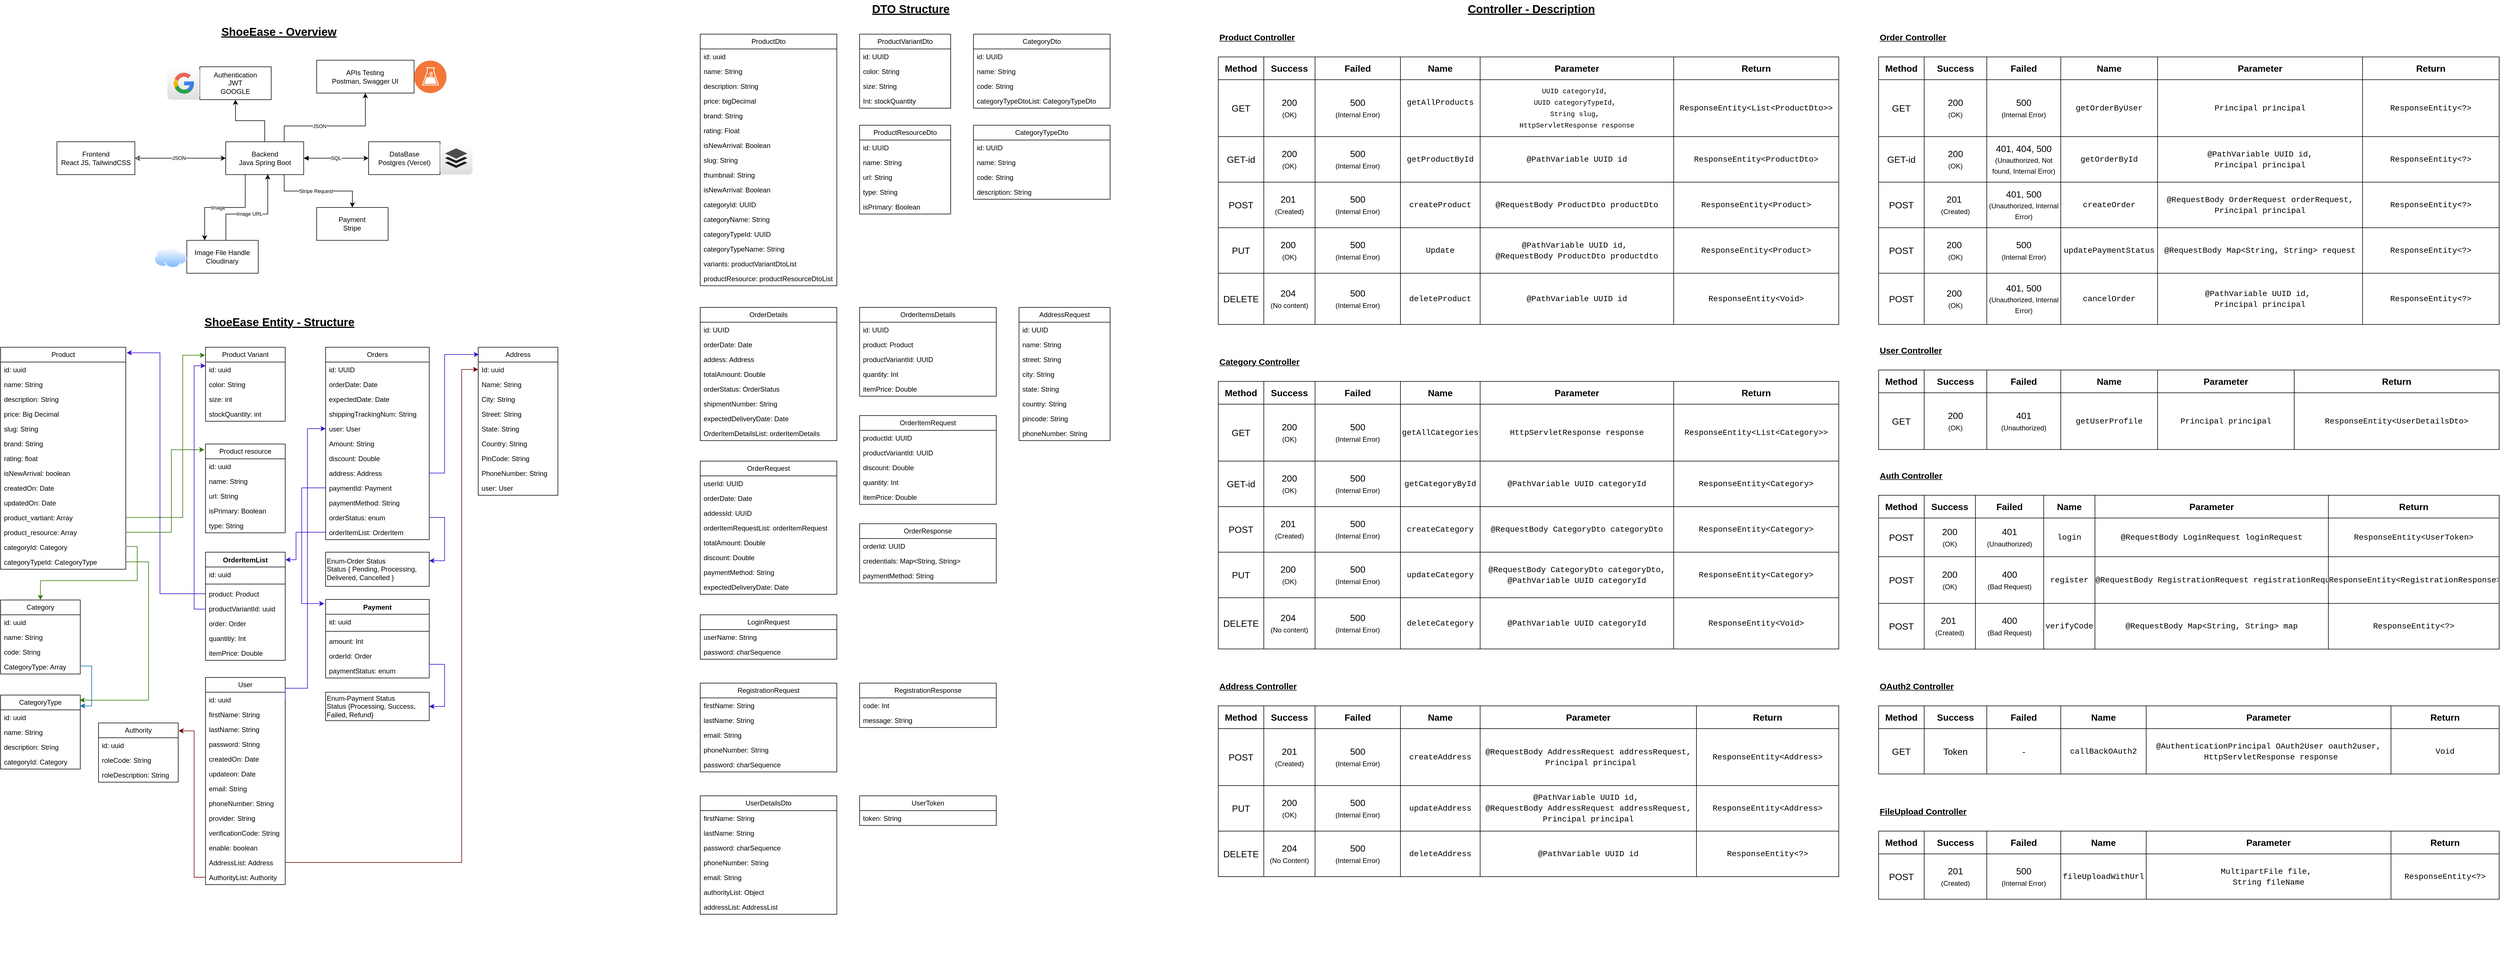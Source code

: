 <mxfile version="28.2.7">
  <diagram name="Page-1" id="CezI7-oRxNXfgZPD77D8">
    <mxGraphModel dx="5047" dy="1187" grid="1" gridSize="10" guides="1" tooltips="1" connect="1" arrows="1" fold="1" page="1" pageScale="1" pageWidth="1100" pageHeight="850" background="#ffffff" math="0" shadow="0">
      <root>
        <mxCell id="0" />
        <mxCell id="1" parent="0" />
        <mxCell id="j6cdFjYOyo3_jv3cPoje-55" value="" style="group;strokeColor=none;" parent="1" vertex="1" connectable="0">
          <mxGeometry x="-2139" y="630" width="979" height="944" as="geometry" />
        </mxCell>
        <mxCell id="Wd_ysLeieM3UQZ-L9jFX-2" value="Orders" style="swimlane;fontStyle=0;childLayout=stackLayout;horizontal=1;startSize=26;fillColor=none;horizontalStack=0;resizeParent=1;resizeParentMax=0;resizeLast=0;collapsible=1;marginBottom=0;whiteSpace=wrap;html=1;" parent="j6cdFjYOyo3_jv3cPoje-55" vertex="1">
          <mxGeometry x="571" width="182" height="338" as="geometry" />
        </mxCell>
        <mxCell id="Wd_ysLeieM3UQZ-L9jFX-3" value="id: UUID" style="text;strokeColor=none;fillColor=none;align=left;verticalAlign=top;spacingLeft=4;spacingRight=4;overflow=hidden;rotatable=0;points=[[0,0.5],[1,0.5]];portConstraint=eastwest;whiteSpace=wrap;html=1;" parent="Wd_ysLeieM3UQZ-L9jFX-2" vertex="1">
          <mxGeometry y="26" width="182" height="26" as="geometry" />
        </mxCell>
        <mxCell id="Wd_ysLeieM3UQZ-L9jFX-5" value="orderDate: Date" style="text;strokeColor=none;fillColor=none;align=left;verticalAlign=top;spacingLeft=4;spacingRight=4;overflow=hidden;rotatable=0;points=[[0,0.5],[1,0.5]];portConstraint=eastwest;whiteSpace=wrap;html=1;" parent="Wd_ysLeieM3UQZ-L9jFX-2" vertex="1">
          <mxGeometry y="52" width="182" height="26" as="geometry" />
        </mxCell>
        <mxCell id="Wd_ysLeieM3UQZ-L9jFX-10" value="expectedDate: Date" style="text;strokeColor=none;fillColor=none;align=left;verticalAlign=top;spacingLeft=4;spacingRight=4;overflow=hidden;rotatable=0;points=[[0,0.5],[1,0.5]];portConstraint=eastwest;whiteSpace=wrap;html=1;" parent="Wd_ysLeieM3UQZ-L9jFX-2" vertex="1">
          <mxGeometry y="78" width="182" height="26" as="geometry" />
        </mxCell>
        <mxCell id="j6cdFjYOyo3_jv3cPoje-12" value="shippingTrackingNum: String" style="text;strokeColor=none;fillColor=none;align=left;verticalAlign=top;spacingLeft=4;spacingRight=4;overflow=hidden;rotatable=0;points=[[0,0.5],[1,0.5]];portConstraint=eastwest;whiteSpace=wrap;html=1;" parent="Wd_ysLeieM3UQZ-L9jFX-2" vertex="1">
          <mxGeometry y="104" width="182" height="26" as="geometry" />
        </mxCell>
        <mxCell id="j6cdFjYOyo3_jv3cPoje-13" value="user: User" style="text;strokeColor=none;fillColor=none;align=left;verticalAlign=top;spacingLeft=4;spacingRight=4;overflow=hidden;rotatable=0;points=[[0,0.5],[1,0.5]];portConstraint=eastwest;whiteSpace=wrap;html=1;" parent="Wd_ysLeieM3UQZ-L9jFX-2" vertex="1">
          <mxGeometry y="130" width="182" height="26" as="geometry" />
        </mxCell>
        <mxCell id="Wd_ysLeieM3UQZ-L9jFX-11" value="Amount: String" style="text;strokeColor=none;fillColor=none;align=left;verticalAlign=top;spacingLeft=4;spacingRight=4;overflow=hidden;rotatable=0;points=[[0,0.5],[1,0.5]];portConstraint=eastwest;whiteSpace=wrap;html=1;" parent="Wd_ysLeieM3UQZ-L9jFX-2" vertex="1">
          <mxGeometry y="156" width="182" height="26" as="geometry" />
        </mxCell>
        <mxCell id="j6cdFjYOyo3_jv3cPoje-15" value="discount: Double" style="text;strokeColor=none;fillColor=none;align=left;verticalAlign=top;spacingLeft=4;spacingRight=4;overflow=hidden;rotatable=0;points=[[0,0.5],[1,0.5]];portConstraint=eastwest;whiteSpace=wrap;html=1;" parent="Wd_ysLeieM3UQZ-L9jFX-2" vertex="1">
          <mxGeometry y="182" width="182" height="26" as="geometry" />
        </mxCell>
        <mxCell id="Wd_ysLeieM3UQZ-L9jFX-13" value="address: Address" style="text;strokeColor=none;fillColor=none;align=left;verticalAlign=top;spacingLeft=4;spacingRight=4;overflow=hidden;rotatable=0;points=[[0,0.5],[1,0.5]];portConstraint=eastwest;whiteSpace=wrap;html=1;" parent="Wd_ysLeieM3UQZ-L9jFX-2" vertex="1">
          <mxGeometry y="208" width="182" height="26" as="geometry" />
        </mxCell>
        <mxCell id="vIS2w4NYdQddxpPopDAP-5" value="paymentId: Payment" style="text;strokeColor=none;fillColor=none;align=left;verticalAlign=top;spacingLeft=4;spacingRight=4;overflow=hidden;rotatable=0;points=[[0,0.5],[1,0.5]];portConstraint=eastwest;whiteSpace=wrap;html=1;" parent="Wd_ysLeieM3UQZ-L9jFX-2" vertex="1">
          <mxGeometry y="234" width="182" height="26" as="geometry" />
        </mxCell>
        <mxCell id="Wd_ysLeieM3UQZ-L9jFX-4" value="paymentMethod: String&lt;div&gt;&lt;br&gt;&lt;/div&gt;" style="text;strokeColor=none;fillColor=none;align=left;verticalAlign=top;spacingLeft=4;spacingRight=4;overflow=hidden;rotatable=0;points=[[0,0.5],[1,0.5]];portConstraint=eastwest;whiteSpace=wrap;html=1;" parent="Wd_ysLeieM3UQZ-L9jFX-2" vertex="1">
          <mxGeometry y="260" width="182" height="26" as="geometry" />
        </mxCell>
        <mxCell id="Wd_ysLeieM3UQZ-L9jFX-12" value="orderStatus: enum" style="text;strokeColor=none;fillColor=none;align=left;verticalAlign=top;spacingLeft=4;spacingRight=4;overflow=hidden;rotatable=0;points=[[0,0.5],[1,0.5]];portConstraint=eastwest;whiteSpace=wrap;html=1;" parent="Wd_ysLeieM3UQZ-L9jFX-2" vertex="1">
          <mxGeometry y="286" width="182" height="26" as="geometry" />
        </mxCell>
        <mxCell id="j6cdFjYOyo3_jv3cPoje-14" value="orderItemList: OrderItem" style="text;strokeColor=none;fillColor=none;align=left;verticalAlign=top;spacingLeft=4;spacingRight=4;overflow=hidden;rotatable=0;points=[[0,0.5],[1,0.5]];portConstraint=eastwest;whiteSpace=wrap;html=1;" parent="Wd_ysLeieM3UQZ-L9jFX-2" vertex="1">
          <mxGeometry y="312" width="182" height="26" as="geometry" />
        </mxCell>
        <mxCell id="Wd_ysLeieM3UQZ-L9jFX-7" value="Enum-Order Status&lt;div&gt;Status { Pending, Processing, Delivered, Cancelled }&lt;/div&gt;" style="html=1;whiteSpace=wrap;align=left;" parent="j6cdFjYOyo3_jv3cPoje-55" vertex="1">
          <mxGeometry x="571" y="360" width="182" height="60" as="geometry" />
        </mxCell>
        <mxCell id="Wd_ysLeieM3UQZ-L9jFX-19" value="Address" style="swimlane;fontStyle=0;childLayout=stackLayout;horizontal=1;startSize=26;fillColor=none;horizontalStack=0;resizeParent=1;resizeParentMax=0;resizeLast=0;collapsible=1;marginBottom=0;whiteSpace=wrap;html=1;" parent="j6cdFjYOyo3_jv3cPoje-55" vertex="1">
          <mxGeometry x="839" width="140" height="260" as="geometry" />
        </mxCell>
        <mxCell id="Wd_ysLeieM3UQZ-L9jFX-20" value="Id: uuid" style="text;strokeColor=none;fillColor=none;align=left;verticalAlign=top;spacingLeft=4;spacingRight=4;overflow=hidden;rotatable=0;points=[[0,0.5],[1,0.5]];portConstraint=eastwest;whiteSpace=wrap;html=1;" parent="Wd_ysLeieM3UQZ-L9jFX-19" vertex="1">
          <mxGeometry y="26" width="140" height="26" as="geometry" />
        </mxCell>
        <mxCell id="Wd_ysLeieM3UQZ-L9jFX-21" value="Name: String" style="text;strokeColor=none;fillColor=none;align=left;verticalAlign=top;spacingLeft=4;spacingRight=4;overflow=hidden;rotatable=0;points=[[0,0.5],[1,0.5]];portConstraint=eastwest;whiteSpace=wrap;html=1;" parent="Wd_ysLeieM3UQZ-L9jFX-19" vertex="1">
          <mxGeometry y="52" width="140" height="26" as="geometry" />
        </mxCell>
        <mxCell id="Wd_ysLeieM3UQZ-L9jFX-22" value="City: String" style="text;strokeColor=none;fillColor=none;align=left;verticalAlign=top;spacingLeft=4;spacingRight=4;overflow=hidden;rotatable=0;points=[[0,0.5],[1,0.5]];portConstraint=eastwest;whiteSpace=wrap;html=1;" parent="Wd_ysLeieM3UQZ-L9jFX-19" vertex="1">
          <mxGeometry y="78" width="140" height="26" as="geometry" />
        </mxCell>
        <mxCell id="j6cdFjYOyo3_jv3cPoje-10" value="Street: String" style="text;strokeColor=none;fillColor=none;align=left;verticalAlign=top;spacingLeft=4;spacingRight=4;overflow=hidden;rotatable=0;points=[[0,0.5],[1,0.5]];portConstraint=eastwest;whiteSpace=wrap;html=1;" parent="Wd_ysLeieM3UQZ-L9jFX-19" vertex="1">
          <mxGeometry y="104" width="140" height="26" as="geometry" />
        </mxCell>
        <mxCell id="Wd_ysLeieM3UQZ-L9jFX-23" value="State: String" style="text;strokeColor=none;fillColor=none;align=left;verticalAlign=top;spacingLeft=4;spacingRight=4;overflow=hidden;rotatable=0;points=[[0,0.5],[1,0.5]];portConstraint=eastwest;whiteSpace=wrap;html=1;" parent="Wd_ysLeieM3UQZ-L9jFX-19" vertex="1">
          <mxGeometry y="130" width="140" height="26" as="geometry" />
        </mxCell>
        <mxCell id="Wd_ysLeieM3UQZ-L9jFX-24" value="Country: String" style="text;strokeColor=none;fillColor=none;align=left;verticalAlign=top;spacingLeft=4;spacingRight=4;overflow=hidden;rotatable=0;points=[[0,0.5],[1,0.5]];portConstraint=eastwest;whiteSpace=wrap;html=1;" parent="Wd_ysLeieM3UQZ-L9jFX-19" vertex="1">
          <mxGeometry y="156" width="140" height="26" as="geometry" />
        </mxCell>
        <mxCell id="Wd_ysLeieM3UQZ-L9jFX-25" value="PinCode: String" style="text;strokeColor=none;fillColor=none;align=left;verticalAlign=top;spacingLeft=4;spacingRight=4;overflow=hidden;rotatable=0;points=[[0,0.5],[1,0.5]];portConstraint=eastwest;whiteSpace=wrap;html=1;" parent="Wd_ysLeieM3UQZ-L9jFX-19" vertex="1">
          <mxGeometry y="182" width="140" height="26" as="geometry" />
        </mxCell>
        <mxCell id="j6cdFjYOyo3_jv3cPoje-9" value="PhoneNumber: String" style="text;strokeColor=none;fillColor=none;align=left;verticalAlign=top;spacingLeft=4;spacingRight=4;overflow=hidden;rotatable=0;points=[[0,0.5],[1,0.5]];portConstraint=eastwest;whiteSpace=wrap;html=1;" parent="Wd_ysLeieM3UQZ-L9jFX-19" vertex="1">
          <mxGeometry y="208" width="140" height="26" as="geometry" />
        </mxCell>
        <mxCell id="j6cdFjYOyo3_jv3cPoje-11" value="user: User" style="text;strokeColor=none;fillColor=none;align=left;verticalAlign=top;spacingLeft=4;spacingRight=4;overflow=hidden;rotatable=0;points=[[0,0.5],[1,0.5]];portConstraint=eastwest;whiteSpace=wrap;html=1;" parent="Wd_ysLeieM3UQZ-L9jFX-19" vertex="1">
          <mxGeometry y="234" width="140" height="26" as="geometry" />
        </mxCell>
        <mxCell id="Wd_ysLeieM3UQZ-L9jFX-27" value="Product" style="swimlane;fontStyle=0;childLayout=stackLayout;horizontal=1;startSize=26;fillColor=none;horizontalStack=0;resizeParent=1;resizeParentMax=0;resizeLast=0;collapsible=1;marginBottom=0;whiteSpace=wrap;html=1;" parent="j6cdFjYOyo3_jv3cPoje-55" vertex="1">
          <mxGeometry width="220" height="390" as="geometry" />
        </mxCell>
        <mxCell id="Wd_ysLeieM3UQZ-L9jFX-28" value="id: uuid" style="text;strokeColor=none;fillColor=none;align=left;verticalAlign=top;spacingLeft=4;spacingRight=4;overflow=hidden;rotatable=0;points=[[0,0.5],[1,0.5]];portConstraint=eastwest;whiteSpace=wrap;html=1;" parent="Wd_ysLeieM3UQZ-L9jFX-27" vertex="1">
          <mxGeometry y="26" width="220" height="26" as="geometry" />
        </mxCell>
        <mxCell id="Wd_ysLeieM3UQZ-L9jFX-29" value="name: String" style="text;strokeColor=none;fillColor=none;align=left;verticalAlign=top;spacingLeft=4;spacingRight=4;overflow=hidden;rotatable=0;points=[[0,0.5],[1,0.5]];portConstraint=eastwest;whiteSpace=wrap;html=1;" parent="Wd_ysLeieM3UQZ-L9jFX-27" vertex="1">
          <mxGeometry y="52" width="220" height="26" as="geometry" />
        </mxCell>
        <mxCell id="Wd_ysLeieM3UQZ-L9jFX-42" value="description: String" style="text;strokeColor=none;fillColor=none;align=left;verticalAlign=top;spacingLeft=4;spacingRight=4;overflow=hidden;rotatable=0;points=[[0,0.5],[1,0.5]];portConstraint=eastwest;whiteSpace=wrap;html=1;" parent="Wd_ysLeieM3UQZ-L9jFX-27" vertex="1">
          <mxGeometry y="78" width="220" height="26" as="geometry" />
        </mxCell>
        <mxCell id="j6cdFjYOyo3_jv3cPoje-1" value="price: Big Decimal" style="text;strokeColor=none;fillColor=none;align=left;verticalAlign=top;spacingLeft=4;spacingRight=4;overflow=hidden;rotatable=0;points=[[0,0.5],[1,0.5]];portConstraint=eastwest;whiteSpace=wrap;html=1;" parent="Wd_ysLeieM3UQZ-L9jFX-27" vertex="1">
          <mxGeometry y="104" width="220" height="26" as="geometry" />
        </mxCell>
        <mxCell id="Wd_ysLeieM3UQZ-L9jFX-30" value="slug:&lt;span style=&quot;color: rgba(0, 0, 0, 0); font-family: monospace; font-size: 0px; text-wrap-mode: nowrap;&quot;&gt;%3CmxGraphModel%3E%3Croot%3E%3CmxCell%20id%3D%220%22%2F%3E%3CmxCell%20id%3D%221%22%20parent%3D%220%22%2F%3E%3CmxCell%20id%3D%222%22%20value%3D%22color%3A%20String%22%20style%3D%22text%3BstrokeColor%3Dnone%3BfillColor%3Dnone%3Balign%3Dleft%3BverticalAlign%3Dtop%3BspacingLeft%3D4%3BspacingRight%3D4%3Boverflow%3Dhidden%3Brotatable%3D0%3Bpoints%3D%5B%5B0%2C0.5%5D%2C%5B1%2C0.5%5D%5D%3BportConstraint%3Deastwest%3BwhiteSpace%3Dwrap%3Bhtml%3D1%3B%22%20vertex%3D%221%22%20parent%3D%221%22%3E%3CmxGeometry%20x%3D%22-680%22%20y%3D%22478%22%20width%3D%22140%22%20height%3D%2226%22%20as%3D%22geometry%22%2F%3E%3C%2FmxCell%3E%3C%2Froot%3E%3C%2FmxGraphModel%3E&lt;/span&gt;&amp;nbsp;String&lt;span style=&quot;color: rgba(0, 0, 0, 0); font-family: monospace; font-size: 0px; text-wrap-mode: nowrap;&quot;&gt;%3CmxGraphModel%3E%3Croot%3E%3CmxCell%20id%3D%220%22%2F%3E%3CmxCell%20id%3D%221%22%20parent%3D%220%22%2F%3E%3CmxCell%20id%3D%222%22%20value%3D%22color%3A%20String%22%20style%3D%22text%3BstrokeColor%3Dnone%3BfillColor%3Dnone%3Balign%3Dleft%3BverticalAlign%3Dtop%3BspacingLeft%3D4%3BspacingRight%3D4%3Boverflow%3Dhidden%3Brotatable%3D0%3Bpoints%3D%5B%5B0%2C0.5%5D%2C%5B1%2C0.5%5D%5D%3BportConstraint%3Deastwest%3BwhiteSpace%3Dwrap%3Bhtml%3D1%3B%22%20vertex%3D%221%22%20parent%3D%221%22%3E%3CmxGeometry%20x%3D%22-680%22%20y%3D%22478%22%20width%3D%22140%22%20height%3D%2226%22%20as%3D%22geometry%22%2F%3E%3C%2FmxCell%3E%3C%2Froot%3E%3C%2FmxGraphModel%3E&lt;/span&gt;" style="text;strokeColor=none;fillColor=none;align=left;verticalAlign=top;spacingLeft=4;spacingRight=4;overflow=hidden;rotatable=0;points=[[0,0.5],[1,0.5]];portConstraint=eastwest;whiteSpace=wrap;html=1;" parent="Wd_ysLeieM3UQZ-L9jFX-27" vertex="1">
          <mxGeometry y="130" width="220" height="26" as="geometry" />
        </mxCell>
        <mxCell id="j6cdFjYOyo3_jv3cPoje-2" value="brand:&lt;span style=&quot;color: rgba(0, 0, 0, 0); font-family: monospace; font-size: 0px; text-wrap-mode: nowrap;&quot;&gt;%3CmxGraphModel%3E%3Croot%3E%3CmxCell%20id%3D%220%22%2F%3E%3CmxCell%20id%3D%221%22%20parent%3D%220%22%2F%3E%3CmxCell%20id%3D%222%22%20value%3D%22color%3A%20String%22%20style%3D%22text%3BstrokeColor%3Dnone%3BfillColor%3Dnone%3Balign%3Dleft%3BverticalAlign%3Dtop%3BspacingLeft%3D4%3BspacingRight%3D4%3Boverflow%3Dhidden%3Brotatable%3D0%3Bpoints%3D%5B%5B0%2C0.5%5D%2C%5B1%2C0.5%5D%5D%3BportConstraint%3Deastwest%3BwhiteSpace%3Dwrap%3Bhtml%3D1%3B%22%20vertex%3D%221%22%20parent%3D%221%22%3E%3CmxGeometry%20x%3D%22-680%22%20y%3D%22478%22%20width%3D%22140%22%20height%3D%2226%22%20as%3D%22geometry%22%2F%3E%3C%2FmxCell%3E%3C%2Froot%3E%3C%2FmxGraphModel%3E&lt;/span&gt;&amp;nbsp;String&lt;span style=&quot;color: rgba(0, 0, 0, 0); font-family: monospace; font-size: 0px; text-wrap-mode: nowrap;&quot;&gt;%3CmxGraphModel%3E%3Croot%3E%3CmxCell%20id%3D%220%22%2F%3E%3CmxCell%20id%3D%221%22%20parent%3D%220%22%2F%3E%3CmxCell%20id%3D%222%22%20value%3D%22color%3A%20String%22%20style%3D%22text%3BstrokeColor%3Dnone%3BfillColor%3Dnone%3Balign%3Dleft%3BverticalAlign%3Dtop%3BspacingLeft%3D4%3BspacingRight%3D4%3Boverflow%3Dhidden%3Brotatable%3D0%3Bpoints%3D%5B%5B0%2C0.5%5D%2C%5B1%2C0.5%5D%5D%3BportConstraint%3Deastwest%3BwhiteSpace%3Dwrap%3Bhtml%3D1%3B%22%20vertex%3D%221%22%20parent%3D%221%22%3E%3CmxGeometry%20x%3D%22-680%22%20y%3D%22478%22%20width%3D%22140%22%20height%3D%2226%22%20as%3D%22geometry%22%2F%3E%3C%2FmxCell%3E%3C%2Froot%3E%3C%2FmxGraphModel%3E&lt;/span&gt;" style="text;strokeColor=none;fillColor=none;align=left;verticalAlign=top;spacingLeft=4;spacingRight=4;overflow=hidden;rotatable=0;points=[[0,0.5],[1,0.5]];portConstraint=eastwest;whiteSpace=wrap;html=1;" parent="Wd_ysLeieM3UQZ-L9jFX-27" vertex="1">
          <mxGeometry y="156" width="220" height="26" as="geometry" />
        </mxCell>
        <mxCell id="j6cdFjYOyo3_jv3cPoje-3" value="rating:&lt;span style=&quot;color: rgba(0, 0, 0, 0); font-family: monospace; font-size: 0px; text-wrap-mode: nowrap;&quot;&gt;%3CmxGraphModel%3E%3Croot%3E%3CmxCell%20id%3D%220%22%2F%3E%3CmxCell%20id%3D%221%22%20parent%3D%220%22%2F%3E%3CmxCell%20id%3D%222%22%20value%3D%22color%3A%20String%22%20style%3D%22text%3BstrokeColor%3Dnone%3BfillColor%3Dnone%3Balign%3Dleft%3BverticalAlign%3Dtop%3BspacingLeft%3D4%3BspacingRight%3D4%3Boverflow%3Dhidden%3Brotatable%3D0%3Bpoints%3D%5B%5B0%2C0.5%5D%2C%5B1%2C0.5%5D%5D%3BportConstraint%3Deastwest%3BwhiteSpace%3Dwrap%3Bhtml%3D1%3B%22%20vertex%3D%221%22%20parent%3D%221%22%3E%3CmxGeometry%20x%3D%22-680%22%20y%3D%22478%22%20width%3D%22140%22%20height%3D%2226%22%20as%3D%22geometry%22%2F%3E%3C%2FmxCell%3E%3C%2Froot%3E%3C%2FmxGraphModel%3E&lt;/span&gt;&amp;nbsp;float&lt;span style=&quot;color: rgba(0, 0, 0, 0); font-family: monospace; font-size: 0px; text-wrap-mode: nowrap;&quot;&gt;%3CmxGraphModel%3E%3Croot%3E%3CmxCell%20id%3D%220%22%2F%3E%3CmxCell%20id%3D%221%22%20parent%3D%220%22%2F%3E%3CmxCell%20id%3D%222%22%20value%3D%22color%3A%20String%22%20style%3D%22text%3BstrokeColor%3Dnone%3BfillColor%3Dnone%3Balign%3Dleft%3BverticalAlign%3Dtop%3BspacingLeft%3D4%3BspacingRight%3D4%3Boverflow%3Dhidden%3Brotatable%3D0%3Bpoints%3D%5B%5B0%2C0.5%5D%2C%5B1%2C0.5%5D%5D%3BportConstraint%3Deastwest%3BwhiteSpace%3Dwrap%3Bhtml%3D1%3B%22%20vertex%3D%221%22%20parent%3D%221%22%3E%3CmxGeometry%20x%3D%22-680%22%20y%3D%22478%22%20width%3D%22140%22%20height%3D%2226%22%20as%3D%22geometry%22%2F%3E%3C%2FmxCell%3E%3C%2Froot%3E%3C%2FmxGraphModel%3E&lt;/span&gt;" style="text;strokeColor=none;fillColor=none;align=left;verticalAlign=top;spacingLeft=4;spacingRight=4;overflow=hidden;rotatable=0;points=[[0,0.5],[1,0.5]];portConstraint=eastwest;whiteSpace=wrap;html=1;" parent="Wd_ysLeieM3UQZ-L9jFX-27" vertex="1">
          <mxGeometry y="182" width="220" height="26" as="geometry" />
        </mxCell>
        <mxCell id="j6cdFjYOyo3_jv3cPoje-4" value="isNewArrival: boolean" style="text;strokeColor=none;fillColor=none;align=left;verticalAlign=top;spacingLeft=4;spacingRight=4;overflow=hidden;rotatable=0;points=[[0,0.5],[1,0.5]];portConstraint=eastwest;whiteSpace=wrap;html=1;" parent="Wd_ysLeieM3UQZ-L9jFX-27" vertex="1">
          <mxGeometry y="208" width="220" height="26" as="geometry" />
        </mxCell>
        <mxCell id="Wd_ysLeieM3UQZ-L9jFX-40" value="createdOn: Date" style="text;strokeColor=none;fillColor=none;align=left;verticalAlign=top;spacingLeft=4;spacingRight=4;overflow=hidden;rotatable=0;points=[[0,0.5],[1,0.5]];portConstraint=eastwest;whiteSpace=wrap;html=1;" parent="Wd_ysLeieM3UQZ-L9jFX-27" vertex="1">
          <mxGeometry y="234" width="220" height="26" as="geometry" />
        </mxCell>
        <mxCell id="Wd_ysLeieM3UQZ-L9jFX-41" value="updatedOn: Date" style="text;strokeColor=none;fillColor=none;align=left;verticalAlign=top;spacingLeft=4;spacingRight=4;overflow=hidden;rotatable=0;points=[[0,0.5],[1,0.5]];portConstraint=eastwest;whiteSpace=wrap;html=1;" parent="Wd_ysLeieM3UQZ-L9jFX-27" vertex="1">
          <mxGeometry y="260" width="220" height="26" as="geometry" />
        </mxCell>
        <mxCell id="Wd_ysLeieM3UQZ-L9jFX-43" value="product_vartiant: Array" style="text;strokeColor=none;fillColor=none;align=left;verticalAlign=top;spacingLeft=4;spacingRight=4;overflow=hidden;rotatable=0;points=[[0,0.5],[1,0.5]];portConstraint=eastwest;whiteSpace=wrap;html=1;" parent="Wd_ysLeieM3UQZ-L9jFX-27" vertex="1">
          <mxGeometry y="286" width="220" height="26" as="geometry" />
        </mxCell>
        <mxCell id="Wd_ysLeieM3UQZ-L9jFX-44" value="product_resource: Array" style="text;strokeColor=none;fillColor=none;align=left;verticalAlign=top;spacingLeft=4;spacingRight=4;overflow=hidden;rotatable=0;points=[[0,0.5],[1,0.5]];portConstraint=eastwest;whiteSpace=wrap;html=1;" parent="Wd_ysLeieM3UQZ-L9jFX-27" vertex="1">
          <mxGeometry y="312" width="220" height="26" as="geometry" />
        </mxCell>
        <mxCell id="Wd_ysLeieM3UQZ-L9jFX-47" value="categoryId: Category" style="text;strokeColor=none;fillColor=none;align=left;verticalAlign=top;spacingLeft=4;spacingRight=4;overflow=hidden;rotatable=0;points=[[0,0.5],[1,0.5]];portConstraint=eastwest;whiteSpace=wrap;html=1;" parent="Wd_ysLeieM3UQZ-L9jFX-27" vertex="1">
          <mxGeometry y="338" width="220" height="26" as="geometry" />
        </mxCell>
        <mxCell id="Wd_ysLeieM3UQZ-L9jFX-48" value="categoryTypeId: CategoryType" style="text;strokeColor=none;fillColor=none;align=left;verticalAlign=top;spacingLeft=4;spacingRight=4;overflow=hidden;rotatable=0;points=[[0,0.5],[1,0.5]];portConstraint=eastwest;whiteSpace=wrap;html=1;" parent="Wd_ysLeieM3UQZ-L9jFX-27" vertex="1">
          <mxGeometry y="364" width="220" height="26" as="geometry" />
        </mxCell>
        <mxCell id="Wd_ysLeieM3UQZ-L9jFX-31" value="Product Variant" style="swimlane;fontStyle=0;childLayout=stackLayout;horizontal=1;startSize=26;fillColor=none;horizontalStack=0;resizeParent=1;resizeParentMax=0;resizeLast=0;collapsible=1;marginBottom=0;whiteSpace=wrap;html=1;" parent="j6cdFjYOyo3_jv3cPoje-55" vertex="1">
          <mxGeometry x="360" width="140" height="130" as="geometry" />
        </mxCell>
        <mxCell id="Wd_ysLeieM3UQZ-L9jFX-32" value="id: uuid" style="text;strokeColor=none;fillColor=none;align=left;verticalAlign=top;spacingLeft=4;spacingRight=4;overflow=hidden;rotatable=0;points=[[0,0.5],[1,0.5]];portConstraint=eastwest;whiteSpace=wrap;html=1;" parent="Wd_ysLeieM3UQZ-L9jFX-31" vertex="1">
          <mxGeometry y="26" width="140" height="26" as="geometry" />
        </mxCell>
        <mxCell id="Wd_ysLeieM3UQZ-L9jFX-34" value="color: String" style="text;strokeColor=none;fillColor=none;align=left;verticalAlign=top;spacingLeft=4;spacingRight=4;overflow=hidden;rotatable=0;points=[[0,0.5],[1,0.5]];portConstraint=eastwest;whiteSpace=wrap;html=1;" parent="Wd_ysLeieM3UQZ-L9jFX-31" vertex="1">
          <mxGeometry y="52" width="140" height="26" as="geometry" />
        </mxCell>
        <mxCell id="Wd_ysLeieM3UQZ-L9jFX-33" value="size: int" style="text;strokeColor=none;fillColor=none;align=left;verticalAlign=top;spacingLeft=4;spacingRight=4;overflow=hidden;rotatable=0;points=[[0,0.5],[1,0.5]];portConstraint=eastwest;whiteSpace=wrap;html=1;" parent="Wd_ysLeieM3UQZ-L9jFX-31" vertex="1">
          <mxGeometry y="78" width="140" height="26" as="geometry" />
        </mxCell>
        <mxCell id="j6cdFjYOyo3_jv3cPoje-5" value="stockQuantity: int" style="text;strokeColor=none;fillColor=none;align=left;verticalAlign=top;spacingLeft=4;spacingRight=4;overflow=hidden;rotatable=0;points=[[0,0.5],[1,0.5]];portConstraint=eastwest;whiteSpace=wrap;html=1;" parent="Wd_ysLeieM3UQZ-L9jFX-31" vertex="1">
          <mxGeometry y="104" width="140" height="26" as="geometry" />
        </mxCell>
        <mxCell id="Wd_ysLeieM3UQZ-L9jFX-35" value="Product resource" style="swimlane;fontStyle=0;childLayout=stackLayout;horizontal=1;startSize=26;fillColor=none;horizontalStack=0;resizeParent=1;resizeParentMax=0;resizeLast=0;collapsible=1;marginBottom=0;whiteSpace=wrap;html=1;" parent="j6cdFjYOyo3_jv3cPoje-55" vertex="1">
          <mxGeometry x="360" y="170" width="140" height="156" as="geometry" />
        </mxCell>
        <mxCell id="Wd_ysLeieM3UQZ-L9jFX-36" value="id: uuid" style="text;strokeColor=none;fillColor=none;align=left;verticalAlign=top;spacingLeft=4;spacingRight=4;overflow=hidden;rotatable=0;points=[[0,0.5],[1,0.5]];portConstraint=eastwest;whiteSpace=wrap;html=1;" parent="Wd_ysLeieM3UQZ-L9jFX-35" vertex="1">
          <mxGeometry y="26" width="140" height="26" as="geometry" />
        </mxCell>
        <mxCell id="Wd_ysLeieM3UQZ-L9jFX-37" value="name: String" style="text;strokeColor=none;fillColor=none;align=left;verticalAlign=top;spacingLeft=4;spacingRight=4;overflow=hidden;rotatable=0;points=[[0,0.5],[1,0.5]];portConstraint=eastwest;whiteSpace=wrap;html=1;" parent="Wd_ysLeieM3UQZ-L9jFX-35" vertex="1">
          <mxGeometry y="52" width="140" height="26" as="geometry" />
        </mxCell>
        <mxCell id="j6cdFjYOyo3_jv3cPoje-6" value="url: String" style="text;strokeColor=none;fillColor=none;align=left;verticalAlign=top;spacingLeft=4;spacingRight=4;overflow=hidden;rotatable=0;points=[[0,0.5],[1,0.5]];portConstraint=eastwest;whiteSpace=wrap;html=1;" parent="Wd_ysLeieM3UQZ-L9jFX-35" vertex="1">
          <mxGeometry y="78" width="140" height="26" as="geometry" />
        </mxCell>
        <mxCell id="j6cdFjYOyo3_jv3cPoje-8" value="isPrimary: Boolean" style="text;strokeColor=none;fillColor=none;align=left;verticalAlign=top;spacingLeft=4;spacingRight=4;overflow=hidden;rotatable=0;points=[[0,0.5],[1,0.5]];portConstraint=eastwest;whiteSpace=wrap;html=1;" parent="Wd_ysLeieM3UQZ-L9jFX-35" vertex="1">
          <mxGeometry y="104" width="140" height="26" as="geometry" />
        </mxCell>
        <mxCell id="j6cdFjYOyo3_jv3cPoje-7" value="type: String" style="text;strokeColor=none;fillColor=none;align=left;verticalAlign=top;spacingLeft=4;spacingRight=4;overflow=hidden;rotatable=0;points=[[0,0.5],[1,0.5]];portConstraint=eastwest;whiteSpace=wrap;html=1;" parent="Wd_ysLeieM3UQZ-L9jFX-35" vertex="1">
          <mxGeometry y="130" width="140" height="26" as="geometry" />
        </mxCell>
        <mxCell id="Wd_ysLeieM3UQZ-L9jFX-45" style="edgeStyle=orthogonalEdgeStyle;rounded=0;orthogonalLoop=1;jettySize=auto;html=1;exitX=1;exitY=0.5;exitDx=0;exitDy=0;entryX=-0.007;entryY=0.108;entryDx=0;entryDy=0;entryPerimeter=0;fillColor=#60a917;strokeColor=#2D7600;" parent="j6cdFjYOyo3_jv3cPoje-55" source="Wd_ysLeieM3UQZ-L9jFX-43" target="Wd_ysLeieM3UQZ-L9jFX-31" edge="1">
          <mxGeometry relative="1" as="geometry">
            <Array as="points">
              <mxPoint x="320" y="299" />
              <mxPoint x="320" y="14" />
            </Array>
          </mxGeometry>
        </mxCell>
        <mxCell id="Wd_ysLeieM3UQZ-L9jFX-49" value="Category" style="swimlane;fontStyle=0;childLayout=stackLayout;horizontal=1;startSize=26;fillColor=none;horizontalStack=0;resizeParent=1;resizeParentMax=0;resizeLast=0;collapsible=1;marginBottom=0;whiteSpace=wrap;html=1;" parent="j6cdFjYOyo3_jv3cPoje-55" vertex="1">
          <mxGeometry y="444" width="140" height="130" as="geometry" />
        </mxCell>
        <mxCell id="Wd_ysLeieM3UQZ-L9jFX-50" value="id: uuid" style="text;strokeColor=none;fillColor=none;align=left;verticalAlign=top;spacingLeft=4;spacingRight=4;overflow=hidden;rotatable=0;points=[[0,0.5],[1,0.5]];portConstraint=eastwest;whiteSpace=wrap;html=1;" parent="Wd_ysLeieM3UQZ-L9jFX-49" vertex="1">
          <mxGeometry y="26" width="140" height="26" as="geometry" />
        </mxCell>
        <mxCell id="Wd_ysLeieM3UQZ-L9jFX-51" value="name: String" style="text;strokeColor=none;fillColor=none;align=left;verticalAlign=top;spacingLeft=4;spacingRight=4;overflow=hidden;rotatable=0;points=[[0,0.5],[1,0.5]];portConstraint=eastwest;whiteSpace=wrap;html=1;" parent="Wd_ysLeieM3UQZ-L9jFX-49" vertex="1">
          <mxGeometry y="52" width="140" height="26" as="geometry" />
        </mxCell>
        <mxCell id="Wd_ysLeieM3UQZ-L9jFX-52" value="code: String" style="text;strokeColor=none;fillColor=none;align=left;verticalAlign=top;spacingLeft=4;spacingRight=4;overflow=hidden;rotatable=0;points=[[0,0.5],[1,0.5]];portConstraint=eastwest;whiteSpace=wrap;html=1;" parent="Wd_ysLeieM3UQZ-L9jFX-49" vertex="1">
          <mxGeometry y="78" width="140" height="26" as="geometry" />
        </mxCell>
        <mxCell id="Wd_ysLeieM3UQZ-L9jFX-65" value="CategoryType: Array" style="text;strokeColor=none;fillColor=none;align=left;verticalAlign=top;spacingLeft=4;spacingRight=4;overflow=hidden;rotatable=0;points=[[0,0.5],[1,0.5]];portConstraint=eastwest;whiteSpace=wrap;html=1;" parent="Wd_ysLeieM3UQZ-L9jFX-49" vertex="1">
          <mxGeometry y="104" width="140" height="26" as="geometry" />
        </mxCell>
        <mxCell id="Wd_ysLeieM3UQZ-L9jFX-53" value="CategoryType" style="swimlane;fontStyle=0;childLayout=stackLayout;horizontal=1;startSize=26;fillColor=none;horizontalStack=0;resizeParent=1;resizeParentMax=0;resizeLast=0;collapsible=1;marginBottom=0;whiteSpace=wrap;html=1;" parent="j6cdFjYOyo3_jv3cPoje-55" vertex="1">
          <mxGeometry y="611" width="140" height="130" as="geometry" />
        </mxCell>
        <mxCell id="Wd_ysLeieM3UQZ-L9jFX-54" value="id: uuid" style="text;strokeColor=none;fillColor=none;align=left;verticalAlign=top;spacingLeft=4;spacingRight=4;overflow=hidden;rotatable=0;points=[[0,0.5],[1,0.5]];portConstraint=eastwest;whiteSpace=wrap;html=1;" parent="Wd_ysLeieM3UQZ-L9jFX-53" vertex="1">
          <mxGeometry y="26" width="140" height="26" as="geometry" />
        </mxCell>
        <mxCell id="Wd_ysLeieM3UQZ-L9jFX-55" value="name: String" style="text;strokeColor=none;fillColor=none;align=left;verticalAlign=top;spacingLeft=4;spacingRight=4;overflow=hidden;rotatable=0;points=[[0,0.5],[1,0.5]];portConstraint=eastwest;whiteSpace=wrap;html=1;" parent="Wd_ysLeieM3UQZ-L9jFX-53" vertex="1">
          <mxGeometry y="52" width="140" height="26" as="geometry" />
        </mxCell>
        <mxCell id="Wd_ysLeieM3UQZ-L9jFX-56" value="description: String" style="text;strokeColor=none;fillColor=none;align=left;verticalAlign=top;spacingLeft=4;spacingRight=4;overflow=hidden;rotatable=0;points=[[0,0.5],[1,0.5]];portConstraint=eastwest;whiteSpace=wrap;html=1;" parent="Wd_ysLeieM3UQZ-L9jFX-53" vertex="1">
          <mxGeometry y="78" width="140" height="26" as="geometry" />
        </mxCell>
        <mxCell id="Wd_ysLeieM3UQZ-L9jFX-61" value="categoryId: Category" style="text;strokeColor=none;fillColor=none;align=left;verticalAlign=top;spacingLeft=4;spacingRight=4;overflow=hidden;rotatable=0;points=[[0,0.5],[1,0.5]];portConstraint=eastwest;whiteSpace=wrap;html=1;" parent="Wd_ysLeieM3UQZ-L9jFX-53" vertex="1">
          <mxGeometry y="104" width="140" height="26" as="geometry" />
        </mxCell>
        <mxCell id="Wd_ysLeieM3UQZ-L9jFX-63" style="edgeStyle=orthogonalEdgeStyle;rounded=0;orthogonalLoop=1;jettySize=auto;html=1;exitX=1;exitY=0.5;exitDx=0;exitDy=0;entryX=0.5;entryY=0;entryDx=0;entryDy=0;fillColor=#60a917;strokeColor=#2D7600;" parent="j6cdFjYOyo3_jv3cPoje-55" source="Wd_ysLeieM3UQZ-L9jFX-47" target="Wd_ysLeieM3UQZ-L9jFX-49" edge="1">
          <mxGeometry relative="1" as="geometry">
            <mxPoint x="210" y="247" as="sourcePoint" />
            <mxPoint x="60" y="320.0" as="targetPoint" />
            <Array as="points">
              <mxPoint x="220" y="350" />
              <mxPoint x="240" y="350" />
              <mxPoint x="240" y="410" />
              <mxPoint x="70" y="410" />
            </Array>
          </mxGeometry>
        </mxCell>
        <mxCell id="vIS2w4NYdQddxpPopDAP-6" value="Payment" style="swimlane;fontStyle=1;align=center;verticalAlign=top;childLayout=stackLayout;horizontal=1;startSize=26;horizontalStack=0;resizeParent=1;resizeParentMax=0;resizeLast=0;collapsible=1;marginBottom=0;whiteSpace=wrap;html=1;" parent="j6cdFjYOyo3_jv3cPoje-55" vertex="1">
          <mxGeometry x="571" y="443" width="182" height="138" as="geometry" />
        </mxCell>
        <mxCell id="vIS2w4NYdQddxpPopDAP-7" value="id: uuid" style="text;strokeColor=none;fillColor=none;align=left;verticalAlign=top;spacingLeft=4;spacingRight=4;overflow=hidden;rotatable=0;points=[[0,0.5],[1,0.5]];portConstraint=eastwest;whiteSpace=wrap;html=1;" parent="vIS2w4NYdQddxpPopDAP-6" vertex="1">
          <mxGeometry y="26" width="182" height="26" as="geometry" />
        </mxCell>
        <mxCell id="vIS2w4NYdQddxpPopDAP-8" value="" style="line;strokeWidth=1;fillColor=none;align=left;verticalAlign=middle;spacingTop=-1;spacingLeft=3;spacingRight=3;rotatable=0;labelPosition=right;points=[];portConstraint=eastwest;strokeColor=inherit;" parent="vIS2w4NYdQddxpPopDAP-6" vertex="1">
          <mxGeometry y="52" width="182" height="8" as="geometry" />
        </mxCell>
        <mxCell id="vIS2w4NYdQddxpPopDAP-9" value="amount: Int" style="text;strokeColor=none;fillColor=none;align=left;verticalAlign=top;spacingLeft=4;spacingRight=4;overflow=hidden;rotatable=0;points=[[0,0.5],[1,0.5]];portConstraint=eastwest;whiteSpace=wrap;html=1;" parent="vIS2w4NYdQddxpPopDAP-6" vertex="1">
          <mxGeometry y="60" width="182" height="26" as="geometry" />
        </mxCell>
        <mxCell id="vIS2w4NYdQddxpPopDAP-10" value="orderId: Order" style="text;strokeColor=none;fillColor=none;align=left;verticalAlign=top;spacingLeft=4;spacingRight=4;overflow=hidden;rotatable=0;points=[[0,0.5],[1,0.5]];portConstraint=eastwest;whiteSpace=wrap;html=1;" parent="vIS2w4NYdQddxpPopDAP-6" vertex="1">
          <mxGeometry y="86" width="182" height="26" as="geometry" />
        </mxCell>
        <mxCell id="vIS2w4NYdQddxpPopDAP-11" value="paymentStatus: enum" style="text;strokeColor=none;fillColor=none;align=left;verticalAlign=top;spacingLeft=4;spacingRight=4;overflow=hidden;rotatable=0;points=[[0,0.5],[1,0.5]];portConstraint=eastwest;whiteSpace=wrap;html=1;" parent="vIS2w4NYdQddxpPopDAP-6" vertex="1">
          <mxGeometry y="112" width="182" height="26" as="geometry" />
        </mxCell>
        <mxCell id="vIS2w4NYdQddxpPopDAP-13" value="Enum-Payment Status&lt;br&gt;Status {Processing, Success, Failed, Refund}" style="html=1;whiteSpace=wrap;align=left;" parent="j6cdFjYOyo3_jv3cPoje-55" vertex="1">
          <mxGeometry x="571" y="606" width="182" height="50" as="geometry" />
        </mxCell>
        <mxCell id="vIS2w4NYdQddxpPopDAP-17" style="edgeStyle=orthogonalEdgeStyle;rounded=0;orthogonalLoop=1;jettySize=auto;html=1;exitX=1;exitY=0.5;exitDx=0;exitDy=0;entryX=1;entryY=0.25;entryDx=0;entryDy=0;fillColor=#6a00ff;strokeColor=#3700CC;" parent="j6cdFjYOyo3_jv3cPoje-55" source="Wd_ysLeieM3UQZ-L9jFX-12" target="Wd_ysLeieM3UQZ-L9jFX-7" edge="1">
          <mxGeometry relative="1" as="geometry">
            <Array as="points">
              <mxPoint x="780" y="299" />
              <mxPoint x="780" y="375" />
            </Array>
          </mxGeometry>
        </mxCell>
        <mxCell id="vIS2w4NYdQddxpPopDAP-19" style="edgeStyle=orthogonalEdgeStyle;rounded=0;orthogonalLoop=1;jettySize=auto;html=1;exitX=0;exitY=0.5;exitDx=0;exitDy=0;entryX=-0.013;entryY=0.053;entryDx=0;entryDy=0;entryPerimeter=0;fillColor=#6a00ff;strokeColor=#3700CC;" parent="j6cdFjYOyo3_jv3cPoje-55" source="vIS2w4NYdQddxpPopDAP-5" target="vIS2w4NYdQddxpPopDAP-6" edge="1">
          <mxGeometry relative="1" as="geometry">
            <mxPoint x="432.8" y="244" as="sourcePoint" />
            <mxPoint x="440" y="440" as="targetPoint" />
            <Array as="points">
              <mxPoint x="529" y="247" />
              <mxPoint x="529" y="450" />
            </Array>
          </mxGeometry>
        </mxCell>
        <mxCell id="vIS2w4NYdQddxpPopDAP-20" style="edgeStyle=orthogonalEdgeStyle;rounded=0;orthogonalLoop=1;jettySize=auto;html=1;exitX=1;exitY=0.5;exitDx=0;exitDy=0;entryX=0.998;entryY=0.147;entryDx=0;entryDy=0;entryPerimeter=0;fillColor=#1ba1e2;strokeColor=#006EAF;" parent="j6cdFjYOyo3_jv3cPoje-55" source="Wd_ysLeieM3UQZ-L9jFX-65" target="Wd_ysLeieM3UQZ-L9jFX-53" edge="1">
          <mxGeometry relative="1" as="geometry">
            <Array as="points">
              <mxPoint x="140" y="560" />
              <mxPoint x="160" y="560" />
              <mxPoint x="160" y="630" />
            </Array>
          </mxGeometry>
        </mxCell>
        <mxCell id="vIS2w4NYdQddxpPopDAP-21" style="edgeStyle=orthogonalEdgeStyle;rounded=0;orthogonalLoop=1;jettySize=auto;html=1;exitX=1;exitY=0.5;exitDx=0;exitDy=0;entryX=0.993;entryY=0.065;entryDx=0;entryDy=0;entryPerimeter=0;fillColor=#60a917;strokeColor=#2D7600;" parent="j6cdFjYOyo3_jv3cPoje-55" source="Wd_ysLeieM3UQZ-L9jFX-48" target="Wd_ysLeieM3UQZ-L9jFX-53" edge="1">
          <mxGeometry relative="1" as="geometry">
            <Array as="points">
              <mxPoint x="260" y="377" />
              <mxPoint x="260" y="620" />
              <mxPoint x="139" y="620" />
            </Array>
          </mxGeometry>
        </mxCell>
        <mxCell id="j6cdFjYOyo3_jv3cPoje-25" style="edgeStyle=orthogonalEdgeStyle;rounded=0;orthogonalLoop=1;jettySize=auto;html=1;exitX=0;exitY=0.5;exitDx=0;exitDy=0;entryX=1.007;entryY=0.025;entryDx=0;entryDy=0;entryPerimeter=0;fillColor=#6a00ff;strokeColor=#3700CC;" parent="j6cdFjYOyo3_jv3cPoje-55" source="j6cdFjYOyo3_jv3cPoje-19" target="Wd_ysLeieM3UQZ-L9jFX-27" edge="1">
          <mxGeometry relative="1" as="geometry">
            <mxPoint x="230" y="10" as="targetPoint" />
            <Array as="points">
              <mxPoint x="280" y="433" />
              <mxPoint x="280" y="10" />
            </Array>
          </mxGeometry>
        </mxCell>
        <mxCell id="j6cdFjYOyo3_jv3cPoje-16" value="OrderItemList" style="swimlane;fontStyle=1;align=center;verticalAlign=top;childLayout=stackLayout;horizontal=1;startSize=26;horizontalStack=0;resizeParent=1;resizeParentMax=0;resizeLast=0;collapsible=1;marginBottom=0;whiteSpace=wrap;html=1;" parent="j6cdFjYOyo3_jv3cPoje-55" vertex="1">
          <mxGeometry x="360" y="360" width="140" height="190" as="geometry" />
        </mxCell>
        <mxCell id="j6cdFjYOyo3_jv3cPoje-17" value="id: uuid" style="text;strokeColor=none;fillColor=none;align=left;verticalAlign=top;spacingLeft=4;spacingRight=4;overflow=hidden;rotatable=0;points=[[0,0.5],[1,0.5]];portConstraint=eastwest;whiteSpace=wrap;html=1;" parent="j6cdFjYOyo3_jv3cPoje-16" vertex="1">
          <mxGeometry y="26" width="140" height="26" as="geometry" />
        </mxCell>
        <mxCell id="j6cdFjYOyo3_jv3cPoje-18" value="" style="line;strokeWidth=1;fillColor=none;align=left;verticalAlign=middle;spacingTop=-1;spacingLeft=3;spacingRight=3;rotatable=0;labelPosition=right;points=[];portConstraint=eastwest;strokeColor=inherit;" parent="j6cdFjYOyo3_jv3cPoje-16" vertex="1">
          <mxGeometry y="52" width="140" height="8" as="geometry" />
        </mxCell>
        <mxCell id="j6cdFjYOyo3_jv3cPoje-19" value="product: Product" style="text;strokeColor=none;fillColor=none;align=left;verticalAlign=top;spacingLeft=4;spacingRight=4;overflow=hidden;rotatable=0;points=[[0,0.5],[1,0.5]];portConstraint=eastwest;whiteSpace=wrap;html=1;" parent="j6cdFjYOyo3_jv3cPoje-16" vertex="1">
          <mxGeometry y="60" width="140" height="26" as="geometry" />
        </mxCell>
        <mxCell id="j6cdFjYOyo3_jv3cPoje-20" value="productVariantId: uuid" style="text;strokeColor=none;fillColor=none;align=left;verticalAlign=top;spacingLeft=4;spacingRight=4;overflow=hidden;rotatable=0;points=[[0,0.5],[1,0.5]];portConstraint=eastwest;whiteSpace=wrap;html=1;" parent="j6cdFjYOyo3_jv3cPoje-16" vertex="1">
          <mxGeometry y="86" width="140" height="26" as="geometry" />
        </mxCell>
        <mxCell id="j6cdFjYOyo3_jv3cPoje-21" value="order: Order&lt;span style=&quot;color: rgba(0, 0, 0, 0); font-family: monospace; font-size: 0px; text-wrap-mode: nowrap;&quot;&gt;%3CmxGraphModel%3E%3Croot%3E%3CmxCell%20id%3D%220%22%2F%3E%3CmxCell%20id%3D%221%22%20parent%3D%220%22%2F%3E%3CmxCell%20id%3D%222%22%20value%3D%22productVariantId%3A%20uuid%22%20style%3D%22text%3BstrokeColor%3Dnone%3BfillColor%3Dnone%3Balign%3Dleft%3BverticalAlign%3Dtop%3BspacingLeft%3D4%3BspacingRight%3D4%3Boverflow%3Dhidden%3Brotatable%3D0%3Bpoints%3D%5B%5B0%2C0.5%5D%2C%5B1%2C0.5%5D%5D%3BportConstraint%3Deastwest%3BwhiteSpace%3Dwrap%3Bhtml%3D1%3B%22%20vertex%3D%221%22%20parent%3D%221%22%3E%3CmxGeometry%20x%3D%22-580%22%20y%3D%22446%22%20width%3D%22160%22%20height%3D%2226%22%20as%3D%22geometry%22%2F%3E%3C%2FmxCell%3E%3C%2Froot%3E%3C%2FmxGraphModel%3E&lt;/span&gt;" style="text;strokeColor=none;fillColor=none;align=left;verticalAlign=top;spacingLeft=4;spacingRight=4;overflow=hidden;rotatable=0;points=[[0,0.5],[1,0.5]];portConstraint=eastwest;whiteSpace=wrap;html=1;" parent="j6cdFjYOyo3_jv3cPoje-16" vertex="1">
          <mxGeometry y="112" width="140" height="26" as="geometry" />
        </mxCell>
        <mxCell id="j6cdFjYOyo3_jv3cPoje-22" value="quantitiy: Int" style="text;strokeColor=none;fillColor=none;align=left;verticalAlign=top;spacingLeft=4;spacingRight=4;overflow=hidden;rotatable=0;points=[[0,0.5],[1,0.5]];portConstraint=eastwest;whiteSpace=wrap;html=1;" parent="j6cdFjYOyo3_jv3cPoje-16" vertex="1">
          <mxGeometry y="138" width="140" height="26" as="geometry" />
        </mxCell>
        <mxCell id="j6cdFjYOyo3_jv3cPoje-23" value="itemPrice: Double" style="text;strokeColor=none;fillColor=none;align=left;verticalAlign=top;spacingLeft=4;spacingRight=4;overflow=hidden;rotatable=0;points=[[0,0.5],[1,0.5]];portConstraint=eastwest;whiteSpace=wrap;html=1;" parent="j6cdFjYOyo3_jv3cPoje-16" vertex="1">
          <mxGeometry y="164" width="140" height="26" as="geometry" />
        </mxCell>
        <mxCell id="j6cdFjYOyo3_jv3cPoje-26" style="edgeStyle=orthogonalEdgeStyle;rounded=0;orthogonalLoop=1;jettySize=auto;html=1;exitX=1;exitY=0.5;exitDx=0;exitDy=0;entryX=1;entryY=0.5;entryDx=0;entryDy=0;fillColor=#6a00ff;strokeColor=#3700CC;" parent="j6cdFjYOyo3_jv3cPoje-55" source="vIS2w4NYdQddxpPopDAP-11" target="vIS2w4NYdQddxpPopDAP-13" edge="1">
          <mxGeometry relative="1" as="geometry">
            <Array as="points">
              <mxPoint x="753" y="557" />
              <mxPoint x="780" y="557" />
              <mxPoint x="780" y="631" />
            </Array>
          </mxGeometry>
        </mxCell>
        <mxCell id="j6cdFjYOyo3_jv3cPoje-27" style="edgeStyle=orthogonalEdgeStyle;rounded=0;orthogonalLoop=1;jettySize=auto;html=1;exitX=1;exitY=0.5;exitDx=0;exitDy=0;entryX=-0.015;entryY=0.068;entryDx=0;entryDy=0;entryPerimeter=0;fillColor=#60a917;strokeColor=#2D7600;" parent="j6cdFjYOyo3_jv3cPoje-55" source="Wd_ysLeieM3UQZ-L9jFX-44" target="Wd_ysLeieM3UQZ-L9jFX-35" edge="1">
          <mxGeometry relative="1" as="geometry">
            <Array as="points">
              <mxPoint x="300" y="325" />
              <mxPoint x="300" y="180" />
              <mxPoint x="358" y="180" />
            </Array>
          </mxGeometry>
        </mxCell>
        <mxCell id="j6cdFjYOyo3_jv3cPoje-28" style="edgeStyle=orthogonalEdgeStyle;rounded=0;orthogonalLoop=1;jettySize=auto;html=1;exitX=0;exitY=0.5;exitDx=0;exitDy=0;entryX=0;entryY=0.25;entryDx=0;entryDy=0;fillColor=#6a00ff;strokeColor=#3700CC;" parent="j6cdFjYOyo3_jv3cPoje-55" source="j6cdFjYOyo3_jv3cPoje-20" target="Wd_ysLeieM3UQZ-L9jFX-31" edge="1">
          <mxGeometry relative="1" as="geometry">
            <Array as="points">
              <mxPoint x="360" y="460" />
              <mxPoint x="340" y="460" />
              <mxPoint x="340" y="32" />
            </Array>
          </mxGeometry>
        </mxCell>
        <mxCell id="j6cdFjYOyo3_jv3cPoje-29" style="edgeStyle=orthogonalEdgeStyle;rounded=0;orthogonalLoop=1;jettySize=auto;html=1;entryX=0.009;entryY=0.049;entryDx=0;entryDy=0;entryPerimeter=0;fillColor=#6a00ff;strokeColor=#3700CC;" parent="j6cdFjYOyo3_jv3cPoje-55" source="Wd_ysLeieM3UQZ-L9jFX-13" target="Wd_ysLeieM3UQZ-L9jFX-19" edge="1">
          <mxGeometry relative="1" as="geometry">
            <Array as="points">
              <mxPoint x="780" y="221" />
              <mxPoint x="780" y="13" />
            </Array>
          </mxGeometry>
        </mxCell>
        <mxCell id="j6cdFjYOyo3_jv3cPoje-30" value="User" style="swimlane;fontStyle=0;childLayout=stackLayout;horizontal=1;startSize=26;fillColor=none;horizontalStack=0;resizeParent=1;resizeParentMax=0;resizeLast=0;collapsible=1;marginBottom=0;whiteSpace=wrap;html=1;" parent="j6cdFjYOyo3_jv3cPoje-55" vertex="1">
          <mxGeometry x="360" y="580" width="140" height="364" as="geometry" />
        </mxCell>
        <mxCell id="j6cdFjYOyo3_jv3cPoje-31" value="id: uuid" style="text;strokeColor=none;fillColor=none;align=left;verticalAlign=top;spacingLeft=4;spacingRight=4;overflow=hidden;rotatable=0;points=[[0,0.5],[1,0.5]];portConstraint=eastwest;whiteSpace=wrap;html=1;" parent="j6cdFjYOyo3_jv3cPoje-30" vertex="1">
          <mxGeometry y="26" width="140" height="26" as="geometry" />
        </mxCell>
        <mxCell id="j6cdFjYOyo3_jv3cPoje-32" value="firstName: String" style="text;strokeColor=none;fillColor=none;align=left;verticalAlign=top;spacingLeft=4;spacingRight=4;overflow=hidden;rotatable=0;points=[[0,0.5],[1,0.5]];portConstraint=eastwest;whiteSpace=wrap;html=1;" parent="j6cdFjYOyo3_jv3cPoje-30" vertex="1">
          <mxGeometry y="52" width="140" height="26" as="geometry" />
        </mxCell>
        <mxCell id="j6cdFjYOyo3_jv3cPoje-33" value="lastName: String" style="text;strokeColor=none;fillColor=none;align=left;verticalAlign=top;spacingLeft=4;spacingRight=4;overflow=hidden;rotatable=0;points=[[0,0.5],[1,0.5]];portConstraint=eastwest;whiteSpace=wrap;html=1;" parent="j6cdFjYOyo3_jv3cPoje-30" vertex="1">
          <mxGeometry y="78" width="140" height="26" as="geometry" />
        </mxCell>
        <mxCell id="j6cdFjYOyo3_jv3cPoje-34" value="password: String" style="text;strokeColor=none;fillColor=none;align=left;verticalAlign=top;spacingLeft=4;spacingRight=4;overflow=hidden;rotatable=0;points=[[0,0.5],[1,0.5]];portConstraint=eastwest;whiteSpace=wrap;html=1;" parent="j6cdFjYOyo3_jv3cPoje-30" vertex="1">
          <mxGeometry y="104" width="140" height="26" as="geometry" />
        </mxCell>
        <mxCell id="j6cdFjYOyo3_jv3cPoje-35" value="createdOn: Date" style="text;strokeColor=none;fillColor=none;align=left;verticalAlign=top;spacingLeft=4;spacingRight=4;overflow=hidden;rotatable=0;points=[[0,0.5],[1,0.5]];portConstraint=eastwest;whiteSpace=wrap;html=1;" parent="j6cdFjYOyo3_jv3cPoje-30" vertex="1">
          <mxGeometry y="130" width="140" height="26" as="geometry" />
        </mxCell>
        <mxCell id="j6cdFjYOyo3_jv3cPoje-36" value="updateon: Date" style="text;strokeColor=none;fillColor=none;align=left;verticalAlign=top;spacingLeft=4;spacingRight=4;overflow=hidden;rotatable=0;points=[[0,0.5],[1,0.5]];portConstraint=eastwest;whiteSpace=wrap;html=1;" parent="j6cdFjYOyo3_jv3cPoje-30" vertex="1">
          <mxGeometry y="156" width="140" height="26" as="geometry" />
        </mxCell>
        <mxCell id="j6cdFjYOyo3_jv3cPoje-37" value="email: String" style="text;strokeColor=none;fillColor=none;align=left;verticalAlign=top;spacingLeft=4;spacingRight=4;overflow=hidden;rotatable=0;points=[[0,0.5],[1,0.5]];portConstraint=eastwest;whiteSpace=wrap;html=1;" parent="j6cdFjYOyo3_jv3cPoje-30" vertex="1">
          <mxGeometry y="182" width="140" height="26" as="geometry" />
        </mxCell>
        <mxCell id="j6cdFjYOyo3_jv3cPoje-38" value="phoneNumber: String" style="text;strokeColor=none;fillColor=none;align=left;verticalAlign=top;spacingLeft=4;spacingRight=4;overflow=hidden;rotatable=0;points=[[0,0.5],[1,0.5]];portConstraint=eastwest;whiteSpace=wrap;html=1;" parent="j6cdFjYOyo3_jv3cPoje-30" vertex="1">
          <mxGeometry y="208" width="140" height="26" as="geometry" />
        </mxCell>
        <mxCell id="j6cdFjYOyo3_jv3cPoje-39" value="provider: String" style="text;strokeColor=none;fillColor=none;align=left;verticalAlign=top;spacingLeft=4;spacingRight=4;overflow=hidden;rotatable=0;points=[[0,0.5],[1,0.5]];portConstraint=eastwest;whiteSpace=wrap;html=1;" parent="j6cdFjYOyo3_jv3cPoje-30" vertex="1">
          <mxGeometry y="234" width="140" height="26" as="geometry" />
        </mxCell>
        <mxCell id="j6cdFjYOyo3_jv3cPoje-43" value="verificationCode: String" style="text;strokeColor=none;fillColor=none;align=left;verticalAlign=top;spacingLeft=4;spacingRight=4;overflow=hidden;rotatable=0;points=[[0,0.5],[1,0.5]];portConstraint=eastwest;whiteSpace=wrap;html=1;" parent="j6cdFjYOyo3_jv3cPoje-30" vertex="1">
          <mxGeometry y="260" width="140" height="26" as="geometry" />
        </mxCell>
        <mxCell id="j6cdFjYOyo3_jv3cPoje-44" value="enable: boolean" style="text;strokeColor=none;fillColor=none;align=left;verticalAlign=top;spacingLeft=4;spacingRight=4;overflow=hidden;rotatable=0;points=[[0,0.5],[1,0.5]];portConstraint=eastwest;whiteSpace=wrap;html=1;" parent="j6cdFjYOyo3_jv3cPoje-30" vertex="1">
          <mxGeometry y="286" width="140" height="26" as="geometry" />
        </mxCell>
        <mxCell id="j6cdFjYOyo3_jv3cPoje-40" value="AddressList: Address" style="text;strokeColor=none;fillColor=none;align=left;verticalAlign=top;spacingLeft=4;spacingRight=4;overflow=hidden;rotatable=0;points=[[0,0.5],[1,0.5]];portConstraint=eastwest;whiteSpace=wrap;html=1;" parent="j6cdFjYOyo3_jv3cPoje-30" vertex="1">
          <mxGeometry y="312" width="140" height="26" as="geometry" />
        </mxCell>
        <mxCell id="j6cdFjYOyo3_jv3cPoje-45" value="AuthorityList: Authority" style="text;strokeColor=none;fillColor=none;align=left;verticalAlign=top;spacingLeft=4;spacingRight=4;overflow=hidden;rotatable=0;points=[[0,0.5],[1,0.5]];portConstraint=eastwest;whiteSpace=wrap;html=1;" parent="j6cdFjYOyo3_jv3cPoje-30" vertex="1">
          <mxGeometry y="338" width="140" height="26" as="geometry" />
        </mxCell>
        <mxCell id="j6cdFjYOyo3_jv3cPoje-46" style="edgeStyle=orthogonalEdgeStyle;rounded=0;orthogonalLoop=1;jettySize=auto;html=1;exitX=0;exitY=0.5;exitDx=0;exitDy=0;entryX=1.003;entryY=0.07;entryDx=0;entryDy=0;entryPerimeter=0;fillColor=#6a00ff;strokeColor=#3700CC;" parent="j6cdFjYOyo3_jv3cPoje-55" source="j6cdFjYOyo3_jv3cPoje-14" target="j6cdFjYOyo3_jv3cPoje-16" edge="1">
          <mxGeometry relative="1" as="geometry">
            <Array as="points">
              <mxPoint x="519" y="325" />
              <mxPoint x="519" y="373" />
            </Array>
          </mxGeometry>
        </mxCell>
        <mxCell id="j6cdFjYOyo3_jv3cPoje-48" style="edgeStyle=orthogonalEdgeStyle;rounded=0;orthogonalLoop=1;jettySize=auto;html=1;exitX=1;exitY=0.5;exitDx=0;exitDy=0;fillColor=#a20025;strokeColor=#6F0000;" parent="j6cdFjYOyo3_jv3cPoje-55" source="j6cdFjYOyo3_jv3cPoje-40" target="Wd_ysLeieM3UQZ-L9jFX-20" edge="1">
          <mxGeometry relative="1" as="geometry">
            <Array as="points">
              <mxPoint x="810" y="905" />
              <mxPoint x="810" y="39" />
            </Array>
          </mxGeometry>
        </mxCell>
        <mxCell id="j6cdFjYOyo3_jv3cPoje-49" value="Authority" style="swimlane;fontStyle=0;childLayout=stackLayout;horizontal=1;startSize=26;fillColor=none;horizontalStack=0;resizeParent=1;resizeParentMax=0;resizeLast=0;collapsible=1;marginBottom=0;whiteSpace=wrap;html=1;" parent="j6cdFjYOyo3_jv3cPoje-55" vertex="1">
          <mxGeometry x="172" y="660" width="140" height="104" as="geometry" />
        </mxCell>
        <mxCell id="j6cdFjYOyo3_jv3cPoje-50" value="id: uuid" style="text;strokeColor=none;fillColor=none;align=left;verticalAlign=top;spacingLeft=4;spacingRight=4;overflow=hidden;rotatable=0;points=[[0,0.5],[1,0.5]];portConstraint=eastwest;whiteSpace=wrap;html=1;" parent="j6cdFjYOyo3_jv3cPoje-49" vertex="1">
          <mxGeometry y="26" width="140" height="26" as="geometry" />
        </mxCell>
        <mxCell id="j6cdFjYOyo3_jv3cPoje-51" value="roleCode: String" style="text;strokeColor=none;fillColor=none;align=left;verticalAlign=top;spacingLeft=4;spacingRight=4;overflow=hidden;rotatable=0;points=[[0,0.5],[1,0.5]];portConstraint=eastwest;whiteSpace=wrap;html=1;" parent="j6cdFjYOyo3_jv3cPoje-49" vertex="1">
          <mxGeometry y="52" width="140" height="26" as="geometry" />
        </mxCell>
        <mxCell id="j6cdFjYOyo3_jv3cPoje-52" value="roleDescription: String" style="text;strokeColor=none;fillColor=none;align=left;verticalAlign=top;spacingLeft=4;spacingRight=4;overflow=hidden;rotatable=0;points=[[0,0.5],[1,0.5]];portConstraint=eastwest;whiteSpace=wrap;html=1;" parent="j6cdFjYOyo3_jv3cPoje-49" vertex="1">
          <mxGeometry y="78" width="140" height="26" as="geometry" />
        </mxCell>
        <mxCell id="j6cdFjYOyo3_jv3cPoje-53" style="edgeStyle=orthogonalEdgeStyle;rounded=0;orthogonalLoop=1;jettySize=auto;html=1;exitX=0;exitY=0.5;exitDx=0;exitDy=0;entryX=1.005;entryY=0.134;entryDx=0;entryDy=0;entryPerimeter=0;fillColor=#a20025;strokeColor=#6F0000;" parent="j6cdFjYOyo3_jv3cPoje-55" source="j6cdFjYOyo3_jv3cPoje-45" target="j6cdFjYOyo3_jv3cPoje-49" edge="1">
          <mxGeometry relative="1" as="geometry">
            <Array as="points">
              <mxPoint x="340" y="931" />
              <mxPoint x="340" y="674" />
            </Array>
          </mxGeometry>
        </mxCell>
        <mxCell id="j6cdFjYOyo3_jv3cPoje-54" style="edgeStyle=orthogonalEdgeStyle;rounded=0;orthogonalLoop=1;jettySize=auto;html=1;exitX=1;exitY=0.5;exitDx=0;exitDy=0;entryX=0;entryY=0.5;entryDx=0;entryDy=0;fillColor=#6a00ff;strokeColor=#3700CC;" parent="j6cdFjYOyo3_jv3cPoje-55" source="j6cdFjYOyo3_jv3cPoje-31" target="j6cdFjYOyo3_jv3cPoje-13" edge="1">
          <mxGeometry relative="1" as="geometry">
            <Array as="points">
              <mxPoint x="500" y="599" />
              <mxPoint x="539" y="599" />
              <mxPoint x="539" y="143" />
            </Array>
          </mxGeometry>
        </mxCell>
        <mxCell id="j6cdFjYOyo3_jv3cPoje-56" value="" style="group" parent="1" vertex="1" connectable="0">
          <mxGeometry x="-2040" y="120" width="730" height="380" as="geometry" />
        </mxCell>
        <mxCell id="M_7PaKQL23kclCfZ_Kba-6" style="edgeStyle=orthogonalEdgeStyle;rounded=0;orthogonalLoop=1;jettySize=auto;html=1;exitX=1;exitY=0.5;exitDx=0;exitDy=0;entryX=0;entryY=0.5;entryDx=0;entryDy=0;startArrow=classic;startFill=0;" parent="j6cdFjYOyo3_jv3cPoje-56" source="M_7PaKQL23kclCfZ_Kba-1" target="M_7PaKQL23kclCfZ_Kba-2" edge="1">
          <mxGeometry relative="1" as="geometry" />
        </mxCell>
        <mxCell id="P51QKxOLYLTgCcPM35LA-8" value="JSON" style="edgeLabel;html=1;align=center;verticalAlign=middle;resizable=0;points=[];fontSize=9;" parent="M_7PaKQL23kclCfZ_Kba-6" vertex="1" connectable="0">
          <mxGeometry x="-0.045" y="1" relative="1" as="geometry">
            <mxPoint y="1" as="offset" />
          </mxGeometry>
        </mxCell>
        <mxCell id="M_7PaKQL23kclCfZ_Kba-1" value="Frontend&lt;br&gt;React JS, TailwindCSS" style="html=1;whiteSpace=wrap;" parent="j6cdFjYOyo3_jv3cPoje-56" vertex="1">
          <mxGeometry y="148.997" width="136.875" height="57.751" as="geometry" />
        </mxCell>
        <mxCell id="M_7PaKQL23kclCfZ_Kba-7" style="edgeStyle=orthogonalEdgeStyle;rounded=0;orthogonalLoop=1;jettySize=auto;html=1;exitX=1;exitY=0.5;exitDx=0;exitDy=0;entryX=0;entryY=0.5;entryDx=0;entryDy=0;startArrow=block;startFill=1;" parent="j6cdFjYOyo3_jv3cPoje-56" source="M_7PaKQL23kclCfZ_Kba-2" target="M_7PaKQL23kclCfZ_Kba-3" edge="1">
          <mxGeometry relative="1" as="geometry" />
        </mxCell>
        <mxCell id="P51QKxOLYLTgCcPM35LA-9" value="SQL" style="edgeLabel;html=1;align=center;verticalAlign=middle;resizable=0;points=[];fontSize=9;" parent="M_7PaKQL23kclCfZ_Kba-7" vertex="1" connectable="0">
          <mxGeometry x="-0.18" y="-2" relative="1" as="geometry">
            <mxPoint x="9" y="-2" as="offset" />
          </mxGeometry>
        </mxCell>
        <mxCell id="M_7PaKQL23kclCfZ_Kba-9" style="edgeStyle=orthogonalEdgeStyle;rounded=0;orthogonalLoop=1;jettySize=auto;html=1;exitX=0.75;exitY=1;exitDx=0;exitDy=0;entryX=0.5;entryY=0;entryDx=0;entryDy=0;" parent="j6cdFjYOyo3_jv3cPoje-56" source="M_7PaKQL23kclCfZ_Kba-2" target="M_7PaKQL23kclCfZ_Kba-5" edge="1">
          <mxGeometry relative="1" as="geometry" />
        </mxCell>
        <mxCell id="P51QKxOLYLTgCcPM35LA-10" value="Stripe Request" style="edgeLabel;html=1;align=center;verticalAlign=middle;resizable=0;points=[];fontSize=9;" parent="M_7PaKQL23kclCfZ_Kba-9" vertex="1" connectable="0">
          <mxGeometry x="-0.166" y="1" relative="1" as="geometry">
            <mxPoint x="10" y="1" as="offset" />
          </mxGeometry>
        </mxCell>
        <mxCell id="M_7PaKQL23kclCfZ_Kba-11" style="edgeStyle=orthogonalEdgeStyle;rounded=0;orthogonalLoop=1;jettySize=auto;html=1;exitX=0.5;exitY=0;exitDx=0;exitDy=0;entryX=0.5;entryY=1;entryDx=0;entryDy=0;" parent="j6cdFjYOyo3_jv3cPoje-56" source="M_7PaKQL23kclCfZ_Kba-2" target="M_7PaKQL23kclCfZ_Kba-10" edge="1">
          <mxGeometry relative="1" as="geometry" />
        </mxCell>
        <mxCell id="P51QKxOLYLTgCcPM35LA-2" style="edgeStyle=orthogonalEdgeStyle;rounded=0;orthogonalLoop=1;jettySize=auto;html=1;exitX=0.75;exitY=0;exitDx=0;exitDy=0;entryX=0.5;entryY=1;entryDx=0;entryDy=0;" parent="j6cdFjYOyo3_jv3cPoje-56" source="M_7PaKQL23kclCfZ_Kba-2" target="P51QKxOLYLTgCcPM35LA-1" edge="1">
          <mxGeometry relative="1" as="geometry">
            <Array as="points">
              <mxPoint x="399.219" y="121.277" />
              <mxPoint x="541.797" y="121.277" />
            </Array>
          </mxGeometry>
        </mxCell>
        <mxCell id="P51QKxOLYLTgCcPM35LA-11" value="JSON" style="edgeLabel;html=1;align=center;verticalAlign=middle;resizable=0;points=[];fontSize=9;" parent="P51QKxOLYLTgCcPM35LA-2" vertex="1" connectable="0">
          <mxGeometry x="-0.215" relative="1" as="geometry">
            <mxPoint as="offset" />
          </mxGeometry>
        </mxCell>
        <mxCell id="P51QKxOLYLTgCcPM35LA-4" style="edgeStyle=orthogonalEdgeStyle;rounded=0;orthogonalLoop=1;jettySize=auto;html=1;exitX=0.25;exitY=1;exitDx=0;exitDy=0;entryX=0.25;entryY=0;entryDx=0;entryDy=0;" parent="j6cdFjYOyo3_jv3cPoje-56" source="M_7PaKQL23kclCfZ_Kba-2" target="M_7PaKQL23kclCfZ_Kba-4" edge="1">
          <mxGeometry relative="1" as="geometry" />
        </mxCell>
        <mxCell id="P51QKxOLYLTgCcPM35LA-6" value="Image" style="edgeLabel;html=1;align=center;verticalAlign=middle;resizable=0;points=[];fontSize=9;" parent="P51QKxOLYLTgCcPM35LA-4" vertex="1" connectable="0">
          <mxGeometry x="0.031" y="-2" relative="1" as="geometry">
            <mxPoint x="-9" y="2" as="offset" />
          </mxGeometry>
        </mxCell>
        <mxCell id="M_7PaKQL23kclCfZ_Kba-2" value="Backend&lt;br&gt;Java Spring Boot" style="html=1;whiteSpace=wrap;" parent="j6cdFjYOyo3_jv3cPoje-56" vertex="1">
          <mxGeometry x="296.562" y="148.997" width="136.875" height="57.751" as="geometry" />
        </mxCell>
        <mxCell id="M_7PaKQL23kclCfZ_Kba-3" value="DataBase&lt;br&gt;Postgres (Vercel)" style="html=1;whiteSpace=wrap;" parent="j6cdFjYOyo3_jv3cPoje-56" vertex="1">
          <mxGeometry x="547.5" y="148.997" width="125.469" height="57.751" as="geometry" />
        </mxCell>
        <mxCell id="P51QKxOLYLTgCcPM35LA-5" style="edgeStyle=orthogonalEdgeStyle;rounded=0;orthogonalLoop=1;jettySize=auto;html=1;exitX=0.547;exitY=0;exitDx=0;exitDy=0;exitPerimeter=0;" parent="j6cdFjYOyo3_jv3cPoje-56" source="M_7PaKQL23kclCfZ_Kba-4" edge="1">
          <mxGeometry relative="1" as="geometry">
            <mxPoint x="296.574" y="322.249" as="sourcePoint" />
            <mxPoint x="370.27" y="206.286" as="targetPoint" />
            <Array as="points">
              <mxPoint x="296.562" y="276.049" />
              <mxPoint x="370.703" y="276.049" />
            </Array>
          </mxGeometry>
        </mxCell>
        <mxCell id="P51QKxOLYLTgCcPM35LA-7" value="Image URL" style="edgeLabel;html=1;align=center;verticalAlign=middle;resizable=0;points=[];fontSize=9;" parent="P51QKxOLYLTgCcPM35LA-5" vertex="1" connectable="0">
          <mxGeometry x="-0.053" y="-1" relative="1" as="geometry">
            <mxPoint x="-2" y="-1" as="offset" />
          </mxGeometry>
        </mxCell>
        <mxCell id="M_7PaKQL23kclCfZ_Kba-4" value="Image File Handle&lt;br&gt;Cloudinary" style="html=1;whiteSpace=wrap;" parent="j6cdFjYOyo3_jv3cPoje-56" vertex="1">
          <mxGeometry x="228.125" y="322.249" width="125.469" height="57.751" as="geometry" />
        </mxCell>
        <mxCell id="M_7PaKQL23kclCfZ_Kba-5" value="Payment&lt;br&gt;Stripe" style="html=1;whiteSpace=wrap;" parent="j6cdFjYOyo3_jv3cPoje-56" vertex="1">
          <mxGeometry x="456.25" y="264.498" width="125.469" height="57.751" as="geometry" />
        </mxCell>
        <mxCell id="M_7PaKQL23kclCfZ_Kba-10" value="Authentication&lt;br&gt;JWT&lt;br&gt;GOOGLE" style="html=1;whiteSpace=wrap;" parent="j6cdFjYOyo3_jv3cPoje-56" vertex="1">
          <mxGeometry x="250.938" y="17.325" width="125.469" height="57.751" as="geometry" />
        </mxCell>
        <mxCell id="P51QKxOLYLTgCcPM35LA-1" value="APIs Testing&lt;br&gt;Postman, Swagger UI" style="html=1;whiteSpace=wrap;" parent="j6cdFjYOyo3_jv3cPoje-56" vertex="1">
          <mxGeometry x="456.25" y="5.775" width="171.094" height="57.751" as="geometry" />
        </mxCell>
        <mxCell id="vIS2w4NYdQddxpPopDAP-1" value="" style="dashed=0;outlineConnect=0;html=1;align=center;labelPosition=center;verticalLabelPosition=bottom;verticalAlign=top;shape=mxgraph.webicons.google;gradientColor=#DFDEDE" parent="j6cdFjYOyo3_jv3cPoje-56" vertex="1">
          <mxGeometry x="193.906" y="17.325" width="57.031" height="57.751" as="geometry" />
        </mxCell>
        <mxCell id="vIS2w4NYdQddxpPopDAP-2" value="" style="dashed=0;outlineConnect=0;html=1;align=center;labelPosition=center;verticalLabelPosition=bottom;verticalAlign=top;shape=mxgraph.webicons.buffer;gradientColor=#DFDEDE" parent="j6cdFjYOyo3_jv3cPoje-56" vertex="1">
          <mxGeometry x="672.969" y="148.997" width="57.031" height="57.751" as="geometry" />
        </mxCell>
        <mxCell id="bQgomFBgn_htUZ0HRmUQ-1" value="" style="image;aspect=fixed;perimeter=ellipsePerimeter;html=1;align=center;shadow=0;dashed=0;spacingTop=3;image=img/lib/active_directory/internet_cloud.svg;" parent="j6cdFjYOyo3_jv3cPoje-56" vertex="1">
          <mxGeometry x="171.094" y="334.377" width="57.031" height="35.93" as="geometry" />
        </mxCell>
        <mxCell id="bQgomFBgn_htUZ0HRmUQ-2" value="" style="image;aspect=fixed;perimeter=ellipsePerimeter;html=1;align=center;shadow=0;dashed=0;fontColor=#4277BB;labelBackgroundColor=default;fontSize=12;spacingTop=3;image=img/lib/ibm/devops/continuous_testing.svg;" parent="j6cdFjYOyo3_jv3cPoje-56" vertex="1">
          <mxGeometry x="627.344" y="6.49" width="57.031" height="57.031" as="geometry" />
        </mxCell>
        <mxCell id="j6cdFjYOyo3_jv3cPoje-57" value="&lt;font style=&quot;font-size: 20px;&quot;&gt;&lt;span&gt;&lt;u&gt;ShoeEase - Overview&lt;/u&gt;&lt;/span&gt;&lt;/font&gt;" style="text;html=1;whiteSpace=wrap;strokeColor=none;fillColor=none;align=center;verticalAlign=middle;rounded=0;fontStyle=1" parent="1" vertex="1">
          <mxGeometry x="-1840" y="60" width="380" height="30" as="geometry" />
        </mxCell>
        <mxCell id="j6cdFjYOyo3_jv3cPoje-58" value="ShoeEase Entity - Structure" style="text;html=1;whiteSpace=wrap;strokeColor=none;fillColor=none;align=center;verticalAlign=middle;rounded=0;fontSize=20;fontStyle=5" parent="1" vertex="1">
          <mxGeometry x="-1834.5" y="570" width="370" height="30" as="geometry" />
        </mxCell>
        <mxCell id="j6cdFjYOyo3_jv3cPoje-59" value="ProductDto" style="swimlane;fontStyle=0;childLayout=stackLayout;horizontal=1;startSize=26;fillColor=none;horizontalStack=0;resizeParent=1;resizeParentMax=0;resizeLast=0;collapsible=1;marginBottom=0;whiteSpace=wrap;html=1;" parent="1" vertex="1">
          <mxGeometry x="-910" y="80" width="240" height="442" as="geometry" />
        </mxCell>
        <mxCell id="j6cdFjYOyo3_jv3cPoje-62" value="id: uuid" style="text;strokeColor=none;fillColor=none;align=left;verticalAlign=top;spacingLeft=4;spacingRight=4;overflow=hidden;rotatable=0;points=[[0,0.5],[1,0.5]];portConstraint=eastwest;whiteSpace=wrap;html=1;" parent="j6cdFjYOyo3_jv3cPoje-59" vertex="1">
          <mxGeometry y="26" width="240" height="26" as="geometry" />
        </mxCell>
        <mxCell id="j6cdFjYOyo3_jv3cPoje-63" value="name: String" style="text;strokeColor=none;fillColor=none;align=left;verticalAlign=top;spacingLeft=4;spacingRight=4;overflow=hidden;rotatable=0;points=[[0,0.5],[1,0.5]];portConstraint=eastwest;whiteSpace=wrap;html=1;" parent="j6cdFjYOyo3_jv3cPoje-59" vertex="1">
          <mxGeometry y="52" width="240" height="26" as="geometry" />
        </mxCell>
        <mxCell id="j6cdFjYOyo3_jv3cPoje-64" value="description: String" style="text;strokeColor=none;fillColor=none;align=left;verticalAlign=top;spacingLeft=4;spacingRight=4;overflow=hidden;rotatable=0;points=[[0,0.5],[1,0.5]];portConstraint=eastwest;whiteSpace=wrap;html=1;" parent="j6cdFjYOyo3_jv3cPoje-59" vertex="1">
          <mxGeometry y="78" width="240" height="26" as="geometry" />
        </mxCell>
        <mxCell id="j6cdFjYOyo3_jv3cPoje-69" value="price: bigDecimal" style="text;strokeColor=none;fillColor=none;align=left;verticalAlign=top;spacingLeft=4;spacingRight=4;overflow=hidden;rotatable=0;points=[[0,0.5],[1,0.5]];portConstraint=eastwest;whiteSpace=wrap;html=1;" parent="j6cdFjYOyo3_jv3cPoje-59" vertex="1">
          <mxGeometry y="104" width="240" height="26" as="geometry" />
        </mxCell>
        <mxCell id="j6cdFjYOyo3_jv3cPoje-70" value="brand: String" style="text;strokeColor=none;fillColor=none;align=left;verticalAlign=top;spacingLeft=4;spacingRight=4;overflow=hidden;rotatable=0;points=[[0,0.5],[1,0.5]];portConstraint=eastwest;whiteSpace=wrap;html=1;" parent="j6cdFjYOyo3_jv3cPoje-59" vertex="1">
          <mxGeometry y="130" width="240" height="26" as="geometry" />
        </mxCell>
        <mxCell id="j6cdFjYOyo3_jv3cPoje-71" value="rating: Float" style="text;strokeColor=none;fillColor=none;align=left;verticalAlign=top;spacingLeft=4;spacingRight=4;overflow=hidden;rotatable=0;points=[[0,0.5],[1,0.5]];portConstraint=eastwest;whiteSpace=wrap;html=1;" parent="j6cdFjYOyo3_jv3cPoje-59" vertex="1">
          <mxGeometry y="156" width="240" height="26" as="geometry" />
        </mxCell>
        <mxCell id="j6cdFjYOyo3_jv3cPoje-72" value="isNewArrival: Boolean&lt;span style=&quot;color: rgba(0, 0, 0, 0); font-family: monospace; font-size: 0px; text-wrap-mode: nowrap;&quot;&gt;%3CmxGraphModel%3E%3Croot%3E%3CmxCell%20id%3D%220%22%2F%3E%3CmxCell%20id%3D%221%22%20parent%3D%220%22%2F%3E%3CmxCell%20id%3D%222%22%20value%3D%22%2B%20field%3A%20type%22%20style%3D%22text%3BstrokeColor%3Dnone%3BfillColor%3Dnone%3Balign%3Dleft%3BverticalAlign%3Dtop%3BspacingLeft%3D4%3BspacingRight%3D4%3Boverflow%3Dhidden%3Brotatable%3D0%3Bpoints%3D%5B%5B0%2C0.5%5D%2C%5B1%2C0.5%5D%5D%3BportConstraint%3Deastwest%3BwhiteSpace%3Dwrap%3Bhtml%3D1%3B%22%20vertex%3D%221%22%20parent%3D%221%22%3E%3CmxGeometry%20x%3D%22-1040%22%20y%3D%22236%22%20width%3D%22140%22%20height%3D%2226%22%20as%3D%22geometry%22%2F%3E%3C%2FmxCell%3E%3C%2Froot%3E%3C%2FmxGraphModel%3E&lt;/span&gt;" style="text;strokeColor=none;fillColor=none;align=left;verticalAlign=top;spacingLeft=4;spacingRight=4;overflow=hidden;rotatable=0;points=[[0,0.5],[1,0.5]];portConstraint=eastwest;whiteSpace=wrap;html=1;" parent="j6cdFjYOyo3_jv3cPoje-59" vertex="1">
          <mxGeometry y="182" width="240" height="26" as="geometry" />
        </mxCell>
        <mxCell id="j6cdFjYOyo3_jv3cPoje-73" value="slug: String" style="text;strokeColor=none;fillColor=none;align=left;verticalAlign=top;spacingLeft=4;spacingRight=4;overflow=hidden;rotatable=0;points=[[0,0.5],[1,0.5]];portConstraint=eastwest;whiteSpace=wrap;html=1;" parent="j6cdFjYOyo3_jv3cPoje-59" vertex="1">
          <mxGeometry y="208" width="240" height="26" as="geometry" />
        </mxCell>
        <mxCell id="j6cdFjYOyo3_jv3cPoje-74" value="thumbnail: String" style="text;strokeColor=none;fillColor=none;align=left;verticalAlign=top;spacingLeft=4;spacingRight=4;overflow=hidden;rotatable=0;points=[[0,0.5],[1,0.5]];portConstraint=eastwest;whiteSpace=wrap;html=1;" parent="j6cdFjYOyo3_jv3cPoje-59" vertex="1">
          <mxGeometry y="234" width="240" height="26" as="geometry" />
        </mxCell>
        <mxCell id="j6cdFjYOyo3_jv3cPoje-75" value="isNewArrival: Boolean&lt;span style=&quot;color: rgba(0, 0, 0, 0); font-family: monospace; font-size: 0px; text-wrap-mode: nowrap;&quot;&gt;%3CmxGraphModel%3E%3Croot%3E%3CmxCell%20id%3D%220%22%2F%3E%3CmxCell%20id%3D%221%22%20parent%3D%220%22%2F%3E%3CmxCell%20id%3D%222%22%20value%3D%22%2B%20field%3A%20type%22%20style%3D%22text%3BstrokeColor%3Dnone%3BfillColor%3Dnone%3Balign%3Dleft%3BverticalAlign%3Dtop%3BspacingLeft%3D4%3BspacingRight%3D4%3Boverflow%3Dhidden%3Brotatable%3D0%3Bpoints%3D%5B%5B0%2C0.5%5D%2C%5B1%2C0.5%5D%5D%3BportConstraint%3Deastwest%3BwhiteSpace%3Dwrap%3Bhtml%3D1%3B%22%20vertex%3D%221%22%20parent%3D%221%22%3E%3CmxGeometry%20x%3D%22-1040%22%20y%3D%22236%22%20width%3D%22140%22%20height%3D%2226%22%20as%3D%22geometry%22%2F%3E%3C%2FmxCell%3E%3C%2Froot%3E%3C%2FmxGraphModel%3E&lt;/span&gt;" style="text;strokeColor=none;fillColor=none;align=left;verticalAlign=top;spacingLeft=4;spacingRight=4;overflow=hidden;rotatable=0;points=[[0,0.5],[1,0.5]];portConstraint=eastwest;whiteSpace=wrap;html=1;" parent="j6cdFjYOyo3_jv3cPoje-59" vertex="1">
          <mxGeometry y="260" width="240" height="26" as="geometry" />
        </mxCell>
        <mxCell id="j6cdFjYOyo3_jv3cPoje-76" value="categoryId: UUID" style="text;strokeColor=none;fillColor=none;align=left;verticalAlign=top;spacingLeft=4;spacingRight=4;overflow=hidden;rotatable=0;points=[[0,0.5],[1,0.5]];portConstraint=eastwest;whiteSpace=wrap;html=1;" parent="j6cdFjYOyo3_jv3cPoje-59" vertex="1">
          <mxGeometry y="286" width="240" height="26" as="geometry" />
        </mxCell>
        <mxCell id="j6cdFjYOyo3_jv3cPoje-77" value="categoryName: String" style="text;strokeColor=none;fillColor=none;align=left;verticalAlign=top;spacingLeft=4;spacingRight=4;overflow=hidden;rotatable=0;points=[[0,0.5],[1,0.5]];portConstraint=eastwest;whiteSpace=wrap;html=1;" parent="j6cdFjYOyo3_jv3cPoje-59" vertex="1">
          <mxGeometry y="312" width="240" height="26" as="geometry" />
        </mxCell>
        <mxCell id="j6cdFjYOyo3_jv3cPoje-78" value="categoryTypeId: UUID" style="text;strokeColor=none;fillColor=none;align=left;verticalAlign=top;spacingLeft=4;spacingRight=4;overflow=hidden;rotatable=0;points=[[0,0.5],[1,0.5]];portConstraint=eastwest;whiteSpace=wrap;html=1;" parent="j6cdFjYOyo3_jv3cPoje-59" vertex="1">
          <mxGeometry y="338" width="240" height="26" as="geometry" />
        </mxCell>
        <mxCell id="j6cdFjYOyo3_jv3cPoje-79" value="categoryTypeName: String" style="text;strokeColor=none;fillColor=none;align=left;verticalAlign=top;spacingLeft=4;spacingRight=4;overflow=hidden;rotatable=0;points=[[0,0.5],[1,0.5]];portConstraint=eastwest;whiteSpace=wrap;html=1;" parent="j6cdFjYOyo3_jv3cPoje-59" vertex="1">
          <mxGeometry y="364" width="240" height="26" as="geometry" />
        </mxCell>
        <mxCell id="j6cdFjYOyo3_jv3cPoje-80" value="variants: productVariantDtoList" style="text;strokeColor=none;fillColor=none;align=left;verticalAlign=top;spacingLeft=4;spacingRight=4;overflow=hidden;rotatable=0;points=[[0,0.5],[1,0.5]];portConstraint=eastwest;whiteSpace=wrap;html=1;" parent="j6cdFjYOyo3_jv3cPoje-59" vertex="1">
          <mxGeometry y="390" width="240" height="26" as="geometry" />
        </mxCell>
        <mxCell id="j6cdFjYOyo3_jv3cPoje-81" value="productResource: productResourceDtoList" style="text;strokeColor=none;fillColor=none;align=left;verticalAlign=top;spacingLeft=4;spacingRight=4;overflow=hidden;rotatable=0;points=[[0,0.5],[1,0.5]];portConstraint=eastwest;whiteSpace=wrap;html=1;" parent="j6cdFjYOyo3_jv3cPoje-59" vertex="1">
          <mxGeometry y="416" width="240" height="26" as="geometry" />
        </mxCell>
        <mxCell id="j6cdFjYOyo3_jv3cPoje-82" value="ProductVariantDto" style="swimlane;fontStyle=0;childLayout=stackLayout;horizontal=1;startSize=26;fillColor=none;horizontalStack=0;resizeParent=1;resizeParentMax=0;resizeLast=0;collapsible=1;marginBottom=0;whiteSpace=wrap;html=1;" parent="1" vertex="1">
          <mxGeometry x="-630" y="80" width="160" height="130" as="geometry" />
        </mxCell>
        <mxCell id="j6cdFjYOyo3_jv3cPoje-83" value="id: UUID" style="text;strokeColor=none;fillColor=none;align=left;verticalAlign=top;spacingLeft=4;spacingRight=4;overflow=hidden;rotatable=0;points=[[0,0.5],[1,0.5]];portConstraint=eastwest;whiteSpace=wrap;html=1;" parent="j6cdFjYOyo3_jv3cPoje-82" vertex="1">
          <mxGeometry y="26" width="160" height="26" as="geometry" />
        </mxCell>
        <mxCell id="j6cdFjYOyo3_jv3cPoje-84" value="color: String" style="text;strokeColor=none;fillColor=none;align=left;verticalAlign=top;spacingLeft=4;spacingRight=4;overflow=hidden;rotatable=0;points=[[0,0.5],[1,0.5]];portConstraint=eastwest;whiteSpace=wrap;html=1;" parent="j6cdFjYOyo3_jv3cPoje-82" vertex="1">
          <mxGeometry y="52" width="160" height="26" as="geometry" />
        </mxCell>
        <mxCell id="j6cdFjYOyo3_jv3cPoje-85" value="size: String" style="text;strokeColor=none;fillColor=none;align=left;verticalAlign=top;spacingLeft=4;spacingRight=4;overflow=hidden;rotatable=0;points=[[0,0.5],[1,0.5]];portConstraint=eastwest;whiteSpace=wrap;html=1;" parent="j6cdFjYOyo3_jv3cPoje-82" vertex="1">
          <mxGeometry y="78" width="160" height="26" as="geometry" />
        </mxCell>
        <mxCell id="j6cdFjYOyo3_jv3cPoje-86" value="Int: stockQuantity" style="text;strokeColor=none;fillColor=none;align=left;verticalAlign=top;spacingLeft=4;spacingRight=4;overflow=hidden;rotatable=0;points=[[0,0.5],[1,0.5]];portConstraint=eastwest;whiteSpace=wrap;html=1;" parent="j6cdFjYOyo3_jv3cPoje-82" vertex="1">
          <mxGeometry y="104" width="160" height="26" as="geometry" />
        </mxCell>
        <mxCell id="j6cdFjYOyo3_jv3cPoje-87" value="ProductResourceDto" style="swimlane;fontStyle=0;childLayout=stackLayout;horizontal=1;startSize=26;fillColor=none;horizontalStack=0;resizeParent=1;resizeParentMax=0;resizeLast=0;collapsible=1;marginBottom=0;whiteSpace=wrap;html=1;" parent="1" vertex="1">
          <mxGeometry x="-630" y="240" width="160" height="156" as="geometry" />
        </mxCell>
        <mxCell id="j6cdFjYOyo3_jv3cPoje-88" value="id: UUID" style="text;strokeColor=none;fillColor=none;align=left;verticalAlign=top;spacingLeft=4;spacingRight=4;overflow=hidden;rotatable=0;points=[[0,0.5],[1,0.5]];portConstraint=eastwest;whiteSpace=wrap;html=1;" parent="j6cdFjYOyo3_jv3cPoje-87" vertex="1">
          <mxGeometry y="26" width="160" height="26" as="geometry" />
        </mxCell>
        <mxCell id="j6cdFjYOyo3_jv3cPoje-89" value="name: String" style="text;strokeColor=none;fillColor=none;align=left;verticalAlign=top;spacingLeft=4;spacingRight=4;overflow=hidden;rotatable=0;points=[[0,0.5],[1,0.5]];portConstraint=eastwest;whiteSpace=wrap;html=1;" parent="j6cdFjYOyo3_jv3cPoje-87" vertex="1">
          <mxGeometry y="52" width="160" height="26" as="geometry" />
        </mxCell>
        <mxCell id="j6cdFjYOyo3_jv3cPoje-90" value="url: String" style="text;strokeColor=none;fillColor=none;align=left;verticalAlign=top;spacingLeft=4;spacingRight=4;overflow=hidden;rotatable=0;points=[[0,0.5],[1,0.5]];portConstraint=eastwest;whiteSpace=wrap;html=1;" parent="j6cdFjYOyo3_jv3cPoje-87" vertex="1">
          <mxGeometry y="78" width="160" height="26" as="geometry" />
        </mxCell>
        <mxCell id="j6cdFjYOyo3_jv3cPoje-91" value="type: String" style="text;strokeColor=none;fillColor=none;align=left;verticalAlign=top;spacingLeft=4;spacingRight=4;overflow=hidden;rotatable=0;points=[[0,0.5],[1,0.5]];portConstraint=eastwest;whiteSpace=wrap;html=1;" parent="j6cdFjYOyo3_jv3cPoje-87" vertex="1">
          <mxGeometry y="104" width="160" height="26" as="geometry" />
        </mxCell>
        <mxCell id="j6cdFjYOyo3_jv3cPoje-92" value="isPrimary: Boolean" style="text;strokeColor=none;fillColor=none;align=left;verticalAlign=top;spacingLeft=4;spacingRight=4;overflow=hidden;rotatable=0;points=[[0,0.5],[1,0.5]];portConstraint=eastwest;whiteSpace=wrap;html=1;" parent="j6cdFjYOyo3_jv3cPoje-87" vertex="1">
          <mxGeometry y="130" width="160" height="26" as="geometry" />
        </mxCell>
        <mxCell id="j6cdFjYOyo3_jv3cPoje-93" value="CategoryDto" style="swimlane;fontStyle=0;childLayout=stackLayout;horizontal=1;startSize=26;fillColor=none;horizontalStack=0;resizeParent=1;resizeParentMax=0;resizeLast=0;collapsible=1;marginBottom=0;whiteSpace=wrap;html=1;" parent="1" vertex="1">
          <mxGeometry x="-430" y="80" width="240" height="130" as="geometry" />
        </mxCell>
        <mxCell id="j6cdFjYOyo3_jv3cPoje-94" value="id: UUID" style="text;strokeColor=none;fillColor=none;align=left;verticalAlign=top;spacingLeft=4;spacingRight=4;overflow=hidden;rotatable=0;points=[[0,0.5],[1,0.5]];portConstraint=eastwest;whiteSpace=wrap;html=1;" parent="j6cdFjYOyo3_jv3cPoje-93" vertex="1">
          <mxGeometry y="26" width="240" height="26" as="geometry" />
        </mxCell>
        <mxCell id="j6cdFjYOyo3_jv3cPoje-95" value="name: String" style="text;strokeColor=none;fillColor=none;align=left;verticalAlign=top;spacingLeft=4;spacingRight=4;overflow=hidden;rotatable=0;points=[[0,0.5],[1,0.5]];portConstraint=eastwest;whiteSpace=wrap;html=1;" parent="j6cdFjYOyo3_jv3cPoje-93" vertex="1">
          <mxGeometry y="52" width="240" height="26" as="geometry" />
        </mxCell>
        <mxCell id="j6cdFjYOyo3_jv3cPoje-96" value="code: String" style="text;strokeColor=none;fillColor=none;align=left;verticalAlign=top;spacingLeft=4;spacingRight=4;overflow=hidden;rotatable=0;points=[[0,0.5],[1,0.5]];portConstraint=eastwest;whiteSpace=wrap;html=1;" parent="j6cdFjYOyo3_jv3cPoje-93" vertex="1">
          <mxGeometry y="78" width="240" height="26" as="geometry" />
        </mxCell>
        <mxCell id="j6cdFjYOyo3_jv3cPoje-101" value="categoryTypeDtoList: CategoryTypeDto" style="text;strokeColor=none;fillColor=none;align=left;verticalAlign=top;spacingLeft=4;spacingRight=4;overflow=hidden;rotatable=0;points=[[0,0.5],[1,0.5]];portConstraint=eastwest;whiteSpace=wrap;html=1;" parent="j6cdFjYOyo3_jv3cPoje-93" vertex="1">
          <mxGeometry y="104" width="240" height="26" as="geometry" />
        </mxCell>
        <mxCell id="j6cdFjYOyo3_jv3cPoje-97" value="CategoryTypeDto" style="swimlane;fontStyle=0;childLayout=stackLayout;horizontal=1;startSize=26;fillColor=none;horizontalStack=0;resizeParent=1;resizeParentMax=0;resizeLast=0;collapsible=1;marginBottom=0;whiteSpace=wrap;html=1;" parent="1" vertex="1">
          <mxGeometry x="-430" y="240" width="240" height="130" as="geometry" />
        </mxCell>
        <mxCell id="j6cdFjYOyo3_jv3cPoje-98" value="id: UUID" style="text;strokeColor=none;fillColor=none;align=left;verticalAlign=top;spacingLeft=4;spacingRight=4;overflow=hidden;rotatable=0;points=[[0,0.5],[1,0.5]];portConstraint=eastwest;whiteSpace=wrap;html=1;" parent="j6cdFjYOyo3_jv3cPoje-97" vertex="1">
          <mxGeometry y="26" width="240" height="26" as="geometry" />
        </mxCell>
        <mxCell id="j6cdFjYOyo3_jv3cPoje-99" value="name: String" style="text;strokeColor=none;fillColor=none;align=left;verticalAlign=top;spacingLeft=4;spacingRight=4;overflow=hidden;rotatable=0;points=[[0,0.5],[1,0.5]];portConstraint=eastwest;whiteSpace=wrap;html=1;" parent="j6cdFjYOyo3_jv3cPoje-97" vertex="1">
          <mxGeometry y="52" width="240" height="26" as="geometry" />
        </mxCell>
        <mxCell id="j6cdFjYOyo3_jv3cPoje-100" value="code: String" style="text;strokeColor=none;fillColor=none;align=left;verticalAlign=top;spacingLeft=4;spacingRight=4;overflow=hidden;rotatable=0;points=[[0,0.5],[1,0.5]];portConstraint=eastwest;whiteSpace=wrap;html=1;" parent="j6cdFjYOyo3_jv3cPoje-97" vertex="1">
          <mxGeometry y="78" width="240" height="26" as="geometry" />
        </mxCell>
        <mxCell id="j6cdFjYOyo3_jv3cPoje-102" value="description: String" style="text;strokeColor=none;fillColor=none;align=left;verticalAlign=top;spacingLeft=4;spacingRight=4;overflow=hidden;rotatable=0;points=[[0,0.5],[1,0.5]];portConstraint=eastwest;whiteSpace=wrap;html=1;" parent="j6cdFjYOyo3_jv3cPoje-97" vertex="1">
          <mxGeometry y="104" width="240" height="26" as="geometry" />
        </mxCell>
        <mxCell id="j6cdFjYOyo3_jv3cPoje-103" value="OrderDetails" style="swimlane;fontStyle=0;childLayout=stackLayout;horizontal=1;startSize=26;fillColor=none;horizontalStack=0;resizeParent=1;resizeParentMax=0;resizeLast=0;collapsible=1;marginBottom=0;whiteSpace=wrap;html=1;" parent="1" vertex="1">
          <mxGeometry x="-910" y="560" width="240" height="234" as="geometry" />
        </mxCell>
        <mxCell id="j6cdFjYOyo3_jv3cPoje-104" value="id: UUID" style="text;strokeColor=none;fillColor=none;align=left;verticalAlign=top;spacingLeft=4;spacingRight=4;overflow=hidden;rotatable=0;points=[[0,0.5],[1,0.5]];portConstraint=eastwest;whiteSpace=wrap;html=1;" parent="j6cdFjYOyo3_jv3cPoje-103" vertex="1">
          <mxGeometry y="26" width="240" height="26" as="geometry" />
        </mxCell>
        <mxCell id="j6cdFjYOyo3_jv3cPoje-105" value="orderDate: Date" style="text;strokeColor=none;fillColor=none;align=left;verticalAlign=top;spacingLeft=4;spacingRight=4;overflow=hidden;rotatable=0;points=[[0,0.5],[1,0.5]];portConstraint=eastwest;whiteSpace=wrap;html=1;" parent="j6cdFjYOyo3_jv3cPoje-103" vertex="1">
          <mxGeometry y="52" width="240" height="26" as="geometry" />
        </mxCell>
        <mxCell id="j6cdFjYOyo3_jv3cPoje-106" value="addess: Address" style="text;strokeColor=none;fillColor=none;align=left;verticalAlign=top;spacingLeft=4;spacingRight=4;overflow=hidden;rotatable=0;points=[[0,0.5],[1,0.5]];portConstraint=eastwest;whiteSpace=wrap;html=1;" parent="j6cdFjYOyo3_jv3cPoje-103" vertex="1">
          <mxGeometry y="78" width="240" height="26" as="geometry" />
        </mxCell>
        <mxCell id="j6cdFjYOyo3_jv3cPoje-107" value="totalAmount: Double" style="text;strokeColor=none;fillColor=none;align=left;verticalAlign=top;spacingLeft=4;spacingRight=4;overflow=hidden;rotatable=0;points=[[0,0.5],[1,0.5]];portConstraint=eastwest;whiteSpace=wrap;html=1;" parent="j6cdFjYOyo3_jv3cPoje-103" vertex="1">
          <mxGeometry y="104" width="240" height="26" as="geometry" />
        </mxCell>
        <mxCell id="j6cdFjYOyo3_jv3cPoje-108" value="orderStatus: OrderStatus" style="text;strokeColor=none;fillColor=none;align=left;verticalAlign=top;spacingLeft=4;spacingRight=4;overflow=hidden;rotatable=0;points=[[0,0.5],[1,0.5]];portConstraint=eastwest;whiteSpace=wrap;html=1;" parent="j6cdFjYOyo3_jv3cPoje-103" vertex="1">
          <mxGeometry y="130" width="240" height="26" as="geometry" />
        </mxCell>
        <mxCell id="j6cdFjYOyo3_jv3cPoje-109" value="shipmentNumber: String" style="text;strokeColor=none;fillColor=none;align=left;verticalAlign=top;spacingLeft=4;spacingRight=4;overflow=hidden;rotatable=0;points=[[0,0.5],[1,0.5]];portConstraint=eastwest;whiteSpace=wrap;html=1;" parent="j6cdFjYOyo3_jv3cPoje-103" vertex="1">
          <mxGeometry y="156" width="240" height="26" as="geometry" />
        </mxCell>
        <mxCell id="j6cdFjYOyo3_jv3cPoje-110" value="expectedDeliveryDate: Date" style="text;strokeColor=none;fillColor=none;align=left;verticalAlign=top;spacingLeft=4;spacingRight=4;overflow=hidden;rotatable=0;points=[[0,0.5],[1,0.5]];portConstraint=eastwest;whiteSpace=wrap;html=1;" parent="j6cdFjYOyo3_jv3cPoje-103" vertex="1">
          <mxGeometry y="182" width="240" height="26" as="geometry" />
        </mxCell>
        <mxCell id="j6cdFjYOyo3_jv3cPoje-111" value="OrderItemDetailsList: orderItemDetails" style="text;strokeColor=none;fillColor=none;align=left;verticalAlign=top;spacingLeft=4;spacingRight=4;overflow=hidden;rotatable=0;points=[[0,0.5],[1,0.5]];portConstraint=eastwest;whiteSpace=wrap;html=1;" parent="j6cdFjYOyo3_jv3cPoje-103" vertex="1">
          <mxGeometry y="208" width="240" height="26" as="geometry" />
        </mxCell>
        <mxCell id="1zApQJ5mzZ612FbJG7u_-2" value="OrderItemsDetails" style="swimlane;fontStyle=0;childLayout=stackLayout;horizontal=1;startSize=26;fillColor=none;horizontalStack=0;resizeParent=1;resizeParentMax=0;resizeLast=0;collapsible=1;marginBottom=0;whiteSpace=wrap;html=1;" parent="1" vertex="1">
          <mxGeometry x="-630" y="560" width="240" height="156" as="geometry" />
        </mxCell>
        <mxCell id="1zApQJ5mzZ612FbJG7u_-3" value="id: UUID" style="text;strokeColor=none;fillColor=none;align=left;verticalAlign=top;spacingLeft=4;spacingRight=4;overflow=hidden;rotatable=0;points=[[0,0.5],[1,0.5]];portConstraint=eastwest;whiteSpace=wrap;html=1;" parent="1zApQJ5mzZ612FbJG7u_-2" vertex="1">
          <mxGeometry y="26" width="240" height="26" as="geometry" />
        </mxCell>
        <mxCell id="1zApQJ5mzZ612FbJG7u_-4" value="product: Product" style="text;strokeColor=none;fillColor=none;align=left;verticalAlign=top;spacingLeft=4;spacingRight=4;overflow=hidden;rotatable=0;points=[[0,0.5],[1,0.5]];portConstraint=eastwest;whiteSpace=wrap;html=1;" parent="1zApQJ5mzZ612FbJG7u_-2" vertex="1">
          <mxGeometry y="52" width="240" height="26" as="geometry" />
        </mxCell>
        <mxCell id="1zApQJ5mzZ612FbJG7u_-5" value="productVariantId: UUID" style="text;strokeColor=none;fillColor=none;align=left;verticalAlign=top;spacingLeft=4;spacingRight=4;overflow=hidden;rotatable=0;points=[[0,0.5],[1,0.5]];portConstraint=eastwest;whiteSpace=wrap;html=1;" parent="1zApQJ5mzZ612FbJG7u_-2" vertex="1">
          <mxGeometry y="78" width="240" height="26" as="geometry" />
        </mxCell>
        <mxCell id="1zApQJ5mzZ612FbJG7u_-6" value="quantity: Int" style="text;strokeColor=none;fillColor=none;align=left;verticalAlign=top;spacingLeft=4;spacingRight=4;overflow=hidden;rotatable=0;points=[[0,0.5],[1,0.5]];portConstraint=eastwest;whiteSpace=wrap;html=1;" parent="1zApQJ5mzZ612FbJG7u_-2" vertex="1">
          <mxGeometry y="104" width="240" height="26" as="geometry" />
        </mxCell>
        <mxCell id="1zApQJ5mzZ612FbJG7u_-7" value="itemPrice: Double" style="text;strokeColor=none;fillColor=none;align=left;verticalAlign=top;spacingLeft=4;spacingRight=4;overflow=hidden;rotatable=0;points=[[0,0.5],[1,0.5]];portConstraint=eastwest;whiteSpace=wrap;html=1;" parent="1zApQJ5mzZ612FbJG7u_-2" vertex="1">
          <mxGeometry y="130" width="240" height="26" as="geometry" />
        </mxCell>
        <mxCell id="1zApQJ5mzZ612FbJG7u_-11" value="OrderItemRequest" style="swimlane;fontStyle=0;childLayout=stackLayout;horizontal=1;startSize=26;fillColor=none;horizontalStack=0;resizeParent=1;resizeParentMax=0;resizeLast=0;collapsible=1;marginBottom=0;whiteSpace=wrap;html=1;" parent="1" vertex="1">
          <mxGeometry x="-630" y="750" width="240" height="156" as="geometry" />
        </mxCell>
        <mxCell id="1zApQJ5mzZ612FbJG7u_-12" value="productId: UUID" style="text;strokeColor=none;fillColor=none;align=left;verticalAlign=top;spacingLeft=4;spacingRight=4;overflow=hidden;rotatable=0;points=[[0,0.5],[1,0.5]];portConstraint=eastwest;whiteSpace=wrap;html=1;" parent="1zApQJ5mzZ612FbJG7u_-11" vertex="1">
          <mxGeometry y="26" width="240" height="26" as="geometry" />
        </mxCell>
        <mxCell id="1zApQJ5mzZ612FbJG7u_-13" value="productVariantId: UUID" style="text;strokeColor=none;fillColor=none;align=left;verticalAlign=top;spacingLeft=4;spacingRight=4;overflow=hidden;rotatable=0;points=[[0,0.5],[1,0.5]];portConstraint=eastwest;whiteSpace=wrap;html=1;" parent="1zApQJ5mzZ612FbJG7u_-11" vertex="1">
          <mxGeometry y="52" width="240" height="26" as="geometry" />
        </mxCell>
        <mxCell id="1zApQJ5mzZ612FbJG7u_-14" value="discount: Double" style="text;strokeColor=none;fillColor=none;align=left;verticalAlign=top;spacingLeft=4;spacingRight=4;overflow=hidden;rotatable=0;points=[[0,0.5],[1,0.5]];portConstraint=eastwest;whiteSpace=wrap;html=1;" parent="1zApQJ5mzZ612FbJG7u_-11" vertex="1">
          <mxGeometry y="78" width="240" height="26" as="geometry" />
        </mxCell>
        <mxCell id="1zApQJ5mzZ612FbJG7u_-15" value="quantity: Int" style="text;strokeColor=none;fillColor=none;align=left;verticalAlign=top;spacingLeft=4;spacingRight=4;overflow=hidden;rotatable=0;points=[[0,0.5],[1,0.5]];portConstraint=eastwest;whiteSpace=wrap;html=1;" parent="1zApQJ5mzZ612FbJG7u_-11" vertex="1">
          <mxGeometry y="104" width="240" height="26" as="geometry" />
        </mxCell>
        <mxCell id="1zApQJ5mzZ612FbJG7u_-16" value="itemPrice: Double" style="text;strokeColor=none;fillColor=none;align=left;verticalAlign=top;spacingLeft=4;spacingRight=4;overflow=hidden;rotatable=0;points=[[0,0.5],[1,0.5]];portConstraint=eastwest;whiteSpace=wrap;html=1;" parent="1zApQJ5mzZ612FbJG7u_-11" vertex="1">
          <mxGeometry y="130" width="240" height="26" as="geometry" />
        </mxCell>
        <mxCell id="1zApQJ5mzZ612FbJG7u_-17" value="OrderRequest" style="swimlane;fontStyle=0;childLayout=stackLayout;horizontal=1;startSize=26;fillColor=none;horizontalStack=0;resizeParent=1;resizeParentMax=0;resizeLast=0;collapsible=1;marginBottom=0;whiteSpace=wrap;html=1;" parent="1" vertex="1">
          <mxGeometry x="-910" y="830" width="240" height="234" as="geometry" />
        </mxCell>
        <mxCell id="1zApQJ5mzZ612FbJG7u_-18" value="userId: UUID" style="text;strokeColor=none;fillColor=none;align=left;verticalAlign=top;spacingLeft=4;spacingRight=4;overflow=hidden;rotatable=0;points=[[0,0.5],[1,0.5]];portConstraint=eastwest;whiteSpace=wrap;html=1;" parent="1zApQJ5mzZ612FbJG7u_-17" vertex="1">
          <mxGeometry y="26" width="240" height="26" as="geometry" />
        </mxCell>
        <mxCell id="1zApQJ5mzZ612FbJG7u_-19" value="orderDate: Date" style="text;strokeColor=none;fillColor=none;align=left;verticalAlign=top;spacingLeft=4;spacingRight=4;overflow=hidden;rotatable=0;points=[[0,0.5],[1,0.5]];portConstraint=eastwest;whiteSpace=wrap;html=1;" parent="1zApQJ5mzZ612FbJG7u_-17" vertex="1">
          <mxGeometry y="52" width="240" height="26" as="geometry" />
        </mxCell>
        <mxCell id="1zApQJ5mzZ612FbJG7u_-20" value="addessId: UUID" style="text;strokeColor=none;fillColor=none;align=left;verticalAlign=top;spacingLeft=4;spacingRight=4;overflow=hidden;rotatable=0;points=[[0,0.5],[1,0.5]];portConstraint=eastwest;whiteSpace=wrap;html=1;" parent="1zApQJ5mzZ612FbJG7u_-17" vertex="1">
          <mxGeometry y="78" width="240" height="26" as="geometry" />
        </mxCell>
        <mxCell id="1zApQJ5mzZ612FbJG7u_-21" value="orderItemRequestList: orderItemRequest" style="text;strokeColor=none;fillColor=none;align=left;verticalAlign=top;spacingLeft=4;spacingRight=4;overflow=hidden;rotatable=0;points=[[0,0.5],[1,0.5]];portConstraint=eastwest;whiteSpace=wrap;html=1;" parent="1zApQJ5mzZ612FbJG7u_-17" vertex="1">
          <mxGeometry y="104" width="240" height="26" as="geometry" />
        </mxCell>
        <mxCell id="1zApQJ5mzZ612FbJG7u_-22" value="totalAmount: Double" style="text;strokeColor=none;fillColor=none;align=left;verticalAlign=top;spacingLeft=4;spacingRight=4;overflow=hidden;rotatable=0;points=[[0,0.5],[1,0.5]];portConstraint=eastwest;whiteSpace=wrap;html=1;" parent="1zApQJ5mzZ612FbJG7u_-17" vertex="1">
          <mxGeometry y="130" width="240" height="26" as="geometry" />
        </mxCell>
        <mxCell id="1zApQJ5mzZ612FbJG7u_-23" value="discount: Double" style="text;strokeColor=none;fillColor=none;align=left;verticalAlign=top;spacingLeft=4;spacingRight=4;overflow=hidden;rotatable=0;points=[[0,0.5],[1,0.5]];portConstraint=eastwest;whiteSpace=wrap;html=1;" parent="1zApQJ5mzZ612FbJG7u_-17" vertex="1">
          <mxGeometry y="156" width="240" height="26" as="geometry" />
        </mxCell>
        <mxCell id="1zApQJ5mzZ612FbJG7u_-24" value="paymentMethod: String" style="text;strokeColor=none;fillColor=none;align=left;verticalAlign=top;spacingLeft=4;spacingRight=4;overflow=hidden;rotatable=0;points=[[0,0.5],[1,0.5]];portConstraint=eastwest;whiteSpace=wrap;html=1;" parent="1zApQJ5mzZ612FbJG7u_-17" vertex="1">
          <mxGeometry y="182" width="240" height="26" as="geometry" />
        </mxCell>
        <mxCell id="1zApQJ5mzZ612FbJG7u_-25" value="expectedDeliveryDate: Date" style="text;strokeColor=none;fillColor=none;align=left;verticalAlign=top;spacingLeft=4;spacingRight=4;overflow=hidden;rotatable=0;points=[[0,0.5],[1,0.5]];portConstraint=eastwest;whiteSpace=wrap;html=1;" parent="1zApQJ5mzZ612FbJG7u_-17" vertex="1">
          <mxGeometry y="208" width="240" height="26" as="geometry" />
        </mxCell>
        <mxCell id="1zApQJ5mzZ612FbJG7u_-26" value="AddressRequest" style="swimlane;fontStyle=0;childLayout=stackLayout;horizontal=1;startSize=26;fillColor=none;horizontalStack=0;resizeParent=1;resizeParentMax=0;resizeLast=0;collapsible=1;marginBottom=0;whiteSpace=wrap;html=1;" parent="1" vertex="1">
          <mxGeometry x="-350" y="560" width="160" height="234" as="geometry" />
        </mxCell>
        <mxCell id="1zApQJ5mzZ612FbJG7u_-27" value="id: UUID" style="text;strokeColor=none;fillColor=none;align=left;verticalAlign=top;spacingLeft=4;spacingRight=4;overflow=hidden;rotatable=0;points=[[0,0.5],[1,0.5]];portConstraint=eastwest;whiteSpace=wrap;html=1;" parent="1zApQJ5mzZ612FbJG7u_-26" vertex="1">
          <mxGeometry y="26" width="160" height="26" as="geometry" />
        </mxCell>
        <mxCell id="1zApQJ5mzZ612FbJG7u_-28" value="name: String" style="text;strokeColor=none;fillColor=none;align=left;verticalAlign=top;spacingLeft=4;spacingRight=4;overflow=hidden;rotatable=0;points=[[0,0.5],[1,0.5]];portConstraint=eastwest;whiteSpace=wrap;html=1;" parent="1zApQJ5mzZ612FbJG7u_-26" vertex="1">
          <mxGeometry y="52" width="160" height="26" as="geometry" />
        </mxCell>
        <mxCell id="1zApQJ5mzZ612FbJG7u_-29" value="street: String" style="text;strokeColor=none;fillColor=none;align=left;verticalAlign=top;spacingLeft=4;spacingRight=4;overflow=hidden;rotatable=0;points=[[0,0.5],[1,0.5]];portConstraint=eastwest;whiteSpace=wrap;html=1;" parent="1zApQJ5mzZ612FbJG7u_-26" vertex="1">
          <mxGeometry y="78" width="160" height="26" as="geometry" />
        </mxCell>
        <mxCell id="1zApQJ5mzZ612FbJG7u_-30" value="city: String" style="text;strokeColor=none;fillColor=none;align=left;verticalAlign=top;spacingLeft=4;spacingRight=4;overflow=hidden;rotatable=0;points=[[0,0.5],[1,0.5]];portConstraint=eastwest;whiteSpace=wrap;html=1;" parent="1zApQJ5mzZ612FbJG7u_-26" vertex="1">
          <mxGeometry y="104" width="160" height="26" as="geometry" />
        </mxCell>
        <mxCell id="1zApQJ5mzZ612FbJG7u_-31" value="state: String" style="text;strokeColor=none;fillColor=none;align=left;verticalAlign=top;spacingLeft=4;spacingRight=4;overflow=hidden;rotatable=0;points=[[0,0.5],[1,0.5]];portConstraint=eastwest;whiteSpace=wrap;html=1;" parent="1zApQJ5mzZ612FbJG7u_-26" vertex="1">
          <mxGeometry y="130" width="160" height="26" as="geometry" />
        </mxCell>
        <mxCell id="1zApQJ5mzZ612FbJG7u_-32" value="country: String" style="text;strokeColor=none;fillColor=none;align=left;verticalAlign=top;spacingLeft=4;spacingRight=4;overflow=hidden;rotatable=0;points=[[0,0.5],[1,0.5]];portConstraint=eastwest;whiteSpace=wrap;html=1;" parent="1zApQJ5mzZ612FbJG7u_-26" vertex="1">
          <mxGeometry y="156" width="160" height="26" as="geometry" />
        </mxCell>
        <mxCell id="1zApQJ5mzZ612FbJG7u_-33" value="pincode: String" style="text;strokeColor=none;fillColor=none;align=left;verticalAlign=top;spacingLeft=4;spacingRight=4;overflow=hidden;rotatable=0;points=[[0,0.5],[1,0.5]];portConstraint=eastwest;whiteSpace=wrap;html=1;" parent="1zApQJ5mzZ612FbJG7u_-26" vertex="1">
          <mxGeometry y="182" width="160" height="26" as="geometry" />
        </mxCell>
        <mxCell id="1zApQJ5mzZ612FbJG7u_-34" value="phoneNumber: String" style="text;strokeColor=none;fillColor=none;align=left;verticalAlign=top;spacingLeft=4;spacingRight=4;overflow=hidden;rotatable=0;points=[[0,0.5],[1,0.5]];portConstraint=eastwest;whiteSpace=wrap;html=1;" parent="1zApQJ5mzZ612FbJG7u_-26" vertex="1">
          <mxGeometry y="208" width="160" height="26" as="geometry" />
        </mxCell>
        <mxCell id="1zApQJ5mzZ612FbJG7u_-35" value="LoginRequest" style="swimlane;fontStyle=0;childLayout=stackLayout;horizontal=1;startSize=26;fillColor=none;horizontalStack=0;resizeParent=1;resizeParentMax=0;resizeLast=0;collapsible=1;marginBottom=0;whiteSpace=wrap;html=1;" parent="1" vertex="1">
          <mxGeometry x="-910" y="1100" width="240" height="78" as="geometry" />
        </mxCell>
        <mxCell id="1zApQJ5mzZ612FbJG7u_-36" value="userName: String" style="text;strokeColor=none;fillColor=none;align=left;verticalAlign=top;spacingLeft=4;spacingRight=4;overflow=hidden;rotatable=0;points=[[0,0.5],[1,0.5]];portConstraint=eastwest;whiteSpace=wrap;html=1;" parent="1zApQJ5mzZ612FbJG7u_-35" vertex="1">
          <mxGeometry y="26" width="240" height="26" as="geometry" />
        </mxCell>
        <mxCell id="1zApQJ5mzZ612FbJG7u_-37" value="password: charSequence" style="text;strokeColor=none;fillColor=none;align=left;verticalAlign=top;spacingLeft=4;spacingRight=4;overflow=hidden;rotatable=0;points=[[0,0.5],[1,0.5]];portConstraint=eastwest;whiteSpace=wrap;html=1;" parent="1zApQJ5mzZ612FbJG7u_-35" vertex="1">
          <mxGeometry y="52" width="240" height="26" as="geometry" />
        </mxCell>
        <mxCell id="1zApQJ5mzZ612FbJG7u_-41" value="OrderResponse" style="swimlane;fontStyle=0;childLayout=stackLayout;horizontal=1;startSize=26;fillColor=none;horizontalStack=0;resizeParent=1;resizeParentMax=0;resizeLast=0;collapsible=1;marginBottom=0;whiteSpace=wrap;html=1;" parent="1" vertex="1">
          <mxGeometry x="-630" y="940" width="240" height="104" as="geometry" />
        </mxCell>
        <mxCell id="1zApQJ5mzZ612FbJG7u_-42" value="orderId: UUID" style="text;strokeColor=none;fillColor=none;align=left;verticalAlign=top;spacingLeft=4;spacingRight=4;overflow=hidden;rotatable=0;points=[[0,0.5],[1,0.5]];portConstraint=eastwest;whiteSpace=wrap;html=1;" parent="1zApQJ5mzZ612FbJG7u_-41" vertex="1">
          <mxGeometry y="26" width="240" height="26" as="geometry" />
        </mxCell>
        <mxCell id="1zApQJ5mzZ612FbJG7u_-43" value="credentials: Map&amp;lt;String, String&amp;gt;" style="text;strokeColor=none;fillColor=none;align=left;verticalAlign=top;spacingLeft=4;spacingRight=4;overflow=hidden;rotatable=0;points=[[0,0.5],[1,0.5]];portConstraint=eastwest;whiteSpace=wrap;html=1;" parent="1zApQJ5mzZ612FbJG7u_-41" vertex="1">
          <mxGeometry y="52" width="240" height="26" as="geometry" />
        </mxCell>
        <mxCell id="1zApQJ5mzZ612FbJG7u_-44" value="paymentMethod: String" style="text;strokeColor=none;fillColor=none;align=left;verticalAlign=top;spacingLeft=4;spacingRight=4;overflow=hidden;rotatable=0;points=[[0,0.5],[1,0.5]];portConstraint=eastwest;whiteSpace=wrap;html=1;" parent="1zApQJ5mzZ612FbJG7u_-41" vertex="1">
          <mxGeometry y="78" width="240" height="26" as="geometry" />
        </mxCell>
        <mxCell id="1zApQJ5mzZ612FbJG7u_-48" value="RegistrationRequest" style="swimlane;fontStyle=0;childLayout=stackLayout;horizontal=1;startSize=26;fillColor=none;horizontalStack=0;resizeParent=1;resizeParentMax=0;resizeLast=0;collapsible=1;marginBottom=0;whiteSpace=wrap;html=1;" parent="1" vertex="1">
          <mxGeometry x="-910" y="1220" width="240" height="156" as="geometry" />
        </mxCell>
        <mxCell id="1zApQJ5mzZ612FbJG7u_-49" value="firstName: String" style="text;strokeColor=none;fillColor=none;align=left;verticalAlign=top;spacingLeft=4;spacingRight=4;overflow=hidden;rotatable=0;points=[[0,0.5],[1,0.5]];portConstraint=eastwest;whiteSpace=wrap;html=1;" parent="1zApQJ5mzZ612FbJG7u_-48" vertex="1">
          <mxGeometry y="26" width="240" height="26" as="geometry" />
        </mxCell>
        <mxCell id="1zApQJ5mzZ612FbJG7u_-50" value="lastName: String" style="text;strokeColor=none;fillColor=none;align=left;verticalAlign=top;spacingLeft=4;spacingRight=4;overflow=hidden;rotatable=0;points=[[0,0.5],[1,0.5]];portConstraint=eastwest;whiteSpace=wrap;html=1;" parent="1zApQJ5mzZ612FbJG7u_-48" vertex="1">
          <mxGeometry y="52" width="240" height="26" as="geometry" />
        </mxCell>
        <mxCell id="1zApQJ5mzZ612FbJG7u_-51" value="email: String" style="text;strokeColor=none;fillColor=none;align=left;verticalAlign=top;spacingLeft=4;spacingRight=4;overflow=hidden;rotatable=0;points=[[0,0.5],[1,0.5]];portConstraint=eastwest;whiteSpace=wrap;html=1;" parent="1zApQJ5mzZ612FbJG7u_-48" vertex="1">
          <mxGeometry y="78" width="240" height="26" as="geometry" />
        </mxCell>
        <mxCell id="1zApQJ5mzZ612FbJG7u_-52" value="phoneNumber: String" style="text;strokeColor=none;fillColor=none;align=left;verticalAlign=top;spacingLeft=4;spacingRight=4;overflow=hidden;rotatable=0;points=[[0,0.5],[1,0.5]];portConstraint=eastwest;whiteSpace=wrap;html=1;" parent="1zApQJ5mzZ612FbJG7u_-48" vertex="1">
          <mxGeometry y="104" width="240" height="26" as="geometry" />
        </mxCell>
        <mxCell id="1zApQJ5mzZ612FbJG7u_-54" value="password: charSequence" style="text;strokeColor=none;fillColor=none;align=left;verticalAlign=top;spacingLeft=4;spacingRight=4;overflow=hidden;rotatable=0;points=[[0,0.5],[1,0.5]];portConstraint=eastwest;whiteSpace=wrap;html=1;" parent="1zApQJ5mzZ612FbJG7u_-48" vertex="1">
          <mxGeometry y="130" width="240" height="26" as="geometry" />
        </mxCell>
        <mxCell id="1zApQJ5mzZ612FbJG7u_-55" value="RegistrationResponse" style="swimlane;fontStyle=0;childLayout=stackLayout;horizontal=1;startSize=26;fillColor=none;horizontalStack=0;resizeParent=1;resizeParentMax=0;resizeLast=0;collapsible=1;marginBottom=0;whiteSpace=wrap;html=1;" parent="1" vertex="1">
          <mxGeometry x="-630" y="1220" width="240" height="78" as="geometry" />
        </mxCell>
        <mxCell id="1zApQJ5mzZ612FbJG7u_-56" value="code: Int" style="text;strokeColor=none;fillColor=none;align=left;verticalAlign=top;spacingLeft=4;spacingRight=4;overflow=hidden;rotatable=0;points=[[0,0.5],[1,0.5]];portConstraint=eastwest;whiteSpace=wrap;html=1;" parent="1zApQJ5mzZ612FbJG7u_-55" vertex="1">
          <mxGeometry y="26" width="240" height="26" as="geometry" />
        </mxCell>
        <mxCell id="1zApQJ5mzZ612FbJG7u_-57" value="message: String" style="text;strokeColor=none;fillColor=none;align=left;verticalAlign=top;spacingLeft=4;spacingRight=4;overflow=hidden;rotatable=0;points=[[0,0.5],[1,0.5]];portConstraint=eastwest;whiteSpace=wrap;html=1;" parent="1zApQJ5mzZ612FbJG7u_-55" vertex="1">
          <mxGeometry y="52" width="240" height="26" as="geometry" />
        </mxCell>
        <mxCell id="1zApQJ5mzZ612FbJG7u_-61" value="UserToken" style="swimlane;fontStyle=0;childLayout=stackLayout;horizontal=1;startSize=26;fillColor=none;horizontalStack=0;resizeParent=1;resizeParentMax=0;resizeLast=0;collapsible=1;marginBottom=0;whiteSpace=wrap;html=1;" parent="1" vertex="1">
          <mxGeometry x="-630" y="1418" width="240" height="52" as="geometry" />
        </mxCell>
        <mxCell id="1zApQJ5mzZ612FbJG7u_-62" value="token: String" style="text;strokeColor=none;fillColor=none;align=left;verticalAlign=top;spacingLeft=4;spacingRight=4;overflow=hidden;rotatable=0;points=[[0,0.5],[1,0.5]];portConstraint=eastwest;whiteSpace=wrap;html=1;" parent="1zApQJ5mzZ612FbJG7u_-61" vertex="1">
          <mxGeometry y="26" width="240" height="26" as="geometry" />
        </mxCell>
        <mxCell id="1zApQJ5mzZ612FbJG7u_-64" value="UserDetailsDto" style="swimlane;fontStyle=0;childLayout=stackLayout;horizontal=1;startSize=26;fillColor=none;horizontalStack=0;resizeParent=1;resizeParentMax=0;resizeLast=0;collapsible=1;marginBottom=0;whiteSpace=wrap;html=1;" parent="1" vertex="1">
          <mxGeometry x="-910" y="1418" width="240" height="208" as="geometry" />
        </mxCell>
        <mxCell id="1zApQJ5mzZ612FbJG7u_-67" value="firstName: String" style="text;strokeColor=none;fillColor=none;align=left;verticalAlign=top;spacingLeft=4;spacingRight=4;overflow=hidden;rotatable=0;points=[[0,0.5],[1,0.5]];portConstraint=eastwest;whiteSpace=wrap;html=1;" parent="1zApQJ5mzZ612FbJG7u_-64" vertex="1">
          <mxGeometry y="26" width="240" height="26" as="geometry" />
        </mxCell>
        <mxCell id="1zApQJ5mzZ612FbJG7u_-68" value="lastName: String" style="text;strokeColor=none;fillColor=none;align=left;verticalAlign=top;spacingLeft=4;spacingRight=4;overflow=hidden;rotatable=0;points=[[0,0.5],[1,0.5]];portConstraint=eastwest;whiteSpace=wrap;html=1;" parent="1zApQJ5mzZ612FbJG7u_-64" vertex="1">
          <mxGeometry y="52" width="240" height="26" as="geometry" />
        </mxCell>
        <mxCell id="1zApQJ5mzZ612FbJG7u_-71" value="password: charSequence" style="text;strokeColor=none;fillColor=none;align=left;verticalAlign=top;spacingLeft=4;spacingRight=4;overflow=hidden;rotatable=0;points=[[0,0.5],[1,0.5]];portConstraint=eastwest;whiteSpace=wrap;html=1;" parent="1zApQJ5mzZ612FbJG7u_-64" vertex="1">
          <mxGeometry y="78" width="240" height="26" as="geometry" />
        </mxCell>
        <mxCell id="1zApQJ5mzZ612FbJG7u_-70" value="phoneNumber: String" style="text;strokeColor=none;fillColor=none;align=left;verticalAlign=top;spacingLeft=4;spacingRight=4;overflow=hidden;rotatable=0;points=[[0,0.5],[1,0.5]];portConstraint=eastwest;whiteSpace=wrap;html=1;" parent="1zApQJ5mzZ612FbJG7u_-64" vertex="1">
          <mxGeometry y="104" width="240" height="26" as="geometry" />
        </mxCell>
        <mxCell id="1zApQJ5mzZ612FbJG7u_-69" value="email: String" style="text;strokeColor=none;fillColor=none;align=left;verticalAlign=top;spacingLeft=4;spacingRight=4;overflow=hidden;rotatable=0;points=[[0,0.5],[1,0.5]];portConstraint=eastwest;whiteSpace=wrap;html=1;" parent="1zApQJ5mzZ612FbJG7u_-64" vertex="1">
          <mxGeometry y="130" width="240" height="26" as="geometry" />
        </mxCell>
        <mxCell id="1zApQJ5mzZ612FbJG7u_-72" value="authorityList: Object" style="text;strokeColor=none;fillColor=none;align=left;verticalAlign=top;spacingLeft=4;spacingRight=4;overflow=hidden;rotatable=0;points=[[0,0.5],[1,0.5]];portConstraint=eastwest;whiteSpace=wrap;html=1;" parent="1zApQJ5mzZ612FbJG7u_-64" vertex="1">
          <mxGeometry y="156" width="240" height="26" as="geometry" />
        </mxCell>
        <mxCell id="1zApQJ5mzZ612FbJG7u_-73" value="addressList: AddressList" style="text;strokeColor=none;fillColor=none;align=left;verticalAlign=top;spacingLeft=4;spacingRight=4;overflow=hidden;rotatable=0;points=[[0,0.5],[1,0.5]];portConstraint=eastwest;whiteSpace=wrap;html=1;" parent="1zApQJ5mzZ612FbJG7u_-64" vertex="1">
          <mxGeometry y="182" width="240" height="26" as="geometry" />
        </mxCell>
        <mxCell id="1zApQJ5mzZ612FbJG7u_-74" value="&lt;font style=&quot;font-size: 20px;&quot;&gt;&lt;u style=&quot;&quot;&gt;DTO Structure&lt;/u&gt;&lt;/font&gt;" style="text;html=1;whiteSpace=wrap;strokeColor=none;fillColor=none;align=center;verticalAlign=middle;rounded=0;fontStyle=1" parent="1" vertex="1">
          <mxGeometry x="-630" y="20" width="180" height="30" as="geometry" />
        </mxCell>
        <mxCell id="FTlC7-Zt8jmB_djyY4BM-93" value="" style="group" parent="1" vertex="1" connectable="0">
          <mxGeometry y="120" width="1090" height="470" as="geometry" />
        </mxCell>
        <mxCell id="FTlC7-Zt8jmB_djyY4BM-14" value="" style="shape=table;startSize=0;container=1;collapsible=0;childLayout=tableLayout;fontSize=16;labelBackgroundColor=none;fontColor=default;" parent="FTlC7-Zt8jmB_djyY4BM-93" vertex="1">
          <mxGeometry width="320" height="470" as="geometry" />
        </mxCell>
        <mxCell id="FTlC7-Zt8jmB_djyY4BM-15" value="" style="shape=tableRow;horizontal=0;startSize=0;swimlaneHead=0;swimlaneBody=0;strokeColor=inherit;top=0;left=0;bottom=0;right=0;collapsible=0;dropTarget=0;fillColor=none;points=[[0,0.5],[1,0.5]];portConstraint=eastwest;fontSize=16;labelBackgroundColor=none;fontColor=default;" parent="FTlC7-Zt8jmB_djyY4BM-14" vertex="1">
          <mxGeometry width="320" height="40" as="geometry" />
        </mxCell>
        <mxCell id="FTlC7-Zt8jmB_djyY4BM-16" value="&lt;b&gt;Method&lt;/b&gt;" style="shape=partialRectangle;html=1;whiteSpace=wrap;connectable=0;strokeColor=inherit;overflow=hidden;fillColor=none;top=0;left=0;bottom=0;right=0;pointerEvents=1;fontSize=16;labelBackgroundColor=none;fontColor=default;" parent="FTlC7-Zt8jmB_djyY4BM-15" vertex="1">
          <mxGeometry width="80" height="40" as="geometry">
            <mxRectangle width="80" height="40" as="alternateBounds" />
          </mxGeometry>
        </mxCell>
        <mxCell id="FTlC7-Zt8jmB_djyY4BM-17" value="&lt;b&gt;Success&lt;/b&gt;" style="shape=partialRectangle;html=1;whiteSpace=wrap;connectable=0;strokeColor=inherit;overflow=hidden;fillColor=none;top=0;left=0;bottom=0;right=0;pointerEvents=1;fontSize=16;labelBackgroundColor=none;fontColor=default;" parent="FTlC7-Zt8jmB_djyY4BM-15" vertex="1">
          <mxGeometry x="80" width="90" height="40" as="geometry">
            <mxRectangle width="90" height="40" as="alternateBounds" />
          </mxGeometry>
        </mxCell>
        <mxCell id="FTlC7-Zt8jmB_djyY4BM-18" value="&lt;b&gt;Failed&lt;/b&gt;" style="shape=partialRectangle;html=1;whiteSpace=wrap;connectable=0;strokeColor=inherit;overflow=hidden;fillColor=none;top=0;left=0;bottom=0;right=0;pointerEvents=1;fontSize=16;labelBackgroundColor=none;fontColor=default;" parent="FTlC7-Zt8jmB_djyY4BM-15" vertex="1">
          <mxGeometry x="170" width="150" height="40" as="geometry">
            <mxRectangle width="150" height="40" as="alternateBounds" />
          </mxGeometry>
        </mxCell>
        <mxCell id="FTlC7-Zt8jmB_djyY4BM-19" value="" style="shape=tableRow;horizontal=0;startSize=0;swimlaneHead=0;swimlaneBody=0;strokeColor=inherit;top=0;left=0;bottom=0;right=0;collapsible=0;dropTarget=0;fillColor=none;points=[[0,0.5],[1,0.5]];portConstraint=eastwest;fontSize=16;labelBackgroundColor=none;fontColor=default;" parent="FTlC7-Zt8jmB_djyY4BM-14" vertex="1">
          <mxGeometry y="40" width="320" height="100" as="geometry" />
        </mxCell>
        <mxCell id="FTlC7-Zt8jmB_djyY4BM-20" value="GET" style="shape=partialRectangle;html=1;whiteSpace=wrap;connectable=0;strokeColor=inherit;overflow=hidden;fillColor=none;top=0;left=0;bottom=0;right=0;pointerEvents=1;fontSize=16;labelBackgroundColor=none;fontColor=default;" parent="FTlC7-Zt8jmB_djyY4BM-19" vertex="1">
          <mxGeometry width="80" height="100" as="geometry">
            <mxRectangle width="80" height="100" as="alternateBounds" />
          </mxGeometry>
        </mxCell>
        <mxCell id="FTlC7-Zt8jmB_djyY4BM-21" value="200 &lt;br&gt;&lt;font style=&quot;font-size: 12px;&quot;&gt;(OK)&lt;/font&gt;" style="shape=partialRectangle;html=1;whiteSpace=wrap;connectable=0;strokeColor=inherit;overflow=hidden;fillColor=none;top=0;left=0;bottom=0;right=0;pointerEvents=1;fontSize=16;labelBackgroundColor=none;fontColor=default;" parent="FTlC7-Zt8jmB_djyY4BM-19" vertex="1">
          <mxGeometry x="80" width="90" height="100" as="geometry">
            <mxRectangle width="90" height="100" as="alternateBounds" />
          </mxGeometry>
        </mxCell>
        <mxCell id="FTlC7-Zt8jmB_djyY4BM-22" value="500&lt;div&gt;&lt;font style=&quot;font-size: 12px;&quot;&gt;(Internal Error)&lt;/font&gt;&lt;/div&gt;" style="shape=partialRectangle;html=1;whiteSpace=wrap;connectable=0;strokeColor=inherit;overflow=hidden;fillColor=none;top=0;left=0;bottom=0;right=0;pointerEvents=1;fontSize=16;align=center;labelBackgroundColor=none;fontColor=default;" parent="FTlC7-Zt8jmB_djyY4BM-19" vertex="1">
          <mxGeometry x="170" width="150" height="100" as="geometry">
            <mxRectangle width="150" height="100" as="alternateBounds" />
          </mxGeometry>
        </mxCell>
        <mxCell id="FTlC7-Zt8jmB_djyY4BM-23" value="" style="shape=tableRow;horizontal=0;startSize=0;swimlaneHead=0;swimlaneBody=0;strokeColor=inherit;top=0;left=0;bottom=0;right=0;collapsible=0;dropTarget=0;fillColor=none;points=[[0,0.5],[1,0.5]];portConstraint=eastwest;fontSize=16;labelBackgroundColor=none;fontColor=default;" parent="FTlC7-Zt8jmB_djyY4BM-14" vertex="1">
          <mxGeometry y="140" width="320" height="80" as="geometry" />
        </mxCell>
        <mxCell id="FTlC7-Zt8jmB_djyY4BM-24" value="GET-id" style="shape=partialRectangle;html=1;whiteSpace=wrap;connectable=0;strokeColor=inherit;overflow=hidden;fillColor=none;top=0;left=0;bottom=0;right=0;pointerEvents=1;fontSize=16;labelBackgroundColor=none;fontColor=default;" parent="FTlC7-Zt8jmB_djyY4BM-23" vertex="1">
          <mxGeometry width="80" height="80" as="geometry">
            <mxRectangle width="80" height="80" as="alternateBounds" />
          </mxGeometry>
        </mxCell>
        <mxCell id="FTlC7-Zt8jmB_djyY4BM-25" value="200 &lt;br&gt;&lt;font style=&quot;font-size: 12px;&quot;&gt;(OK)&lt;/font&gt;" style="shape=partialRectangle;html=1;whiteSpace=wrap;connectable=0;strokeColor=inherit;overflow=hidden;fillColor=none;top=0;left=0;bottom=0;right=0;pointerEvents=1;fontSize=16;labelBackgroundColor=none;fontColor=default;" parent="FTlC7-Zt8jmB_djyY4BM-23" vertex="1">
          <mxGeometry x="80" width="90" height="80" as="geometry">
            <mxRectangle width="90" height="80" as="alternateBounds" />
          </mxGeometry>
        </mxCell>
        <mxCell id="FTlC7-Zt8jmB_djyY4BM-26" value="500&lt;br&gt;&lt;font style=&quot;font-size: 12px;&quot;&gt;(Internal Error)&lt;/font&gt;" style="shape=partialRectangle;html=1;whiteSpace=wrap;connectable=0;strokeColor=inherit;overflow=hidden;fillColor=none;top=0;left=0;bottom=0;right=0;pointerEvents=1;fontSize=16;labelBackgroundColor=none;fontColor=default;" parent="FTlC7-Zt8jmB_djyY4BM-23" vertex="1">
          <mxGeometry x="170" width="150" height="80" as="geometry">
            <mxRectangle width="150" height="80" as="alternateBounds" />
          </mxGeometry>
        </mxCell>
        <mxCell id="FTlC7-Zt8jmB_djyY4BM-49" value="" style="shape=tableRow;horizontal=0;startSize=0;swimlaneHead=0;swimlaneBody=0;strokeColor=inherit;top=0;left=0;bottom=0;right=0;collapsible=0;dropTarget=0;fillColor=none;points=[[0,0.5],[1,0.5]];portConstraint=eastwest;fontSize=16;labelBackgroundColor=none;fontColor=default;" parent="FTlC7-Zt8jmB_djyY4BM-14" vertex="1">
          <mxGeometry y="220" width="320" height="80" as="geometry" />
        </mxCell>
        <mxCell id="FTlC7-Zt8jmB_djyY4BM-50" value="POST" style="shape=partialRectangle;html=1;whiteSpace=wrap;connectable=0;strokeColor=inherit;overflow=hidden;fillColor=none;top=0;left=0;bottom=0;right=0;pointerEvents=1;fontSize=16;labelBackgroundColor=none;fontColor=default;" parent="FTlC7-Zt8jmB_djyY4BM-49" vertex="1">
          <mxGeometry width="80" height="80" as="geometry">
            <mxRectangle width="80" height="80" as="alternateBounds" />
          </mxGeometry>
        </mxCell>
        <mxCell id="FTlC7-Zt8jmB_djyY4BM-51" value="201&amp;nbsp;&lt;div&gt;&lt;font style=&quot;font-size: 12px;&quot;&gt;(Created)&lt;/font&gt;&lt;/div&gt;" style="shape=partialRectangle;html=1;whiteSpace=wrap;connectable=0;strokeColor=inherit;overflow=hidden;fillColor=none;top=0;left=0;bottom=0;right=0;pointerEvents=1;fontSize=16;labelBackgroundColor=none;fontColor=default;" parent="FTlC7-Zt8jmB_djyY4BM-49" vertex="1">
          <mxGeometry x="80" width="90" height="80" as="geometry">
            <mxRectangle width="90" height="80" as="alternateBounds" />
          </mxGeometry>
        </mxCell>
        <mxCell id="FTlC7-Zt8jmB_djyY4BM-52" value="500&lt;br&gt;&lt;font style=&quot;font-size: 12px;&quot;&gt;(Internal Error)&lt;/font&gt;" style="shape=partialRectangle;html=1;whiteSpace=wrap;connectable=0;strokeColor=inherit;overflow=hidden;fillColor=none;top=0;left=0;bottom=0;right=0;pointerEvents=1;fontSize=16;labelBackgroundColor=none;fontColor=default;" parent="FTlC7-Zt8jmB_djyY4BM-49" vertex="1">
          <mxGeometry x="170" width="150" height="80" as="geometry">
            <mxRectangle width="150" height="80" as="alternateBounds" />
          </mxGeometry>
        </mxCell>
        <mxCell id="FTlC7-Zt8jmB_djyY4BM-45" value="" style="shape=tableRow;horizontal=0;startSize=0;swimlaneHead=0;swimlaneBody=0;strokeColor=inherit;top=0;left=0;bottom=0;right=0;collapsible=0;dropTarget=0;fillColor=none;points=[[0,0.5],[1,0.5]];portConstraint=eastwest;fontSize=16;labelBackgroundColor=none;fontColor=default;" parent="FTlC7-Zt8jmB_djyY4BM-14" vertex="1">
          <mxGeometry y="300" width="320" height="80" as="geometry" />
        </mxCell>
        <mxCell id="FTlC7-Zt8jmB_djyY4BM-46" value="PUT" style="shape=partialRectangle;html=1;whiteSpace=wrap;connectable=0;strokeColor=inherit;overflow=hidden;fillColor=none;top=0;left=0;bottom=0;right=0;pointerEvents=1;fontSize=16;labelBackgroundColor=none;fontColor=default;" parent="FTlC7-Zt8jmB_djyY4BM-45" vertex="1">
          <mxGeometry width="80" height="80" as="geometry">
            <mxRectangle width="80" height="80" as="alternateBounds" />
          </mxGeometry>
        </mxCell>
        <mxCell id="FTlC7-Zt8jmB_djyY4BM-47" value="200&amp;nbsp;&lt;div&gt;&lt;font style=&quot;font-size: 12px;&quot;&gt;(OK)&lt;/font&gt;&lt;/div&gt;" style="shape=partialRectangle;html=1;whiteSpace=wrap;connectable=0;strokeColor=inherit;overflow=hidden;fillColor=none;top=0;left=0;bottom=0;right=0;pointerEvents=1;fontSize=16;labelBackgroundColor=none;fontColor=default;" parent="FTlC7-Zt8jmB_djyY4BM-45" vertex="1">
          <mxGeometry x="80" width="90" height="80" as="geometry">
            <mxRectangle width="90" height="80" as="alternateBounds" />
          </mxGeometry>
        </mxCell>
        <mxCell id="FTlC7-Zt8jmB_djyY4BM-48" value="500&lt;br&gt;&lt;font style=&quot;font-size: 12px;&quot;&gt;(Internal Error)&lt;/font&gt;" style="shape=partialRectangle;html=1;whiteSpace=wrap;connectable=0;strokeColor=inherit;overflow=hidden;fillColor=none;top=0;left=0;bottom=0;right=0;pointerEvents=1;fontSize=16;labelBackgroundColor=none;fontColor=default;" parent="FTlC7-Zt8jmB_djyY4BM-45" vertex="1">
          <mxGeometry x="170" width="150" height="80" as="geometry">
            <mxRectangle width="150" height="80" as="alternateBounds" />
          </mxGeometry>
        </mxCell>
        <mxCell id="FTlC7-Zt8jmB_djyY4BM-41" value="" style="shape=tableRow;horizontal=0;startSize=0;swimlaneHead=0;swimlaneBody=0;strokeColor=inherit;top=0;left=0;bottom=0;right=0;collapsible=0;dropTarget=0;fillColor=none;points=[[0,0.5],[1,0.5]];portConstraint=eastwest;fontSize=16;labelBackgroundColor=none;fontColor=default;" parent="FTlC7-Zt8jmB_djyY4BM-14" vertex="1">
          <mxGeometry y="380" width="320" height="90" as="geometry" />
        </mxCell>
        <mxCell id="FTlC7-Zt8jmB_djyY4BM-42" value="DELETE" style="shape=partialRectangle;html=1;whiteSpace=wrap;connectable=0;strokeColor=inherit;overflow=hidden;fillColor=none;top=0;left=0;bottom=0;right=0;pointerEvents=1;fontSize=16;labelBackgroundColor=none;fontColor=default;" parent="FTlC7-Zt8jmB_djyY4BM-41" vertex="1">
          <mxGeometry width="80" height="90" as="geometry">
            <mxRectangle width="80" height="90" as="alternateBounds" />
          </mxGeometry>
        </mxCell>
        <mxCell id="FTlC7-Zt8jmB_djyY4BM-43" value="204&amp;nbsp;&lt;div&gt;&lt;font style=&quot;font-size: 12px;&quot;&gt;(No content)&lt;/font&gt;&lt;/div&gt;" style="shape=partialRectangle;html=1;whiteSpace=wrap;connectable=0;strokeColor=inherit;overflow=hidden;fillColor=none;top=0;left=0;bottom=0;right=0;pointerEvents=1;fontSize=16;labelBackgroundColor=none;fontColor=default;" parent="FTlC7-Zt8jmB_djyY4BM-41" vertex="1">
          <mxGeometry x="80" width="90" height="90" as="geometry">
            <mxRectangle width="90" height="90" as="alternateBounds" />
          </mxGeometry>
        </mxCell>
        <mxCell id="FTlC7-Zt8jmB_djyY4BM-44" value="500&lt;div&gt;&lt;font style=&quot;font-size: 12px;&quot;&gt;(Internal Error)&lt;/font&gt;&lt;/div&gt;" style="shape=partialRectangle;html=1;whiteSpace=wrap;connectable=0;strokeColor=inherit;overflow=hidden;fillColor=none;top=0;left=0;bottom=0;right=0;pointerEvents=1;fontSize=16;labelBackgroundColor=none;fontColor=default;" parent="FTlC7-Zt8jmB_djyY4BM-41" vertex="1">
          <mxGeometry x="170" width="150" height="90" as="geometry">
            <mxRectangle width="150" height="90" as="alternateBounds" />
          </mxGeometry>
        </mxCell>
        <mxCell id="FTlC7-Zt8jmB_djyY4BM-68" value="" style="shape=table;startSize=0;container=1;collapsible=0;childLayout=tableLayout;fontSize=16;labelBackgroundColor=none;fontColor=default;" parent="FTlC7-Zt8jmB_djyY4BM-93" vertex="1">
          <mxGeometry x="320" width="770" height="470" as="geometry" />
        </mxCell>
        <mxCell id="FTlC7-Zt8jmB_djyY4BM-69" value="" style="shape=tableRow;horizontal=0;startSize=0;swimlaneHead=0;swimlaneBody=0;strokeColor=inherit;top=0;left=0;bottom=0;right=0;collapsible=0;dropTarget=0;fillColor=none;points=[[0,0.5],[1,0.5]];portConstraint=eastwest;fontSize=16;labelBackgroundColor=none;fontColor=default;" parent="FTlC7-Zt8jmB_djyY4BM-68" vertex="1">
          <mxGeometry width="770" height="40" as="geometry" />
        </mxCell>
        <mxCell id="FTlC7-Zt8jmB_djyY4BM-70" value="&lt;b&gt;Name&lt;/b&gt;" style="shape=partialRectangle;html=1;whiteSpace=wrap;connectable=0;strokeColor=inherit;overflow=hidden;fillColor=none;top=0;left=0;bottom=0;right=0;pointerEvents=1;fontSize=16;labelBackgroundColor=none;fontColor=default;" parent="FTlC7-Zt8jmB_djyY4BM-69" vertex="1">
          <mxGeometry width="140" height="40" as="geometry">
            <mxRectangle width="140" height="40" as="alternateBounds" />
          </mxGeometry>
        </mxCell>
        <mxCell id="FTlC7-Zt8jmB_djyY4BM-71" value="&lt;b&gt;Parameter&lt;/b&gt;" style="shape=partialRectangle;html=1;whiteSpace=wrap;connectable=0;strokeColor=inherit;overflow=hidden;fillColor=none;top=0;left=0;bottom=0;right=0;pointerEvents=1;fontSize=16;labelBackgroundColor=none;fontColor=default;" parent="FTlC7-Zt8jmB_djyY4BM-69" vertex="1">
          <mxGeometry x="140" width="340" height="40" as="geometry">
            <mxRectangle width="340" height="40" as="alternateBounds" />
          </mxGeometry>
        </mxCell>
        <mxCell id="FTlC7-Zt8jmB_djyY4BM-72" value="&lt;b&gt;Return&lt;/b&gt;" style="shape=partialRectangle;html=1;whiteSpace=wrap;connectable=0;strokeColor=inherit;overflow=hidden;fillColor=none;top=0;left=0;bottom=0;right=0;pointerEvents=1;fontSize=16;labelBackgroundColor=none;fontColor=default;" parent="FTlC7-Zt8jmB_djyY4BM-69" vertex="1">
          <mxGeometry x="480" width="290" height="40" as="geometry">
            <mxRectangle width="290" height="40" as="alternateBounds" />
          </mxGeometry>
        </mxCell>
        <mxCell id="FTlC7-Zt8jmB_djyY4BM-73" value="" style="shape=tableRow;horizontal=0;startSize=0;swimlaneHead=0;swimlaneBody=0;strokeColor=inherit;top=0;left=0;bottom=0;right=0;collapsible=0;dropTarget=0;fillColor=none;points=[[0,0.5],[1,0.5]];portConstraint=eastwest;fontSize=16;labelBackgroundColor=none;fontColor=default;" parent="FTlC7-Zt8jmB_djyY4BM-68" vertex="1">
          <mxGeometry y="40" width="770" height="100" as="geometry" />
        </mxCell>
        <mxCell id="FTlC7-Zt8jmB_djyY4BM-74" value="&#xa;&lt;div style=&quot;font-family: Consolas, &amp;quot;Courier New&amp;quot;, monospace; font-weight: normal; font-size: 14px; line-height: 19px; white-space: pre;&quot;&gt;&lt;div&gt;&lt;span style=&quot;&quot;&gt;getAllProducts&lt;/span&gt;&lt;/div&gt;&lt;/div&gt;&#xa;&#xa;" style="shape=partialRectangle;html=1;whiteSpace=wrap;connectable=0;strokeColor=inherit;overflow=hidden;fillColor=none;top=0;left=0;bottom=0;right=0;pointerEvents=1;fontSize=16;labelBackgroundColor=none;fontColor=default;" parent="FTlC7-Zt8jmB_djyY4BM-73" vertex="1">
          <mxGeometry width="140" height="100" as="geometry">
            <mxRectangle width="140" height="100" as="alternateBounds" />
          </mxGeometry>
        </mxCell>
        <mxCell id="FTlC7-Zt8jmB_djyY4BM-75" value="&lt;div style=&quot;font-family: Consolas, &amp;quot;Courier New&amp;quot;, monospace; line-height: 19px; white-space: pre;&quot;&gt;&lt;font style=&quot;font-size: 12px;&quot;&gt;&lt;span style=&quot;&quot;&gt;UUID&lt;/span&gt; &lt;span style=&quot;&quot;&gt;categoryId&lt;/span&gt;, &lt;/font&gt;&lt;/div&gt;&lt;div style=&quot;font-family: Consolas, &amp;quot;Courier New&amp;quot;, monospace; line-height: 19px; white-space: pre;&quot;&gt;&lt;font style=&quot;font-size: 12px;&quot;&gt;&lt;span style=&quot;&quot;&gt;UUID&lt;/span&gt;&lt;span style=&quot;&quot;&gt; &lt;/span&gt;&lt;span style=&quot;&quot;&gt;categoryTypeId&lt;/span&gt;&lt;span style=&quot;&quot;&gt;, &lt;/span&gt;&lt;/font&gt;&lt;/div&gt;&lt;div style=&quot;font-family: Consolas, &amp;quot;Courier New&amp;quot;, monospace; line-height: 19px; white-space: pre;&quot;&gt;&lt;font style=&quot;font-size: 12px;&quot;&gt;&lt;span style=&quot;&quot;&gt;String&lt;/span&gt;&lt;span style=&quot;&quot;&gt; &lt;/span&gt;&lt;span style=&quot;&quot;&gt;slug&lt;/span&gt;&lt;span style=&quot;&quot;&gt;, &lt;/span&gt;&lt;/font&gt;&lt;/div&gt;&lt;div style=&quot;font-family: Consolas, &amp;quot;Courier New&amp;quot;, monospace; line-height: 19px; white-space: pre;&quot;&gt;&lt;font style=&quot;font-size: 12px;&quot;&gt;&lt;span style=&quot;&quot;&gt;HttpServletResponse&lt;/span&gt;&lt;span style=&quot;&quot;&gt; &lt;/span&gt;&lt;span style=&quot;&quot;&gt;response&lt;/span&gt;&lt;/font&gt;&lt;/div&gt;" style="shape=partialRectangle;html=1;whiteSpace=wrap;connectable=0;strokeColor=inherit;overflow=hidden;fillColor=none;top=0;left=0;bottom=0;right=0;pointerEvents=1;fontSize=16;align=center;labelBackgroundColor=none;fontColor=default;" parent="FTlC7-Zt8jmB_djyY4BM-73" vertex="1">
          <mxGeometry x="140" width="340" height="100" as="geometry">
            <mxRectangle width="340" height="100" as="alternateBounds" />
          </mxGeometry>
        </mxCell>
        <mxCell id="FTlC7-Zt8jmB_djyY4BM-76" value="&lt;div style=&quot;font-family: Consolas, &amp;quot;Courier New&amp;quot;, monospace; font-size: 14px; line-height: 19px; white-space: pre;&quot;&gt;&lt;span style=&quot;&quot;&gt;ResponseEntity&lt;/span&gt;&amp;lt;&lt;span style=&quot;&quot;&gt;List&lt;/span&gt;&amp;lt;&lt;span style=&quot;&quot;&gt;ProductDto&lt;/span&gt;&amp;gt;&amp;gt;&lt;/div&gt;" style="shape=partialRectangle;html=1;whiteSpace=wrap;connectable=0;strokeColor=inherit;overflow=hidden;fillColor=none;top=0;left=0;bottom=0;right=0;pointerEvents=1;fontSize=16;labelBackgroundColor=none;fontColor=default;" parent="FTlC7-Zt8jmB_djyY4BM-73" vertex="1">
          <mxGeometry x="480" width="290" height="100" as="geometry">
            <mxRectangle width="290" height="100" as="alternateBounds" />
          </mxGeometry>
        </mxCell>
        <mxCell id="FTlC7-Zt8jmB_djyY4BM-77" value="" style="shape=tableRow;horizontal=0;startSize=0;swimlaneHead=0;swimlaneBody=0;strokeColor=inherit;top=0;left=0;bottom=0;right=0;collapsible=0;dropTarget=0;fillColor=none;points=[[0,0.5],[1,0.5]];portConstraint=eastwest;fontSize=16;labelBackgroundColor=none;fontColor=default;" parent="FTlC7-Zt8jmB_djyY4BM-68" vertex="1">
          <mxGeometry y="140" width="770" height="80" as="geometry" />
        </mxCell>
        <mxCell id="FTlC7-Zt8jmB_djyY4BM-78" value="&lt;div style=&quot;font-family: Consolas, &amp;quot;Courier New&amp;quot;, monospace; font-size: 14px; line-height: 19px; white-space: pre;&quot;&gt;&lt;span style=&quot;&quot;&gt;getProductById&lt;/span&gt;&lt;/div&gt;" style="shape=partialRectangle;html=1;whiteSpace=wrap;connectable=0;strokeColor=inherit;overflow=hidden;fillColor=none;top=0;left=0;bottom=0;right=0;pointerEvents=1;fontSize=16;labelBackgroundColor=none;fontColor=default;" parent="FTlC7-Zt8jmB_djyY4BM-77" vertex="1">
          <mxGeometry width="140" height="80" as="geometry">
            <mxRectangle width="140" height="80" as="alternateBounds" />
          </mxGeometry>
        </mxCell>
        <mxCell id="FTlC7-Zt8jmB_djyY4BM-79" value="&lt;div style=&quot;font-family: Consolas, &amp;quot;Courier New&amp;quot;, monospace; font-size: 14px; line-height: 19px; white-space: pre;&quot;&gt;@&lt;span style=&quot;&quot;&gt;PathVariable&lt;/span&gt; &lt;span style=&quot;&quot;&gt;UUID&lt;/span&gt; &lt;span style=&quot;&quot;&gt;id&lt;/span&gt;&lt;/div&gt;" style="shape=partialRectangle;html=1;whiteSpace=wrap;connectable=0;strokeColor=inherit;overflow=hidden;fillColor=none;top=0;left=0;bottom=0;right=0;pointerEvents=1;fontSize=16;labelBackgroundColor=none;fontColor=default;" parent="FTlC7-Zt8jmB_djyY4BM-77" vertex="1">
          <mxGeometry x="140" width="340" height="80" as="geometry">
            <mxRectangle width="340" height="80" as="alternateBounds" />
          </mxGeometry>
        </mxCell>
        <mxCell id="FTlC7-Zt8jmB_djyY4BM-80" value="&lt;div style=&quot;font-family: Consolas, &amp;quot;Courier New&amp;quot;, monospace; font-weight: normal; font-size: 14px; line-height: 19px; white-space: pre;&quot;&gt;&lt;div&gt;&lt;div style=&quot;text-align: left; line-height: 19px;&quot;&gt;&lt;span style=&quot;&quot;&gt;ResponseEntity&lt;/span&gt;&amp;lt;&lt;span style=&quot;&quot;&gt;ProductDto&lt;/span&gt;&amp;gt;&lt;/div&gt;&lt;/div&gt;&lt;/div&gt;" style="shape=partialRectangle;html=1;whiteSpace=wrap;connectable=0;strokeColor=inherit;overflow=hidden;fillColor=none;top=0;left=0;bottom=0;right=0;pointerEvents=1;fontSize=16;labelBackgroundColor=none;fontColor=default;" parent="FTlC7-Zt8jmB_djyY4BM-77" vertex="1">
          <mxGeometry x="480" width="290" height="80" as="geometry">
            <mxRectangle width="290" height="80" as="alternateBounds" />
          </mxGeometry>
        </mxCell>
        <mxCell id="FTlC7-Zt8jmB_djyY4BM-89" value="" style="shape=tableRow;horizontal=0;startSize=0;swimlaneHead=0;swimlaneBody=0;strokeColor=inherit;top=0;left=0;bottom=0;right=0;collapsible=0;dropTarget=0;fillColor=none;points=[[0,0.5],[1,0.5]];portConstraint=eastwest;fontSize=16;labelBackgroundColor=none;fontColor=default;" parent="FTlC7-Zt8jmB_djyY4BM-68" vertex="1">
          <mxGeometry y="220" width="770" height="80" as="geometry" />
        </mxCell>
        <mxCell id="FTlC7-Zt8jmB_djyY4BM-90" value="&lt;div style=&quot;font-family: Consolas, &amp;quot;Courier New&amp;quot;, monospace; font-size: 14px; line-height: 19px; white-space: pre;&quot;&gt;&lt;span style=&quot;&quot;&gt;createProduct&lt;/span&gt;&lt;/div&gt;" style="shape=partialRectangle;html=1;whiteSpace=wrap;connectable=0;strokeColor=inherit;overflow=hidden;fillColor=none;top=0;left=0;bottom=0;right=0;pointerEvents=1;fontSize=16;labelBackgroundColor=none;fontColor=default;" parent="FTlC7-Zt8jmB_djyY4BM-89" vertex="1">
          <mxGeometry width="140" height="80" as="geometry">
            <mxRectangle width="140" height="80" as="alternateBounds" />
          </mxGeometry>
        </mxCell>
        <mxCell id="FTlC7-Zt8jmB_djyY4BM-91" value="&lt;div style=&quot;font-family: Consolas, &amp;quot;Courier New&amp;quot;, monospace; font-size: 14px; line-height: 19px; white-space: pre;&quot;&gt;@&lt;span style=&quot;&quot;&gt;RequestBody&lt;/span&gt; &lt;span style=&quot;&quot;&gt;ProductDto&lt;/span&gt; &lt;span style=&quot;&quot;&gt;productDto&lt;/span&gt;&lt;/div&gt;" style="shape=partialRectangle;html=1;whiteSpace=wrap;connectable=0;strokeColor=inherit;overflow=hidden;fillColor=none;top=0;left=0;bottom=0;right=0;pointerEvents=1;fontSize=16;labelBackgroundColor=none;fontColor=default;" parent="FTlC7-Zt8jmB_djyY4BM-89" vertex="1">
          <mxGeometry x="140" width="340" height="80" as="geometry">
            <mxRectangle width="340" height="80" as="alternateBounds" />
          </mxGeometry>
        </mxCell>
        <mxCell id="FTlC7-Zt8jmB_djyY4BM-92" value="&lt;div style=&quot;font-family: Consolas, &amp;quot;Courier New&amp;quot;, monospace; font-size: 14px; line-height: 19px; white-space: pre;&quot;&gt;&lt;span style=&quot;&quot;&gt;ResponseEntity&lt;/span&gt;&amp;lt;&lt;span style=&quot;&quot;&gt;Product&lt;/span&gt;&amp;gt;&lt;/div&gt;" style="shape=partialRectangle;html=1;whiteSpace=wrap;connectable=0;strokeColor=inherit;overflow=hidden;fillColor=none;top=0;left=0;bottom=0;right=0;pointerEvents=1;fontSize=16;labelBackgroundColor=none;fontColor=default;" parent="FTlC7-Zt8jmB_djyY4BM-89" vertex="1">
          <mxGeometry x="480" width="290" height="80" as="geometry">
            <mxRectangle width="290" height="80" as="alternateBounds" />
          </mxGeometry>
        </mxCell>
        <mxCell id="FTlC7-Zt8jmB_djyY4BM-85" value="" style="shape=tableRow;horizontal=0;startSize=0;swimlaneHead=0;swimlaneBody=0;strokeColor=inherit;top=0;left=0;bottom=0;right=0;collapsible=0;dropTarget=0;fillColor=none;points=[[0,0.5],[1,0.5]];portConstraint=eastwest;fontSize=16;labelBackgroundColor=none;fontColor=default;" parent="FTlC7-Zt8jmB_djyY4BM-68" vertex="1">
          <mxGeometry y="300" width="770" height="80" as="geometry" />
        </mxCell>
        <mxCell id="FTlC7-Zt8jmB_djyY4BM-86" value="&lt;div style=&quot;font-family: Consolas, &amp;quot;Courier New&amp;quot;, monospace; font-size: 14px; line-height: 19px; white-space: pre;&quot;&gt;&lt;span style=&quot;&quot;&gt;Update&lt;/span&gt;&lt;/div&gt;" style="shape=partialRectangle;html=1;whiteSpace=wrap;connectable=0;strokeColor=inherit;overflow=hidden;fillColor=none;top=0;left=0;bottom=0;right=0;pointerEvents=1;fontSize=16;labelBackgroundColor=none;fontColor=default;" parent="FTlC7-Zt8jmB_djyY4BM-85" vertex="1">
          <mxGeometry width="140" height="80" as="geometry">
            <mxRectangle width="140" height="80" as="alternateBounds" />
          </mxGeometry>
        </mxCell>
        <mxCell id="FTlC7-Zt8jmB_djyY4BM-87" value="&lt;div style=&quot;font-family: Consolas, &amp;quot;Courier New&amp;quot;, monospace; font-size: 14px; line-height: 19px; white-space: pre;&quot;&gt;@&lt;span style=&quot;&quot;&gt;PathVariable&lt;/span&gt; &lt;span style=&quot;&quot;&gt;UUID&lt;/span&gt; &lt;span style=&quot;&quot;&gt;id&lt;/span&gt;, &lt;/div&gt;&lt;div style=&quot;font-family: Consolas, &amp;quot;Courier New&amp;quot;, monospace; font-size: 14px; line-height: 19px; white-space: pre;&quot;&gt;@&lt;span style=&quot;&quot;&gt;RequestBody&lt;/span&gt; &lt;span style=&quot;&quot;&gt;ProductDto&lt;/span&gt; &lt;span style=&quot;&quot;&gt;productdto&lt;/span&gt;&lt;/div&gt;" style="shape=partialRectangle;html=1;whiteSpace=wrap;connectable=0;strokeColor=inherit;overflow=hidden;fillColor=none;top=0;left=0;bottom=0;right=0;pointerEvents=1;fontSize=16;labelBackgroundColor=none;fontColor=default;" parent="FTlC7-Zt8jmB_djyY4BM-85" vertex="1">
          <mxGeometry x="140" width="340" height="80" as="geometry">
            <mxRectangle width="340" height="80" as="alternateBounds" />
          </mxGeometry>
        </mxCell>
        <mxCell id="FTlC7-Zt8jmB_djyY4BM-88" value="&lt;div style=&quot;font-family: Consolas, &amp;quot;Courier New&amp;quot;, monospace; font-size: 14px; line-height: 19px; white-space: pre;&quot;&gt;&lt;span style=&quot;&quot;&gt;ResponseEntity&lt;/span&gt;&amp;lt;&lt;span style=&quot;&quot;&gt;Product&lt;/span&gt;&amp;gt;&lt;/div&gt;" style="shape=partialRectangle;html=1;whiteSpace=wrap;connectable=0;strokeColor=inherit;overflow=hidden;fillColor=none;top=0;left=0;bottom=0;right=0;pointerEvents=1;fontSize=16;labelBackgroundColor=none;fontColor=default;" parent="FTlC7-Zt8jmB_djyY4BM-85" vertex="1">
          <mxGeometry x="480" width="290" height="80" as="geometry">
            <mxRectangle width="290" height="80" as="alternateBounds" />
          </mxGeometry>
        </mxCell>
        <mxCell id="FTlC7-Zt8jmB_djyY4BM-81" value="" style="shape=tableRow;horizontal=0;startSize=0;swimlaneHead=0;swimlaneBody=0;strokeColor=inherit;top=0;left=0;bottom=0;right=0;collapsible=0;dropTarget=0;fillColor=none;points=[[0,0.5],[1,0.5]];portConstraint=eastwest;fontSize=16;labelBackgroundColor=none;fontColor=default;" parent="FTlC7-Zt8jmB_djyY4BM-68" vertex="1">
          <mxGeometry y="380" width="770" height="90" as="geometry" />
        </mxCell>
        <mxCell id="FTlC7-Zt8jmB_djyY4BM-82" value="&lt;div style=&quot;font-family: Consolas, &amp;quot;Courier New&amp;quot;, monospace; font-size: 14px; line-height: 19px; white-space: pre;&quot;&gt;&lt;span style=&quot;&quot;&gt;deleteProduct&lt;/span&gt;&lt;/div&gt;" style="shape=partialRectangle;html=1;whiteSpace=wrap;connectable=0;strokeColor=inherit;overflow=hidden;fillColor=none;top=0;left=0;bottom=0;right=0;pointerEvents=1;fontSize=16;labelBackgroundColor=none;fontColor=default;" parent="FTlC7-Zt8jmB_djyY4BM-81" vertex="1">
          <mxGeometry width="140" height="90" as="geometry">
            <mxRectangle width="140" height="90" as="alternateBounds" />
          </mxGeometry>
        </mxCell>
        <mxCell id="FTlC7-Zt8jmB_djyY4BM-83" value="&lt;div style=&quot;font-family: Consolas, &amp;quot;Courier New&amp;quot;, monospace; font-size: 14px; line-height: 19px; white-space: pre;&quot;&gt;@&lt;span style=&quot;&quot;&gt;PathVariable&lt;/span&gt; &lt;span style=&quot;&quot;&gt;UUID&lt;/span&gt; &lt;span style=&quot;&quot;&gt;id&lt;/span&gt;&lt;/div&gt;" style="shape=partialRectangle;html=1;whiteSpace=wrap;connectable=0;strokeColor=inherit;overflow=hidden;fillColor=none;top=0;left=0;bottom=0;right=0;pointerEvents=1;fontSize=16;labelBackgroundColor=none;fontColor=default;" parent="FTlC7-Zt8jmB_djyY4BM-81" vertex="1">
          <mxGeometry x="140" width="340" height="90" as="geometry">
            <mxRectangle width="340" height="90" as="alternateBounds" />
          </mxGeometry>
        </mxCell>
        <mxCell id="FTlC7-Zt8jmB_djyY4BM-84" value="&lt;div style=&quot;font-family: Consolas, &amp;quot;Courier New&amp;quot;, monospace; font-size: 14px; line-height: 19px; white-space: pre;&quot;&gt;&lt;span style=&quot;&quot;&gt;ResponseEntity&lt;/span&gt;&amp;lt;&lt;span style=&quot;&quot;&gt;Void&lt;/span&gt;&amp;gt;&lt;/div&gt;" style="shape=partialRectangle;html=1;whiteSpace=wrap;connectable=0;strokeColor=inherit;overflow=hidden;fillColor=none;top=0;left=0;bottom=0;right=0;pointerEvents=1;fontSize=16;labelBackgroundColor=none;fontColor=default;" parent="FTlC7-Zt8jmB_djyY4BM-81" vertex="1">
          <mxGeometry x="480" width="290" height="90" as="geometry">
            <mxRectangle width="290" height="90" as="alternateBounds" />
          </mxGeometry>
        </mxCell>
        <mxCell id="FTlC7-Zt8jmB_djyY4BM-94" value="&lt;font style=&quot;font-size: 20px;&quot;&gt;&lt;u&gt;Controller - Description&lt;/u&gt;&lt;/font&gt;" style="text;html=1;whiteSpace=wrap;strokeColor=none;fillColor=none;align=center;verticalAlign=middle;rounded=0;fontStyle=1" parent="1" vertex="1">
          <mxGeometry x="420" y="20" width="260" height="30" as="geometry" />
        </mxCell>
        <mxCell id="FTlC7-Zt8jmB_djyY4BM-95" value="Product Controller" style="text;html=1;whiteSpace=wrap;strokeColor=none;fillColor=none;align=left;verticalAlign=middle;rounded=0;fontStyle=5;fontSize=15;" parent="1" vertex="1">
          <mxGeometry y="70" width="150" height="30" as="geometry" />
        </mxCell>
        <mxCell id="FTlC7-Zt8jmB_djyY4BM-149" value="" style="group;fontColor=default;labelBackgroundColor=none;" parent="1" vertex="1" connectable="0">
          <mxGeometry y="690" width="1090" height="470" as="geometry" />
        </mxCell>
        <mxCell id="FTlC7-Zt8jmB_djyY4BM-150" value="" style="shape=table;startSize=0;container=1;collapsible=0;childLayout=tableLayout;fontSize=16;labelBackgroundColor=none;fontColor=default;" parent="FTlC7-Zt8jmB_djyY4BM-149" vertex="1">
          <mxGeometry width="320" height="470" as="geometry" />
        </mxCell>
        <mxCell id="FTlC7-Zt8jmB_djyY4BM-151" value="" style="shape=tableRow;horizontal=0;startSize=0;swimlaneHead=0;swimlaneBody=0;strokeColor=inherit;top=0;left=0;bottom=0;right=0;collapsible=0;dropTarget=0;fillColor=none;points=[[0,0.5],[1,0.5]];portConstraint=eastwest;fontSize=16;labelBackgroundColor=none;fontColor=default;" parent="FTlC7-Zt8jmB_djyY4BM-150" vertex="1">
          <mxGeometry width="320" height="40" as="geometry" />
        </mxCell>
        <mxCell id="FTlC7-Zt8jmB_djyY4BM-152" value="&lt;b&gt;Method&lt;/b&gt;" style="shape=partialRectangle;html=1;whiteSpace=wrap;connectable=0;strokeColor=inherit;overflow=hidden;fillColor=none;top=0;left=0;bottom=0;right=0;pointerEvents=1;fontSize=16;labelBackgroundColor=none;fontColor=default;" parent="FTlC7-Zt8jmB_djyY4BM-151" vertex="1">
          <mxGeometry width="80" height="40" as="geometry">
            <mxRectangle width="80" height="40" as="alternateBounds" />
          </mxGeometry>
        </mxCell>
        <mxCell id="FTlC7-Zt8jmB_djyY4BM-153" value="&lt;b&gt;Success&lt;/b&gt;" style="shape=partialRectangle;html=1;whiteSpace=wrap;connectable=0;strokeColor=inherit;overflow=hidden;fillColor=none;top=0;left=0;bottom=0;right=0;pointerEvents=1;fontSize=16;labelBackgroundColor=none;fontColor=default;" parent="FTlC7-Zt8jmB_djyY4BM-151" vertex="1">
          <mxGeometry x="80" width="90" height="40" as="geometry">
            <mxRectangle width="90" height="40" as="alternateBounds" />
          </mxGeometry>
        </mxCell>
        <mxCell id="FTlC7-Zt8jmB_djyY4BM-154" value="&lt;b&gt;Failed&lt;/b&gt;" style="shape=partialRectangle;html=1;whiteSpace=wrap;connectable=0;strokeColor=inherit;overflow=hidden;fillColor=none;top=0;left=0;bottom=0;right=0;pointerEvents=1;fontSize=16;labelBackgroundColor=none;fontColor=default;" parent="FTlC7-Zt8jmB_djyY4BM-151" vertex="1">
          <mxGeometry x="170" width="150" height="40" as="geometry">
            <mxRectangle width="150" height="40" as="alternateBounds" />
          </mxGeometry>
        </mxCell>
        <mxCell id="FTlC7-Zt8jmB_djyY4BM-155" value="" style="shape=tableRow;horizontal=0;startSize=0;swimlaneHead=0;swimlaneBody=0;strokeColor=inherit;top=0;left=0;bottom=0;right=0;collapsible=0;dropTarget=0;fillColor=none;points=[[0,0.5],[1,0.5]];portConstraint=eastwest;fontSize=16;labelBackgroundColor=none;fontColor=default;" parent="FTlC7-Zt8jmB_djyY4BM-150" vertex="1">
          <mxGeometry y="40" width="320" height="100" as="geometry" />
        </mxCell>
        <mxCell id="FTlC7-Zt8jmB_djyY4BM-156" value="GET" style="shape=partialRectangle;html=1;whiteSpace=wrap;connectable=0;strokeColor=inherit;overflow=hidden;fillColor=none;top=0;left=0;bottom=0;right=0;pointerEvents=1;fontSize=16;labelBackgroundColor=none;fontColor=default;" parent="FTlC7-Zt8jmB_djyY4BM-155" vertex="1">
          <mxGeometry width="80" height="100" as="geometry">
            <mxRectangle width="80" height="100" as="alternateBounds" />
          </mxGeometry>
        </mxCell>
        <mxCell id="FTlC7-Zt8jmB_djyY4BM-157" value="200 &lt;br&gt;&lt;font style=&quot;font-size: 12px;&quot;&gt;(OK)&lt;/font&gt;" style="shape=partialRectangle;html=1;whiteSpace=wrap;connectable=0;strokeColor=inherit;overflow=hidden;fillColor=none;top=0;left=0;bottom=0;right=0;pointerEvents=1;fontSize=16;labelBackgroundColor=none;fontColor=default;" parent="FTlC7-Zt8jmB_djyY4BM-155" vertex="1">
          <mxGeometry x="80" width="90" height="100" as="geometry">
            <mxRectangle width="90" height="100" as="alternateBounds" />
          </mxGeometry>
        </mxCell>
        <mxCell id="FTlC7-Zt8jmB_djyY4BM-158" value="500&lt;div&gt;&lt;font style=&quot;font-size: 12px;&quot;&gt;(Internal Error)&lt;/font&gt;&lt;/div&gt;" style="shape=partialRectangle;html=1;whiteSpace=wrap;connectable=0;strokeColor=inherit;overflow=hidden;fillColor=none;top=0;left=0;bottom=0;right=0;pointerEvents=1;fontSize=16;align=center;labelBackgroundColor=none;fontColor=default;" parent="FTlC7-Zt8jmB_djyY4BM-155" vertex="1">
          <mxGeometry x="170" width="150" height="100" as="geometry">
            <mxRectangle width="150" height="100" as="alternateBounds" />
          </mxGeometry>
        </mxCell>
        <mxCell id="FTlC7-Zt8jmB_djyY4BM-159" value="" style="shape=tableRow;horizontal=0;startSize=0;swimlaneHead=0;swimlaneBody=0;strokeColor=inherit;top=0;left=0;bottom=0;right=0;collapsible=0;dropTarget=0;fillColor=none;points=[[0,0.5],[1,0.5]];portConstraint=eastwest;fontSize=16;labelBackgroundColor=none;fontColor=default;" parent="FTlC7-Zt8jmB_djyY4BM-150" vertex="1">
          <mxGeometry y="140" width="320" height="80" as="geometry" />
        </mxCell>
        <mxCell id="FTlC7-Zt8jmB_djyY4BM-160" value="GET-id" style="shape=partialRectangle;html=1;whiteSpace=wrap;connectable=0;strokeColor=inherit;overflow=hidden;fillColor=none;top=0;left=0;bottom=0;right=0;pointerEvents=1;fontSize=16;labelBackgroundColor=none;fontColor=default;" parent="FTlC7-Zt8jmB_djyY4BM-159" vertex="1">
          <mxGeometry width="80" height="80" as="geometry">
            <mxRectangle width="80" height="80" as="alternateBounds" />
          </mxGeometry>
        </mxCell>
        <mxCell id="FTlC7-Zt8jmB_djyY4BM-161" value="200 &lt;br&gt;&lt;font style=&quot;font-size: 12px;&quot;&gt;(OK)&lt;/font&gt;" style="shape=partialRectangle;html=1;whiteSpace=wrap;connectable=0;strokeColor=inherit;overflow=hidden;fillColor=none;top=0;left=0;bottom=0;right=0;pointerEvents=1;fontSize=16;labelBackgroundColor=none;fontColor=default;" parent="FTlC7-Zt8jmB_djyY4BM-159" vertex="1">
          <mxGeometry x="80" width="90" height="80" as="geometry">
            <mxRectangle width="90" height="80" as="alternateBounds" />
          </mxGeometry>
        </mxCell>
        <mxCell id="FTlC7-Zt8jmB_djyY4BM-162" value="500&lt;br&gt;&lt;font style=&quot;font-size: 12px;&quot;&gt;(Internal Error)&lt;/font&gt;" style="shape=partialRectangle;html=1;whiteSpace=wrap;connectable=0;strokeColor=inherit;overflow=hidden;fillColor=none;top=0;left=0;bottom=0;right=0;pointerEvents=1;fontSize=16;labelBackgroundColor=none;fontColor=default;" parent="FTlC7-Zt8jmB_djyY4BM-159" vertex="1">
          <mxGeometry x="170" width="150" height="80" as="geometry">
            <mxRectangle width="150" height="80" as="alternateBounds" />
          </mxGeometry>
        </mxCell>
        <mxCell id="FTlC7-Zt8jmB_djyY4BM-163" value="" style="shape=tableRow;horizontal=0;startSize=0;swimlaneHead=0;swimlaneBody=0;strokeColor=inherit;top=0;left=0;bottom=0;right=0;collapsible=0;dropTarget=0;fillColor=none;points=[[0,0.5],[1,0.5]];portConstraint=eastwest;fontSize=16;labelBackgroundColor=none;fontColor=default;" parent="FTlC7-Zt8jmB_djyY4BM-150" vertex="1">
          <mxGeometry y="220" width="320" height="80" as="geometry" />
        </mxCell>
        <mxCell id="FTlC7-Zt8jmB_djyY4BM-164" value="POST" style="shape=partialRectangle;html=1;whiteSpace=wrap;connectable=0;strokeColor=inherit;overflow=hidden;fillColor=none;top=0;left=0;bottom=0;right=0;pointerEvents=1;fontSize=16;labelBackgroundColor=none;fontColor=default;" parent="FTlC7-Zt8jmB_djyY4BM-163" vertex="1">
          <mxGeometry width="80" height="80" as="geometry">
            <mxRectangle width="80" height="80" as="alternateBounds" />
          </mxGeometry>
        </mxCell>
        <mxCell id="FTlC7-Zt8jmB_djyY4BM-165" value="201&amp;nbsp;&lt;div&gt;&lt;font style=&quot;font-size: 12px;&quot;&gt;(Created)&lt;/font&gt;&lt;/div&gt;" style="shape=partialRectangle;html=1;whiteSpace=wrap;connectable=0;strokeColor=inherit;overflow=hidden;fillColor=none;top=0;left=0;bottom=0;right=0;pointerEvents=1;fontSize=16;labelBackgroundColor=none;fontColor=default;" parent="FTlC7-Zt8jmB_djyY4BM-163" vertex="1">
          <mxGeometry x="80" width="90" height="80" as="geometry">
            <mxRectangle width="90" height="80" as="alternateBounds" />
          </mxGeometry>
        </mxCell>
        <mxCell id="FTlC7-Zt8jmB_djyY4BM-166" value="500&lt;br&gt;&lt;font style=&quot;font-size: 12px;&quot;&gt;(Internal Error)&lt;/font&gt;" style="shape=partialRectangle;html=1;whiteSpace=wrap;connectable=0;strokeColor=inherit;overflow=hidden;fillColor=none;top=0;left=0;bottom=0;right=0;pointerEvents=1;fontSize=16;labelBackgroundColor=none;fontColor=default;" parent="FTlC7-Zt8jmB_djyY4BM-163" vertex="1">
          <mxGeometry x="170" width="150" height="80" as="geometry">
            <mxRectangle width="150" height="80" as="alternateBounds" />
          </mxGeometry>
        </mxCell>
        <mxCell id="FTlC7-Zt8jmB_djyY4BM-167" value="" style="shape=tableRow;horizontal=0;startSize=0;swimlaneHead=0;swimlaneBody=0;strokeColor=inherit;top=0;left=0;bottom=0;right=0;collapsible=0;dropTarget=0;fillColor=none;points=[[0,0.5],[1,0.5]];portConstraint=eastwest;fontSize=16;labelBackgroundColor=none;fontColor=default;" parent="FTlC7-Zt8jmB_djyY4BM-150" vertex="1">
          <mxGeometry y="300" width="320" height="80" as="geometry" />
        </mxCell>
        <mxCell id="FTlC7-Zt8jmB_djyY4BM-168" value="PUT" style="shape=partialRectangle;html=1;whiteSpace=wrap;connectable=0;strokeColor=inherit;overflow=hidden;fillColor=none;top=0;left=0;bottom=0;right=0;pointerEvents=1;fontSize=16;labelBackgroundColor=none;fontColor=default;" parent="FTlC7-Zt8jmB_djyY4BM-167" vertex="1">
          <mxGeometry width="80" height="80" as="geometry">
            <mxRectangle width="80" height="80" as="alternateBounds" />
          </mxGeometry>
        </mxCell>
        <mxCell id="FTlC7-Zt8jmB_djyY4BM-169" value="200&amp;nbsp;&lt;div&gt;&lt;font style=&quot;font-size: 12px;&quot;&gt;(OK)&lt;/font&gt;&lt;/div&gt;" style="shape=partialRectangle;html=1;whiteSpace=wrap;connectable=0;strokeColor=inherit;overflow=hidden;fillColor=none;top=0;left=0;bottom=0;right=0;pointerEvents=1;fontSize=16;labelBackgroundColor=none;fontColor=default;" parent="FTlC7-Zt8jmB_djyY4BM-167" vertex="1">
          <mxGeometry x="80" width="90" height="80" as="geometry">
            <mxRectangle width="90" height="80" as="alternateBounds" />
          </mxGeometry>
        </mxCell>
        <mxCell id="FTlC7-Zt8jmB_djyY4BM-170" value="500&lt;br&gt;&lt;font style=&quot;font-size: 12px;&quot;&gt;(Internal Error)&lt;/font&gt;" style="shape=partialRectangle;html=1;whiteSpace=wrap;connectable=0;strokeColor=inherit;overflow=hidden;fillColor=none;top=0;left=0;bottom=0;right=0;pointerEvents=1;fontSize=16;labelBackgroundColor=none;fontColor=default;" parent="FTlC7-Zt8jmB_djyY4BM-167" vertex="1">
          <mxGeometry x="170" width="150" height="80" as="geometry">
            <mxRectangle width="150" height="80" as="alternateBounds" />
          </mxGeometry>
        </mxCell>
        <mxCell id="FTlC7-Zt8jmB_djyY4BM-171" value="" style="shape=tableRow;horizontal=0;startSize=0;swimlaneHead=0;swimlaneBody=0;strokeColor=inherit;top=0;left=0;bottom=0;right=0;collapsible=0;dropTarget=0;fillColor=none;points=[[0,0.5],[1,0.5]];portConstraint=eastwest;fontSize=16;labelBackgroundColor=none;fontColor=default;" parent="FTlC7-Zt8jmB_djyY4BM-150" vertex="1">
          <mxGeometry y="380" width="320" height="90" as="geometry" />
        </mxCell>
        <mxCell id="FTlC7-Zt8jmB_djyY4BM-172" value="DELETE" style="shape=partialRectangle;html=1;whiteSpace=wrap;connectable=0;strokeColor=inherit;overflow=hidden;fillColor=none;top=0;left=0;bottom=0;right=0;pointerEvents=1;fontSize=16;labelBackgroundColor=none;fontColor=default;" parent="FTlC7-Zt8jmB_djyY4BM-171" vertex="1">
          <mxGeometry width="80" height="90" as="geometry">
            <mxRectangle width="80" height="90" as="alternateBounds" />
          </mxGeometry>
        </mxCell>
        <mxCell id="FTlC7-Zt8jmB_djyY4BM-173" value="204&amp;nbsp;&lt;div&gt;&lt;font style=&quot;font-size: 12px;&quot;&gt;(No content)&lt;/font&gt;&lt;/div&gt;" style="shape=partialRectangle;html=1;whiteSpace=wrap;connectable=0;strokeColor=inherit;overflow=hidden;fillColor=none;top=0;left=0;bottom=0;right=0;pointerEvents=1;fontSize=16;labelBackgroundColor=none;fontColor=default;" parent="FTlC7-Zt8jmB_djyY4BM-171" vertex="1">
          <mxGeometry x="80" width="90" height="90" as="geometry">
            <mxRectangle width="90" height="90" as="alternateBounds" />
          </mxGeometry>
        </mxCell>
        <mxCell id="FTlC7-Zt8jmB_djyY4BM-174" value="500&lt;div&gt;&lt;font style=&quot;font-size: 12px;&quot;&gt;(Internal Error)&lt;/font&gt;&lt;/div&gt;" style="shape=partialRectangle;html=1;whiteSpace=wrap;connectable=0;strokeColor=inherit;overflow=hidden;fillColor=none;top=0;left=0;bottom=0;right=0;pointerEvents=1;fontSize=16;labelBackgroundColor=none;fontColor=default;" parent="FTlC7-Zt8jmB_djyY4BM-171" vertex="1">
          <mxGeometry x="170" width="150" height="90" as="geometry">
            <mxRectangle width="150" height="90" as="alternateBounds" />
          </mxGeometry>
        </mxCell>
        <mxCell id="FTlC7-Zt8jmB_djyY4BM-175" value="" style="shape=table;startSize=0;container=1;collapsible=0;childLayout=tableLayout;fontSize=16;labelBackgroundColor=none;fontColor=default;" parent="FTlC7-Zt8jmB_djyY4BM-149" vertex="1">
          <mxGeometry x="320" width="770" height="470" as="geometry" />
        </mxCell>
        <mxCell id="FTlC7-Zt8jmB_djyY4BM-176" value="" style="shape=tableRow;horizontal=0;startSize=0;swimlaneHead=0;swimlaneBody=0;strokeColor=inherit;top=0;left=0;bottom=0;right=0;collapsible=0;dropTarget=0;fillColor=none;points=[[0,0.5],[1,0.5]];portConstraint=eastwest;fontSize=16;labelBackgroundColor=none;fontColor=default;" parent="FTlC7-Zt8jmB_djyY4BM-175" vertex="1">
          <mxGeometry width="770" height="40" as="geometry" />
        </mxCell>
        <mxCell id="FTlC7-Zt8jmB_djyY4BM-177" value="&lt;b&gt;Name&lt;/b&gt;" style="shape=partialRectangle;html=1;whiteSpace=wrap;connectable=0;strokeColor=inherit;overflow=hidden;fillColor=none;top=0;left=0;bottom=0;right=0;pointerEvents=1;fontSize=16;labelBackgroundColor=none;fontColor=default;" parent="FTlC7-Zt8jmB_djyY4BM-176" vertex="1">
          <mxGeometry width="140" height="40" as="geometry">
            <mxRectangle width="140" height="40" as="alternateBounds" />
          </mxGeometry>
        </mxCell>
        <mxCell id="FTlC7-Zt8jmB_djyY4BM-178" value="&lt;b&gt;Parameter&lt;/b&gt;" style="shape=partialRectangle;html=1;whiteSpace=wrap;connectable=0;strokeColor=inherit;overflow=hidden;fillColor=none;top=0;left=0;bottom=0;right=0;pointerEvents=1;fontSize=16;labelBackgroundColor=none;fontColor=default;" parent="FTlC7-Zt8jmB_djyY4BM-176" vertex="1">
          <mxGeometry x="140" width="340" height="40" as="geometry">
            <mxRectangle width="340" height="40" as="alternateBounds" />
          </mxGeometry>
        </mxCell>
        <mxCell id="FTlC7-Zt8jmB_djyY4BM-179" value="&lt;b&gt;Return&lt;/b&gt;" style="shape=partialRectangle;html=1;whiteSpace=wrap;connectable=0;strokeColor=inherit;overflow=hidden;fillColor=none;top=0;left=0;bottom=0;right=0;pointerEvents=1;fontSize=16;labelBackgroundColor=none;fontColor=default;" parent="FTlC7-Zt8jmB_djyY4BM-176" vertex="1">
          <mxGeometry x="480" width="290" height="40" as="geometry">
            <mxRectangle width="290" height="40" as="alternateBounds" />
          </mxGeometry>
        </mxCell>
        <mxCell id="FTlC7-Zt8jmB_djyY4BM-180" value="" style="shape=tableRow;horizontal=0;startSize=0;swimlaneHead=0;swimlaneBody=0;strokeColor=inherit;top=0;left=0;bottom=0;right=0;collapsible=0;dropTarget=0;fillColor=none;points=[[0,0.5],[1,0.5]];portConstraint=eastwest;fontSize=16;labelBackgroundColor=none;fontColor=default;" parent="FTlC7-Zt8jmB_djyY4BM-175" vertex="1">
          <mxGeometry y="40" width="770" height="100" as="geometry" />
        </mxCell>
        <mxCell id="FTlC7-Zt8jmB_djyY4BM-181" value="&lt;div style=&quot;font-family: Consolas, &amp;quot;Courier New&amp;quot;, monospace; font-size: 14px; line-height: 19px; white-space: pre;&quot;&gt;&lt;span style=&quot;&quot;&gt;getAllCategories&lt;/span&gt;&lt;/div&gt;" style="shape=partialRectangle;html=1;whiteSpace=wrap;connectable=0;strokeColor=inherit;overflow=hidden;fillColor=none;top=0;left=0;bottom=0;right=0;pointerEvents=1;fontSize=16;labelBackgroundColor=none;fontColor=default;" parent="FTlC7-Zt8jmB_djyY4BM-180" vertex="1">
          <mxGeometry width="140" height="100" as="geometry">
            <mxRectangle width="140" height="100" as="alternateBounds" />
          </mxGeometry>
        </mxCell>
        <mxCell id="FTlC7-Zt8jmB_djyY4BM-182" value="&lt;div style=&quot;font-family: Consolas, &amp;quot;Courier New&amp;quot;, monospace; line-height: 19px; white-space: pre;&quot;&gt;&lt;div style=&quot;font-size: 14px; line-height: 19px;&quot;&gt;&lt;span style=&quot;&quot;&gt;HttpServletResponse&lt;/span&gt; &lt;span style=&quot;&quot;&gt;response&lt;/span&gt;&lt;/div&gt;&lt;/div&gt;" style="shape=partialRectangle;html=1;whiteSpace=wrap;connectable=0;strokeColor=inherit;overflow=hidden;fillColor=none;top=0;left=0;bottom=0;right=0;pointerEvents=1;fontSize=16;align=center;labelBackgroundColor=none;fontColor=default;" parent="FTlC7-Zt8jmB_djyY4BM-180" vertex="1">
          <mxGeometry x="140" width="340" height="100" as="geometry">
            <mxRectangle width="340" height="100" as="alternateBounds" />
          </mxGeometry>
        </mxCell>
        <mxCell id="FTlC7-Zt8jmB_djyY4BM-183" value="&lt;div style=&quot;font-family: Consolas, &amp;quot;Courier New&amp;quot;, monospace; font-size: 14px; line-height: 19px; white-space: pre;&quot;&gt;&lt;div style=&quot;line-height: 19px;&quot;&gt;&lt;span style=&quot;&quot;&gt;ResponseEntity&lt;/span&gt;&amp;lt;&lt;span style=&quot;&quot;&gt;List&lt;/span&gt;&amp;lt;&lt;span style=&quot;&quot;&gt;Category&lt;/span&gt;&amp;gt;&amp;gt;&lt;/div&gt;&lt;/div&gt;" style="shape=partialRectangle;html=1;whiteSpace=wrap;connectable=0;strokeColor=inherit;overflow=hidden;fillColor=none;top=0;left=0;bottom=0;right=0;pointerEvents=1;fontSize=16;labelBackgroundColor=none;fontColor=default;" parent="FTlC7-Zt8jmB_djyY4BM-180" vertex="1">
          <mxGeometry x="480" width="290" height="100" as="geometry">
            <mxRectangle width="290" height="100" as="alternateBounds" />
          </mxGeometry>
        </mxCell>
        <mxCell id="FTlC7-Zt8jmB_djyY4BM-184" value="" style="shape=tableRow;horizontal=0;startSize=0;swimlaneHead=0;swimlaneBody=0;strokeColor=inherit;top=0;left=0;bottom=0;right=0;collapsible=0;dropTarget=0;fillColor=none;points=[[0,0.5],[1,0.5]];portConstraint=eastwest;fontSize=16;labelBackgroundColor=none;fontColor=default;" parent="FTlC7-Zt8jmB_djyY4BM-175" vertex="1">
          <mxGeometry y="140" width="770" height="80" as="geometry" />
        </mxCell>
        <mxCell id="FTlC7-Zt8jmB_djyY4BM-185" value="&lt;div style=&quot;font-family: Consolas, &amp;quot;Courier New&amp;quot;, monospace; font-size: 14px; line-height: 19px; white-space: pre;&quot;&gt;&lt;div style=&quot;line-height: 19px;&quot;&gt;&lt;span style=&quot;&quot;&gt;getCategoryById&lt;/span&gt;&lt;/div&gt;&lt;/div&gt;" style="shape=partialRectangle;html=1;whiteSpace=wrap;connectable=0;strokeColor=inherit;overflow=hidden;fillColor=none;top=0;left=0;bottom=0;right=0;pointerEvents=1;fontSize=16;labelBackgroundColor=none;fontColor=default;" parent="FTlC7-Zt8jmB_djyY4BM-184" vertex="1">
          <mxGeometry width="140" height="80" as="geometry">
            <mxRectangle width="140" height="80" as="alternateBounds" />
          </mxGeometry>
        </mxCell>
        <mxCell id="FTlC7-Zt8jmB_djyY4BM-186" value="&lt;div style=&quot;font-family: Consolas, &amp;quot;Courier New&amp;quot;, monospace; font-size: 14px; line-height: 19px; white-space: pre;&quot;&gt;&lt;div style=&quot;line-height: 19px;&quot;&gt;@&lt;span style=&quot;&quot;&gt;PathVariable&lt;/span&gt; &lt;span style=&quot;&quot;&gt;UUID&lt;/span&gt; &lt;span style=&quot;&quot;&gt;categoryId&lt;/span&gt;&lt;/div&gt;&lt;/div&gt;" style="shape=partialRectangle;html=1;whiteSpace=wrap;connectable=0;strokeColor=inherit;overflow=hidden;fillColor=none;top=0;left=0;bottom=0;right=0;pointerEvents=1;fontSize=16;labelBackgroundColor=none;fontColor=default;" parent="FTlC7-Zt8jmB_djyY4BM-184" vertex="1">
          <mxGeometry x="140" width="340" height="80" as="geometry">
            <mxRectangle width="340" height="80" as="alternateBounds" />
          </mxGeometry>
        </mxCell>
        <mxCell id="FTlC7-Zt8jmB_djyY4BM-187" value="&lt;div style=&quot;font-family: Consolas, &amp;quot;Courier New&amp;quot;, monospace; font-weight: normal; font-size: 14px; line-height: 19px; white-space: pre;&quot;&gt;&lt;div style=&quot;text-align: left; line-height: 19px;&quot;&gt;&lt;div style=&quot;line-height: 19px;&quot;&gt;&lt;span style=&quot;&quot;&gt;ResponseEntity&lt;/span&gt;&amp;lt;&lt;span style=&quot;&quot;&gt;Category&lt;/span&gt;&amp;gt;&lt;/div&gt;&lt;/div&gt;&lt;/div&gt;" style="shape=partialRectangle;html=1;whiteSpace=wrap;connectable=0;strokeColor=inherit;overflow=hidden;fillColor=none;top=0;left=0;bottom=0;right=0;pointerEvents=1;fontSize=16;labelBackgroundColor=none;fontColor=default;" parent="FTlC7-Zt8jmB_djyY4BM-184" vertex="1">
          <mxGeometry x="480" width="290" height="80" as="geometry">
            <mxRectangle width="290" height="80" as="alternateBounds" />
          </mxGeometry>
        </mxCell>
        <mxCell id="FTlC7-Zt8jmB_djyY4BM-188" value="" style="shape=tableRow;horizontal=0;startSize=0;swimlaneHead=0;swimlaneBody=0;strokeColor=inherit;top=0;left=0;bottom=0;right=0;collapsible=0;dropTarget=0;fillColor=none;points=[[0,0.5],[1,0.5]];portConstraint=eastwest;fontSize=16;labelBackgroundColor=none;fontColor=default;" parent="FTlC7-Zt8jmB_djyY4BM-175" vertex="1">
          <mxGeometry y="220" width="770" height="80" as="geometry" />
        </mxCell>
        <mxCell id="FTlC7-Zt8jmB_djyY4BM-189" value="&lt;div style=&quot;font-family: Consolas, &amp;quot;Courier New&amp;quot;, monospace; font-size: 14px; line-height: 19px; white-space: pre;&quot;&gt;&lt;div style=&quot;line-height: 19px;&quot;&gt;&lt;span style=&quot;&quot;&gt;createCategory&lt;/span&gt;&lt;/div&gt;&lt;/div&gt;" style="shape=partialRectangle;html=1;whiteSpace=wrap;connectable=0;strokeColor=inherit;overflow=hidden;fillColor=none;top=0;left=0;bottom=0;right=0;pointerEvents=1;fontSize=16;labelBackgroundColor=none;fontColor=default;" parent="FTlC7-Zt8jmB_djyY4BM-188" vertex="1">
          <mxGeometry width="140" height="80" as="geometry">
            <mxRectangle width="140" height="80" as="alternateBounds" />
          </mxGeometry>
        </mxCell>
        <mxCell id="FTlC7-Zt8jmB_djyY4BM-190" value="&lt;div style=&quot;font-family: Consolas, &amp;quot;Courier New&amp;quot;, monospace; font-size: 14px; line-height: 19px; white-space: pre;&quot;&gt;&lt;div style=&quot;line-height: 19px;&quot;&gt;@&lt;span style=&quot;&quot;&gt;RequestBody&lt;/span&gt; &lt;span style=&quot;&quot;&gt;CategoryDto&lt;/span&gt; &lt;span style=&quot;&quot;&gt;categoryDto&lt;/span&gt;&lt;/div&gt;&lt;/div&gt;" style="shape=partialRectangle;html=1;whiteSpace=wrap;connectable=0;strokeColor=inherit;overflow=hidden;fillColor=none;top=0;left=0;bottom=0;right=0;pointerEvents=1;fontSize=16;labelBackgroundColor=none;fontColor=default;" parent="FTlC7-Zt8jmB_djyY4BM-188" vertex="1">
          <mxGeometry x="140" width="340" height="80" as="geometry">
            <mxRectangle width="340" height="80" as="alternateBounds" />
          </mxGeometry>
        </mxCell>
        <mxCell id="FTlC7-Zt8jmB_djyY4BM-191" value="&lt;div style=&quot;font-family: Consolas, &amp;quot;Courier New&amp;quot;, monospace; font-size: 14px; line-height: 19px; white-space: pre;&quot;&gt;&lt;div style=&quot;line-height: 19px;&quot;&gt;&lt;span style=&quot;&quot;&gt;ResponseEntity&lt;/span&gt;&amp;lt;&lt;span style=&quot;&quot;&gt;Category&lt;/span&gt;&amp;gt;&lt;/div&gt;&lt;/div&gt;" style="shape=partialRectangle;html=1;whiteSpace=wrap;connectable=0;strokeColor=inherit;overflow=hidden;fillColor=none;top=0;left=0;bottom=0;right=0;pointerEvents=1;fontSize=16;labelBackgroundColor=none;fontColor=default;" parent="FTlC7-Zt8jmB_djyY4BM-188" vertex="1">
          <mxGeometry x="480" width="290" height="80" as="geometry">
            <mxRectangle width="290" height="80" as="alternateBounds" />
          </mxGeometry>
        </mxCell>
        <mxCell id="FTlC7-Zt8jmB_djyY4BM-192" value="" style="shape=tableRow;horizontal=0;startSize=0;swimlaneHead=0;swimlaneBody=0;strokeColor=inherit;top=0;left=0;bottom=0;right=0;collapsible=0;dropTarget=0;fillColor=none;points=[[0,0.5],[1,0.5]];portConstraint=eastwest;fontSize=16;labelBackgroundColor=none;fontColor=default;" parent="FTlC7-Zt8jmB_djyY4BM-175" vertex="1">
          <mxGeometry y="300" width="770" height="80" as="geometry" />
        </mxCell>
        <mxCell id="FTlC7-Zt8jmB_djyY4BM-193" value="&lt;div style=&quot;font-family: Consolas, &amp;quot;Courier New&amp;quot;, monospace; font-size: 14px; line-height: 19px; white-space: pre;&quot;&gt;&lt;div style=&quot;line-height: 19px;&quot;&gt;&lt;span style=&quot;&quot;&gt;updateCategory&lt;/span&gt;&lt;/div&gt;&lt;/div&gt;" style="shape=partialRectangle;html=1;whiteSpace=wrap;connectable=0;strokeColor=inherit;overflow=hidden;fillColor=none;top=0;left=0;bottom=0;right=0;pointerEvents=1;fontSize=16;labelBackgroundColor=none;fontColor=default;" parent="FTlC7-Zt8jmB_djyY4BM-192" vertex="1">
          <mxGeometry width="140" height="80" as="geometry">
            <mxRectangle width="140" height="80" as="alternateBounds" />
          </mxGeometry>
        </mxCell>
        <mxCell id="FTlC7-Zt8jmB_djyY4BM-194" value="&lt;div style=&quot;font-family: Consolas, &amp;quot;Courier New&amp;quot;, monospace; font-size: 14px; line-height: 19px; white-space: pre;&quot;&gt;&lt;div style=&quot;line-height: 19px;&quot;&gt;@&lt;span style=&quot;&quot;&gt;RequestBody&lt;/span&gt; &lt;span style=&quot;&quot;&gt;CategoryDto&lt;/span&gt; &lt;span style=&quot;&quot;&gt;categoryDto&lt;/span&gt;,&lt;/div&gt;&lt;div style=&quot;line-height: 19px;&quot;&gt;@&lt;span style=&quot;&quot;&gt;PathVariable&lt;/span&gt; &lt;span style=&quot;&quot;&gt;UUID&lt;/span&gt; &lt;span style=&quot;&quot;&gt;categoryId&lt;/span&gt;&lt;/div&gt;&lt;/div&gt;" style="shape=partialRectangle;html=1;whiteSpace=wrap;connectable=0;strokeColor=inherit;overflow=hidden;fillColor=none;top=0;left=0;bottom=0;right=0;pointerEvents=1;fontSize=16;labelBackgroundColor=none;fontColor=default;" parent="FTlC7-Zt8jmB_djyY4BM-192" vertex="1">
          <mxGeometry x="140" width="340" height="80" as="geometry">
            <mxRectangle width="340" height="80" as="alternateBounds" />
          </mxGeometry>
        </mxCell>
        <mxCell id="FTlC7-Zt8jmB_djyY4BM-195" value="&lt;div style=&quot;font-family: Consolas, &amp;quot;Courier New&amp;quot;, monospace; font-size: 14px; line-height: 19px; white-space: pre;&quot;&gt;&lt;div style=&quot;line-height: 19px;&quot;&gt;&lt;span style=&quot;&quot;&gt;ResponseEntity&lt;/span&gt;&amp;lt;&lt;span style=&quot;&quot;&gt;Category&lt;/span&gt;&amp;gt;&lt;/div&gt;&lt;/div&gt;" style="shape=partialRectangle;html=1;whiteSpace=wrap;connectable=0;strokeColor=inherit;overflow=hidden;fillColor=none;top=0;left=0;bottom=0;right=0;pointerEvents=1;fontSize=16;labelBackgroundColor=none;fontColor=default;" parent="FTlC7-Zt8jmB_djyY4BM-192" vertex="1">
          <mxGeometry x="480" width="290" height="80" as="geometry">
            <mxRectangle width="290" height="80" as="alternateBounds" />
          </mxGeometry>
        </mxCell>
        <mxCell id="FTlC7-Zt8jmB_djyY4BM-196" value="" style="shape=tableRow;horizontal=0;startSize=0;swimlaneHead=0;swimlaneBody=0;strokeColor=inherit;top=0;left=0;bottom=0;right=0;collapsible=0;dropTarget=0;fillColor=none;points=[[0,0.5],[1,0.5]];portConstraint=eastwest;fontSize=16;labelBackgroundColor=none;fontColor=default;" parent="FTlC7-Zt8jmB_djyY4BM-175" vertex="1">
          <mxGeometry y="380" width="770" height="90" as="geometry" />
        </mxCell>
        <mxCell id="FTlC7-Zt8jmB_djyY4BM-197" value="&lt;div style=&quot;font-family: Consolas, &amp;quot;Courier New&amp;quot;, monospace; font-size: 14px; line-height: 19px; white-space: pre;&quot;&gt;&lt;div style=&quot;line-height: 19px;&quot;&gt;&lt;span style=&quot;&quot;&gt;deleteCategory&lt;/span&gt;&lt;/div&gt;&lt;/div&gt;" style="shape=partialRectangle;html=1;whiteSpace=wrap;connectable=0;strokeColor=inherit;overflow=hidden;fillColor=none;top=0;left=0;bottom=0;right=0;pointerEvents=1;fontSize=16;labelBackgroundColor=none;fontColor=default;" parent="FTlC7-Zt8jmB_djyY4BM-196" vertex="1">
          <mxGeometry width="140" height="90" as="geometry">
            <mxRectangle width="140" height="90" as="alternateBounds" />
          </mxGeometry>
        </mxCell>
        <mxCell id="FTlC7-Zt8jmB_djyY4BM-198" value="&lt;div style=&quot;font-family: Consolas, &amp;quot;Courier New&amp;quot;, monospace; font-size: 14px; line-height: 19px; white-space: pre;&quot;&gt;&lt;div style=&quot;line-height: 19px;&quot;&gt;@&lt;span style=&quot;&quot;&gt;PathVariable&lt;/span&gt; &lt;span style=&quot;&quot;&gt;UUID&lt;/span&gt; &lt;span style=&quot;&quot;&gt;categoryId&lt;/span&gt;&lt;/div&gt;&lt;/div&gt;" style="shape=partialRectangle;html=1;whiteSpace=wrap;connectable=0;strokeColor=inherit;overflow=hidden;fillColor=none;top=0;left=0;bottom=0;right=0;pointerEvents=1;fontSize=16;labelBackgroundColor=none;fontColor=default;" parent="FTlC7-Zt8jmB_djyY4BM-196" vertex="1">
          <mxGeometry x="140" width="340" height="90" as="geometry">
            <mxRectangle width="340" height="90" as="alternateBounds" />
          </mxGeometry>
        </mxCell>
        <mxCell id="FTlC7-Zt8jmB_djyY4BM-199" value="&lt;div style=&quot;font-family: Consolas, &amp;quot;Courier New&amp;quot;, monospace; font-size: 14px; line-height: 19px; white-space: pre;&quot;&gt;&lt;span style=&quot;&quot;&gt;ResponseEntity&lt;/span&gt;&amp;lt;&lt;span style=&quot;&quot;&gt;Void&lt;/span&gt;&amp;gt;&lt;/div&gt;" style="shape=partialRectangle;html=1;whiteSpace=wrap;connectable=0;strokeColor=inherit;overflow=hidden;fillColor=none;top=0;left=0;bottom=0;right=0;pointerEvents=1;fontSize=16;labelBackgroundColor=none;fontColor=default;" parent="FTlC7-Zt8jmB_djyY4BM-196" vertex="1">
          <mxGeometry x="480" width="290" height="90" as="geometry">
            <mxRectangle width="290" height="90" as="alternateBounds" />
          </mxGeometry>
        </mxCell>
        <mxCell id="FTlC7-Zt8jmB_djyY4BM-200" value="Category Controller" style="text;html=1;whiteSpace=wrap;strokeColor=none;fillColor=none;align=left;verticalAlign=middle;rounded=0;fontStyle=5;fontSize=15;fontColor=default;labelBackgroundColor=none;" parent="1" vertex="1">
          <mxGeometry y="640" width="150" height="30" as="geometry" />
        </mxCell>
        <mxCell id="FTlC7-Zt8jmB_djyY4BM-214" value="" style="group;fontColor=default;labelBackgroundColor=none;" parent="1" vertex="1" connectable="0">
          <mxGeometry y="1260" width="1090" height="470" as="geometry" />
        </mxCell>
        <mxCell id="FTlC7-Zt8jmB_djyY4BM-215" value="" style="shape=table;startSize=0;container=1;collapsible=0;childLayout=tableLayout;fontSize=16;labelBackgroundColor=none;fontColor=default;" parent="FTlC7-Zt8jmB_djyY4BM-214" vertex="1">
          <mxGeometry width="320" height="300" as="geometry" />
        </mxCell>
        <mxCell id="FTlC7-Zt8jmB_djyY4BM-216" value="" style="shape=tableRow;horizontal=0;startSize=0;swimlaneHead=0;swimlaneBody=0;strokeColor=inherit;top=0;left=0;bottom=0;right=0;collapsible=0;dropTarget=0;fillColor=none;points=[[0,0.5],[1,0.5]];portConstraint=eastwest;fontSize=16;labelBackgroundColor=none;fontColor=default;" parent="FTlC7-Zt8jmB_djyY4BM-215" vertex="1">
          <mxGeometry width="320" height="40" as="geometry" />
        </mxCell>
        <mxCell id="FTlC7-Zt8jmB_djyY4BM-217" value="&lt;b&gt;Method&lt;/b&gt;" style="shape=partialRectangle;html=1;whiteSpace=wrap;connectable=0;strokeColor=inherit;overflow=hidden;fillColor=none;top=0;left=0;bottom=0;right=0;pointerEvents=1;fontSize=16;labelBackgroundColor=none;fontColor=default;" parent="FTlC7-Zt8jmB_djyY4BM-216" vertex="1">
          <mxGeometry width="80" height="40" as="geometry">
            <mxRectangle width="80" height="40" as="alternateBounds" />
          </mxGeometry>
        </mxCell>
        <mxCell id="FTlC7-Zt8jmB_djyY4BM-218" value="&lt;b&gt;Success&lt;/b&gt;" style="shape=partialRectangle;html=1;whiteSpace=wrap;connectable=0;strokeColor=inherit;overflow=hidden;fillColor=none;top=0;left=0;bottom=0;right=0;pointerEvents=1;fontSize=16;labelBackgroundColor=none;fontColor=default;" parent="FTlC7-Zt8jmB_djyY4BM-216" vertex="1">
          <mxGeometry x="80" width="90" height="40" as="geometry">
            <mxRectangle width="90" height="40" as="alternateBounds" />
          </mxGeometry>
        </mxCell>
        <mxCell id="FTlC7-Zt8jmB_djyY4BM-219" value="&lt;b&gt;Failed&lt;/b&gt;" style="shape=partialRectangle;html=1;whiteSpace=wrap;connectable=0;strokeColor=inherit;overflow=hidden;fillColor=none;top=0;left=0;bottom=0;right=0;pointerEvents=1;fontSize=16;labelBackgroundColor=none;fontColor=default;" parent="FTlC7-Zt8jmB_djyY4BM-216" vertex="1">
          <mxGeometry x="170" width="150" height="40" as="geometry">
            <mxRectangle width="150" height="40" as="alternateBounds" />
          </mxGeometry>
        </mxCell>
        <mxCell id="FTlC7-Zt8jmB_djyY4BM-220" value="" style="shape=tableRow;horizontal=0;startSize=0;swimlaneHead=0;swimlaneBody=0;strokeColor=inherit;top=0;left=0;bottom=0;right=0;collapsible=0;dropTarget=0;fillColor=none;points=[[0,0.5],[1,0.5]];portConstraint=eastwest;fontSize=16;labelBackgroundColor=none;fontColor=default;" parent="FTlC7-Zt8jmB_djyY4BM-215" vertex="1">
          <mxGeometry y="40" width="320" height="100" as="geometry" />
        </mxCell>
        <mxCell id="FTlC7-Zt8jmB_djyY4BM-221" value="POST" style="shape=partialRectangle;html=1;whiteSpace=wrap;connectable=0;strokeColor=inherit;overflow=hidden;fillColor=none;top=0;left=0;bottom=0;right=0;pointerEvents=1;fontSize=16;labelBackgroundColor=none;fontColor=default;" parent="FTlC7-Zt8jmB_djyY4BM-220" vertex="1">
          <mxGeometry width="80" height="100" as="geometry">
            <mxRectangle width="80" height="100" as="alternateBounds" />
          </mxGeometry>
        </mxCell>
        <mxCell id="FTlC7-Zt8jmB_djyY4BM-222" value="201&lt;br&gt;&lt;font style=&quot;font-size: 12px;&quot;&gt;(Created)&lt;/font&gt;" style="shape=partialRectangle;html=1;whiteSpace=wrap;connectable=0;strokeColor=inherit;overflow=hidden;fillColor=none;top=0;left=0;bottom=0;right=0;pointerEvents=1;fontSize=16;labelBackgroundColor=none;fontColor=default;" parent="FTlC7-Zt8jmB_djyY4BM-220" vertex="1">
          <mxGeometry x="80" width="90" height="100" as="geometry">
            <mxRectangle width="90" height="100" as="alternateBounds" />
          </mxGeometry>
        </mxCell>
        <mxCell id="FTlC7-Zt8jmB_djyY4BM-223" value="500&lt;div&gt;&lt;font style=&quot;font-size: 12px;&quot;&gt;(Internal Error)&lt;/font&gt;&lt;/div&gt;" style="shape=partialRectangle;html=1;whiteSpace=wrap;connectable=0;strokeColor=inherit;overflow=hidden;fillColor=none;top=0;left=0;bottom=0;right=0;pointerEvents=1;fontSize=16;align=center;labelBackgroundColor=none;fontColor=default;" parent="FTlC7-Zt8jmB_djyY4BM-220" vertex="1">
          <mxGeometry x="170" width="150" height="100" as="geometry">
            <mxRectangle width="150" height="100" as="alternateBounds" />
          </mxGeometry>
        </mxCell>
        <mxCell id="FTlC7-Zt8jmB_djyY4BM-224" value="" style="shape=tableRow;horizontal=0;startSize=0;swimlaneHead=0;swimlaneBody=0;strokeColor=inherit;top=0;left=0;bottom=0;right=0;collapsible=0;dropTarget=0;fillColor=none;points=[[0,0.5],[1,0.5]];portConstraint=eastwest;fontSize=16;labelBackgroundColor=none;fontColor=default;" parent="FTlC7-Zt8jmB_djyY4BM-215" vertex="1">
          <mxGeometry y="140" width="320" height="80" as="geometry" />
        </mxCell>
        <mxCell id="FTlC7-Zt8jmB_djyY4BM-225" value="PUT" style="shape=partialRectangle;html=1;whiteSpace=wrap;connectable=0;strokeColor=inherit;overflow=hidden;fillColor=none;top=0;left=0;bottom=0;right=0;pointerEvents=1;fontSize=16;labelBackgroundColor=none;fontColor=default;" parent="FTlC7-Zt8jmB_djyY4BM-224" vertex="1">
          <mxGeometry width="80" height="80" as="geometry">
            <mxRectangle width="80" height="80" as="alternateBounds" />
          </mxGeometry>
        </mxCell>
        <mxCell id="FTlC7-Zt8jmB_djyY4BM-226" value="200 &lt;br&gt;&lt;font style=&quot;font-size: 12px;&quot;&gt;(OK)&lt;/font&gt;" style="shape=partialRectangle;html=1;whiteSpace=wrap;connectable=0;strokeColor=inherit;overflow=hidden;fillColor=none;top=0;left=0;bottom=0;right=0;pointerEvents=1;fontSize=16;labelBackgroundColor=none;fontColor=default;" parent="FTlC7-Zt8jmB_djyY4BM-224" vertex="1">
          <mxGeometry x="80" width="90" height="80" as="geometry">
            <mxRectangle width="90" height="80" as="alternateBounds" />
          </mxGeometry>
        </mxCell>
        <mxCell id="FTlC7-Zt8jmB_djyY4BM-227" value="500&lt;br&gt;&lt;font style=&quot;font-size: 12px;&quot;&gt;(Internal Error)&lt;/font&gt;" style="shape=partialRectangle;html=1;whiteSpace=wrap;connectable=0;strokeColor=inherit;overflow=hidden;fillColor=none;top=0;left=0;bottom=0;right=0;pointerEvents=1;fontSize=16;labelBackgroundColor=none;fontColor=default;" parent="FTlC7-Zt8jmB_djyY4BM-224" vertex="1">
          <mxGeometry x="170" width="150" height="80" as="geometry">
            <mxRectangle width="150" height="80" as="alternateBounds" />
          </mxGeometry>
        </mxCell>
        <mxCell id="FTlC7-Zt8jmB_djyY4BM-228" value="" style="shape=tableRow;horizontal=0;startSize=0;swimlaneHead=0;swimlaneBody=0;strokeColor=inherit;top=0;left=0;bottom=0;right=0;collapsible=0;dropTarget=0;fillColor=none;points=[[0,0.5],[1,0.5]];portConstraint=eastwest;fontSize=16;labelBackgroundColor=none;fontColor=default;" parent="FTlC7-Zt8jmB_djyY4BM-215" vertex="1">
          <mxGeometry y="220" width="320" height="80" as="geometry" />
        </mxCell>
        <mxCell id="FTlC7-Zt8jmB_djyY4BM-229" value="DELETE" style="shape=partialRectangle;html=1;whiteSpace=wrap;connectable=0;strokeColor=inherit;overflow=hidden;fillColor=none;top=0;left=0;bottom=0;right=0;pointerEvents=1;fontSize=16;labelBackgroundColor=none;fontColor=default;" parent="FTlC7-Zt8jmB_djyY4BM-228" vertex="1">
          <mxGeometry width="80" height="80" as="geometry">
            <mxRectangle width="80" height="80" as="alternateBounds" />
          </mxGeometry>
        </mxCell>
        <mxCell id="FTlC7-Zt8jmB_djyY4BM-230" value="204&lt;div&gt;&lt;span style=&quot;font-size: 12px;&quot;&gt;(No Content)&lt;/span&gt;&lt;/div&gt;" style="shape=partialRectangle;html=1;whiteSpace=wrap;connectable=0;strokeColor=inherit;overflow=hidden;fillColor=none;top=0;left=0;bottom=0;right=0;pointerEvents=1;fontSize=16;labelBackgroundColor=none;fontColor=default;" parent="FTlC7-Zt8jmB_djyY4BM-228" vertex="1">
          <mxGeometry x="80" width="90" height="80" as="geometry">
            <mxRectangle width="90" height="80" as="alternateBounds" />
          </mxGeometry>
        </mxCell>
        <mxCell id="FTlC7-Zt8jmB_djyY4BM-231" value="500&lt;br&gt;&lt;font style=&quot;font-size: 12px;&quot;&gt;(Internal Error)&lt;/font&gt;" style="shape=partialRectangle;html=1;whiteSpace=wrap;connectable=0;strokeColor=inherit;overflow=hidden;fillColor=none;top=0;left=0;bottom=0;right=0;pointerEvents=1;fontSize=16;labelBackgroundColor=none;fontColor=default;" parent="FTlC7-Zt8jmB_djyY4BM-228" vertex="1">
          <mxGeometry x="170" width="150" height="80" as="geometry">
            <mxRectangle width="150" height="80" as="alternateBounds" />
          </mxGeometry>
        </mxCell>
        <mxCell id="FTlC7-Zt8jmB_djyY4BM-240" value="" style="shape=table;startSize=0;container=1;collapsible=0;childLayout=tableLayout;fontSize=16;labelBackgroundColor=none;fontColor=default;" parent="FTlC7-Zt8jmB_djyY4BM-214" vertex="1">
          <mxGeometry x="320" width="770" height="300" as="geometry" />
        </mxCell>
        <mxCell id="FTlC7-Zt8jmB_djyY4BM-241" value="" style="shape=tableRow;horizontal=0;startSize=0;swimlaneHead=0;swimlaneBody=0;strokeColor=inherit;top=0;left=0;bottom=0;right=0;collapsible=0;dropTarget=0;fillColor=none;points=[[0,0.5],[1,0.5]];portConstraint=eastwest;fontSize=16;labelBackgroundColor=none;fontColor=default;" parent="FTlC7-Zt8jmB_djyY4BM-240" vertex="1">
          <mxGeometry width="770" height="40" as="geometry" />
        </mxCell>
        <mxCell id="FTlC7-Zt8jmB_djyY4BM-242" value="&lt;b&gt;Name&lt;/b&gt;" style="shape=partialRectangle;html=1;whiteSpace=wrap;connectable=0;strokeColor=inherit;overflow=hidden;fillColor=none;top=0;left=0;bottom=0;right=0;pointerEvents=1;fontSize=16;labelBackgroundColor=none;fontColor=default;" parent="FTlC7-Zt8jmB_djyY4BM-241" vertex="1">
          <mxGeometry width="140" height="40" as="geometry">
            <mxRectangle width="140" height="40" as="alternateBounds" />
          </mxGeometry>
        </mxCell>
        <mxCell id="FTlC7-Zt8jmB_djyY4BM-243" value="&lt;b&gt;Parameter&lt;/b&gt;" style="shape=partialRectangle;html=1;whiteSpace=wrap;connectable=0;strokeColor=inherit;overflow=hidden;fillColor=none;top=0;left=0;bottom=0;right=0;pointerEvents=1;fontSize=16;labelBackgroundColor=none;fontColor=default;" parent="FTlC7-Zt8jmB_djyY4BM-241" vertex="1">
          <mxGeometry x="140" width="380" height="40" as="geometry">
            <mxRectangle width="380" height="40" as="alternateBounds" />
          </mxGeometry>
        </mxCell>
        <mxCell id="FTlC7-Zt8jmB_djyY4BM-244" value="&lt;b&gt;Return&lt;/b&gt;" style="shape=partialRectangle;html=1;whiteSpace=wrap;connectable=0;strokeColor=inherit;overflow=hidden;fillColor=none;top=0;left=0;bottom=0;right=0;pointerEvents=1;fontSize=16;labelBackgroundColor=none;fontColor=default;" parent="FTlC7-Zt8jmB_djyY4BM-241" vertex="1">
          <mxGeometry x="520" width="250" height="40" as="geometry">
            <mxRectangle width="250" height="40" as="alternateBounds" />
          </mxGeometry>
        </mxCell>
        <mxCell id="FTlC7-Zt8jmB_djyY4BM-245" value="" style="shape=tableRow;horizontal=0;startSize=0;swimlaneHead=0;swimlaneBody=0;strokeColor=inherit;top=0;left=0;bottom=0;right=0;collapsible=0;dropTarget=0;fillColor=none;points=[[0,0.5],[1,0.5]];portConstraint=eastwest;fontSize=16;labelBackgroundColor=none;fontColor=default;" parent="FTlC7-Zt8jmB_djyY4BM-240" vertex="1">
          <mxGeometry y="40" width="770" height="100" as="geometry" />
        </mxCell>
        <mxCell id="FTlC7-Zt8jmB_djyY4BM-246" value="&lt;div style=&quot;font-family: Consolas, &amp;quot;Courier New&amp;quot;, monospace; font-size: 14px; line-height: 19px; white-space: pre;&quot;&gt;&lt;div style=&quot;line-height: 19px;&quot;&gt;&lt;span style=&quot;&quot;&gt;createAddress&lt;/span&gt;&lt;/div&gt;&lt;/div&gt;" style="shape=partialRectangle;html=1;whiteSpace=wrap;connectable=0;strokeColor=inherit;overflow=hidden;fillColor=none;top=0;left=0;bottom=0;right=0;pointerEvents=1;fontSize=16;labelBackgroundColor=none;fontColor=default;" parent="FTlC7-Zt8jmB_djyY4BM-245" vertex="1">
          <mxGeometry width="140" height="100" as="geometry">
            <mxRectangle width="140" height="100" as="alternateBounds" />
          </mxGeometry>
        </mxCell>
        <mxCell id="FTlC7-Zt8jmB_djyY4BM-247" value="&lt;div style=&quot;font-family: Consolas, &amp;quot;Courier New&amp;quot;, monospace; line-height: 19px; white-space: pre;&quot;&gt;&lt;div style=&quot;font-size: 14px; line-height: 19px;&quot;&gt;&lt;div style=&quot;line-height: 19px;&quot;&gt;@&lt;span style=&quot;&quot;&gt;RequestBody&lt;/span&gt; &lt;span style=&quot;&quot;&gt;AddressRequest&lt;/span&gt; &lt;span style=&quot;&quot;&gt;addressRequest&lt;/span&gt;,&lt;/div&gt;&lt;div style=&quot;line-height: 19px;&quot;&gt; &lt;span style=&quot;&quot;&gt;Principal&lt;/span&gt; &lt;span style=&quot;&quot;&gt;principal&lt;/span&gt;&lt;/div&gt;&lt;/div&gt;&lt;/div&gt;" style="shape=partialRectangle;html=1;whiteSpace=wrap;connectable=0;strokeColor=inherit;overflow=hidden;fillColor=none;top=0;left=0;bottom=0;right=0;pointerEvents=1;fontSize=16;align=center;labelBackgroundColor=none;fontColor=default;" parent="FTlC7-Zt8jmB_djyY4BM-245" vertex="1">
          <mxGeometry x="140" width="380" height="100" as="geometry">
            <mxRectangle width="380" height="100" as="alternateBounds" />
          </mxGeometry>
        </mxCell>
        <mxCell id="FTlC7-Zt8jmB_djyY4BM-248" value="&lt;div style=&quot;font-family: Consolas, &amp;quot;Courier New&amp;quot;, monospace; font-size: 14px; line-height: 19px; white-space: pre;&quot;&gt;&lt;div style=&quot;line-height: 19px;&quot;&gt;&lt;div style=&quot;line-height: 19px;&quot;&gt;&lt;span style=&quot;&quot;&gt;ResponseEntity&lt;/span&gt;&amp;lt;&lt;span style=&quot;&quot;&gt;Address&lt;/span&gt;&amp;gt;&lt;/div&gt;&lt;/div&gt;&lt;/div&gt;" style="shape=partialRectangle;html=1;whiteSpace=wrap;connectable=0;strokeColor=inherit;overflow=hidden;fillColor=none;top=0;left=0;bottom=0;right=0;pointerEvents=1;fontSize=16;labelBackgroundColor=none;fontColor=default;" parent="FTlC7-Zt8jmB_djyY4BM-245" vertex="1">
          <mxGeometry x="520" width="250" height="100" as="geometry">
            <mxRectangle width="250" height="100" as="alternateBounds" />
          </mxGeometry>
        </mxCell>
        <mxCell id="FTlC7-Zt8jmB_djyY4BM-249" value="" style="shape=tableRow;horizontal=0;startSize=0;swimlaneHead=0;swimlaneBody=0;strokeColor=inherit;top=0;left=0;bottom=0;right=0;collapsible=0;dropTarget=0;fillColor=none;points=[[0,0.5],[1,0.5]];portConstraint=eastwest;fontSize=16;labelBackgroundColor=none;fontColor=default;" parent="FTlC7-Zt8jmB_djyY4BM-240" vertex="1">
          <mxGeometry y="140" width="770" height="80" as="geometry" />
        </mxCell>
        <mxCell id="FTlC7-Zt8jmB_djyY4BM-250" value="&lt;div style=&quot;font-family: Consolas, &amp;quot;Courier New&amp;quot;, monospace; font-size: 14px; line-height: 19px; white-space: pre;&quot;&gt;&lt;div style=&quot;line-height: 19px;&quot;&gt;&lt;div style=&quot;line-height: 19px;&quot;&gt;&lt;div style=&quot;line-height: 19px;&quot;&gt;&lt;span style=&quot;&quot;&gt;updateAddress&lt;/span&gt;&lt;/div&gt;&lt;/div&gt;&lt;/div&gt;&lt;/div&gt;" style="shape=partialRectangle;html=1;whiteSpace=wrap;connectable=0;strokeColor=inherit;overflow=hidden;fillColor=none;top=0;left=0;bottom=0;right=0;pointerEvents=1;fontSize=16;labelBackgroundColor=none;fontColor=default;" parent="FTlC7-Zt8jmB_djyY4BM-249" vertex="1">
          <mxGeometry width="140" height="80" as="geometry">
            <mxRectangle width="140" height="80" as="alternateBounds" />
          </mxGeometry>
        </mxCell>
        <mxCell id="FTlC7-Zt8jmB_djyY4BM-251" value="&lt;div style=&quot;font-family: Consolas, &amp;quot;Courier New&amp;quot;, monospace; font-size: 14px; line-height: 19px; white-space: pre;&quot;&gt;&lt;div style=&quot;line-height: 19px;&quot;&gt;&lt;div style=&quot;line-height: 19px;&quot;&gt;@&lt;span style=&quot;&quot;&gt;PathVariable&lt;/span&gt; &lt;span style=&quot;&quot;&gt;UUID&lt;/span&gt; &lt;span style=&quot;&quot;&gt;id&lt;/span&gt;, &lt;/div&gt;&lt;div style=&quot;line-height: 19px;&quot;&gt;@&lt;span style=&quot;&quot;&gt;RequestBody&lt;/span&gt; &lt;span style=&quot;&quot;&gt;AddressRequest&lt;/span&gt; &lt;span style=&quot;&quot;&gt;addressRequest&lt;/span&gt;,&lt;/div&gt;&lt;div style=&quot;line-height: 19px;&quot;&gt;&lt;span style=&quot;&quot;&gt;Principal&lt;/span&gt; &lt;span style=&quot;&quot;&gt;principal&lt;/span&gt;&lt;/div&gt;&lt;/div&gt;&lt;/div&gt;" style="shape=partialRectangle;html=1;whiteSpace=wrap;connectable=0;strokeColor=inherit;overflow=hidden;fillColor=none;top=0;left=0;bottom=0;right=0;pointerEvents=1;fontSize=16;labelBackgroundColor=none;fontColor=default;" parent="FTlC7-Zt8jmB_djyY4BM-249" vertex="1">
          <mxGeometry x="140" width="380" height="80" as="geometry">
            <mxRectangle width="380" height="80" as="alternateBounds" />
          </mxGeometry>
        </mxCell>
        <mxCell id="FTlC7-Zt8jmB_djyY4BM-252" value="&lt;div style=&quot;font-family: Consolas, &amp;quot;Courier New&amp;quot;, monospace; font-weight: normal; font-size: 14px; line-height: 19px; white-space: pre;&quot;&gt;&lt;div style=&quot;text-align: left; line-height: 19px;&quot;&gt;&lt;div style=&quot;line-height: 19px;&quot;&gt;&lt;div style=&quot;line-height: 19px;&quot;&gt;&lt;span style=&quot;&quot;&gt;ResponseEntity&lt;/span&gt;&amp;lt;&lt;span style=&quot;&quot;&gt;Address&lt;/span&gt;&amp;gt;&lt;/div&gt;&lt;/div&gt;&lt;/div&gt;&lt;/div&gt;" style="shape=partialRectangle;html=1;whiteSpace=wrap;connectable=0;strokeColor=inherit;overflow=hidden;fillColor=none;top=0;left=0;bottom=0;right=0;pointerEvents=1;fontSize=16;labelBackgroundColor=none;fontColor=default;" parent="FTlC7-Zt8jmB_djyY4BM-249" vertex="1">
          <mxGeometry x="520" width="250" height="80" as="geometry">
            <mxRectangle width="250" height="80" as="alternateBounds" />
          </mxGeometry>
        </mxCell>
        <mxCell id="FTlC7-Zt8jmB_djyY4BM-253" value="" style="shape=tableRow;horizontal=0;startSize=0;swimlaneHead=0;swimlaneBody=0;strokeColor=inherit;top=0;left=0;bottom=0;right=0;collapsible=0;dropTarget=0;fillColor=none;points=[[0,0.5],[1,0.5]];portConstraint=eastwest;fontSize=16;labelBackgroundColor=none;fontColor=default;" parent="FTlC7-Zt8jmB_djyY4BM-240" vertex="1">
          <mxGeometry y="220" width="770" height="80" as="geometry" />
        </mxCell>
        <mxCell id="FTlC7-Zt8jmB_djyY4BM-254" value="&lt;div style=&quot;font-family: Consolas, &amp;quot;Courier New&amp;quot;, monospace; font-size: 14px; line-height: 19px; white-space: pre;&quot;&gt;&lt;div style=&quot;line-height: 19px;&quot;&gt;&lt;div style=&quot;line-height: 19px;&quot;&gt;&lt;span style=&quot;&quot;&gt;deleteAddress&lt;/span&gt;&lt;/div&gt;&lt;/div&gt;&lt;/div&gt;" style="shape=partialRectangle;html=1;whiteSpace=wrap;connectable=0;strokeColor=inherit;overflow=hidden;fillColor=none;top=0;left=0;bottom=0;right=0;pointerEvents=1;fontSize=16;labelBackgroundColor=none;fontColor=default;" parent="FTlC7-Zt8jmB_djyY4BM-253" vertex="1">
          <mxGeometry width="140" height="80" as="geometry">
            <mxRectangle width="140" height="80" as="alternateBounds" />
          </mxGeometry>
        </mxCell>
        <mxCell id="FTlC7-Zt8jmB_djyY4BM-255" value="&lt;div style=&quot;font-family: Consolas, &amp;quot;Courier New&amp;quot;, monospace; font-size: 14px; line-height: 19px; white-space: pre;&quot;&gt;&lt;div style=&quot;line-height: 19px;&quot;&gt;&lt;div style=&quot;line-height: 19px;&quot;&gt;@&lt;span style=&quot;&quot;&gt;PathVariable&lt;/span&gt; &lt;span style=&quot;&quot;&gt;UUID&lt;/span&gt; &lt;span style=&quot;&quot;&gt;id&lt;/span&gt;&lt;/div&gt;&lt;/div&gt;&lt;/div&gt;" style="shape=partialRectangle;html=1;whiteSpace=wrap;connectable=0;strokeColor=inherit;overflow=hidden;fillColor=none;top=0;left=0;bottom=0;right=0;pointerEvents=1;fontSize=16;labelBackgroundColor=none;fontColor=default;" parent="FTlC7-Zt8jmB_djyY4BM-253" vertex="1">
          <mxGeometry x="140" width="380" height="80" as="geometry">
            <mxRectangle width="380" height="80" as="alternateBounds" />
          </mxGeometry>
        </mxCell>
        <mxCell id="FTlC7-Zt8jmB_djyY4BM-256" value="&lt;div style=&quot;font-family: Consolas, &amp;quot;Courier New&amp;quot;, monospace; font-size: 14px; line-height: 19px; white-space: pre;&quot;&gt;&lt;div style=&quot;line-height: 19px;&quot;&gt;&lt;div style=&quot;line-height: 19px;&quot;&gt;&lt;span style=&quot;&quot;&gt;ResponseEntity&lt;/span&gt;&amp;lt;&lt;span style=&quot;&quot;&gt;?&lt;/span&gt;&amp;gt;&lt;/div&gt;&lt;/div&gt;&lt;/div&gt;" style="shape=partialRectangle;html=1;whiteSpace=wrap;connectable=0;strokeColor=inherit;overflow=hidden;fillColor=none;top=0;left=0;bottom=0;right=0;pointerEvents=1;fontSize=16;labelBackgroundColor=none;fontColor=default;" parent="FTlC7-Zt8jmB_djyY4BM-253" vertex="1">
          <mxGeometry x="520" width="250" height="80" as="geometry">
            <mxRectangle width="250" height="80" as="alternateBounds" />
          </mxGeometry>
        </mxCell>
        <mxCell id="FTlC7-Zt8jmB_djyY4BM-265" value="Address Controller" style="text;html=1;whiteSpace=wrap;strokeColor=none;fillColor=none;align=left;verticalAlign=middle;rounded=0;fontStyle=5;fontSize=15;fontColor=default;labelBackgroundColor=none;" parent="1" vertex="1">
          <mxGeometry y="1210" width="150" height="30" as="geometry" />
        </mxCell>
        <mxCell id="FTlC7-Zt8jmB_djyY4BM-268" value="" style="group;fontColor=default;labelBackgroundColor=none;" parent="1" vertex="1" connectable="0">
          <mxGeometry x="1160" y="120" width="1090" height="470" as="geometry" />
        </mxCell>
        <mxCell id="FTlC7-Zt8jmB_djyY4BM-269" value="" style="shape=table;startSize=0;container=1;collapsible=0;childLayout=tableLayout;fontSize=16;labelBackgroundColor=none;fontColor=default;" parent="FTlC7-Zt8jmB_djyY4BM-268" vertex="1">
          <mxGeometry width="320" height="470" as="geometry" />
        </mxCell>
        <mxCell id="FTlC7-Zt8jmB_djyY4BM-270" value="" style="shape=tableRow;horizontal=0;startSize=0;swimlaneHead=0;swimlaneBody=0;strokeColor=inherit;top=0;left=0;bottom=0;right=0;collapsible=0;dropTarget=0;fillColor=none;points=[[0,0.5],[1,0.5]];portConstraint=eastwest;fontSize=16;labelBackgroundColor=none;fontColor=default;" parent="FTlC7-Zt8jmB_djyY4BM-269" vertex="1">
          <mxGeometry width="320" height="40" as="geometry" />
        </mxCell>
        <mxCell id="FTlC7-Zt8jmB_djyY4BM-271" value="&lt;b&gt;Method&lt;/b&gt;" style="shape=partialRectangle;html=1;whiteSpace=wrap;connectable=0;strokeColor=inherit;overflow=hidden;fillColor=none;top=0;left=0;bottom=0;right=0;pointerEvents=1;fontSize=16;labelBackgroundColor=none;fontColor=default;" parent="FTlC7-Zt8jmB_djyY4BM-270" vertex="1">
          <mxGeometry width="80" height="40" as="geometry">
            <mxRectangle width="80" height="40" as="alternateBounds" />
          </mxGeometry>
        </mxCell>
        <mxCell id="FTlC7-Zt8jmB_djyY4BM-272" value="&lt;b&gt;Success&lt;/b&gt;" style="shape=partialRectangle;html=1;whiteSpace=wrap;connectable=0;strokeColor=inherit;overflow=hidden;fillColor=none;top=0;left=0;bottom=0;right=0;pointerEvents=1;fontSize=16;labelBackgroundColor=none;fontColor=default;" parent="FTlC7-Zt8jmB_djyY4BM-270" vertex="1">
          <mxGeometry x="80" width="110" height="40" as="geometry">
            <mxRectangle width="110" height="40" as="alternateBounds" />
          </mxGeometry>
        </mxCell>
        <mxCell id="FTlC7-Zt8jmB_djyY4BM-273" value="&lt;b&gt;Failed&lt;/b&gt;" style="shape=partialRectangle;html=1;whiteSpace=wrap;connectable=0;strokeColor=inherit;overflow=hidden;fillColor=none;top=0;left=0;bottom=0;right=0;pointerEvents=1;fontSize=16;labelBackgroundColor=none;fontColor=default;" parent="FTlC7-Zt8jmB_djyY4BM-270" vertex="1">
          <mxGeometry x="190" width="130" height="40" as="geometry">
            <mxRectangle width="130" height="40" as="alternateBounds" />
          </mxGeometry>
        </mxCell>
        <mxCell id="FTlC7-Zt8jmB_djyY4BM-274" value="" style="shape=tableRow;horizontal=0;startSize=0;swimlaneHead=0;swimlaneBody=0;strokeColor=inherit;top=0;left=0;bottom=0;right=0;collapsible=0;dropTarget=0;fillColor=none;points=[[0,0.5],[1,0.5]];portConstraint=eastwest;fontSize=16;labelBackgroundColor=none;fontColor=default;" parent="FTlC7-Zt8jmB_djyY4BM-269" vertex="1">
          <mxGeometry y="40" width="320" height="100" as="geometry" />
        </mxCell>
        <mxCell id="FTlC7-Zt8jmB_djyY4BM-275" value="GET" style="shape=partialRectangle;html=1;whiteSpace=wrap;connectable=0;strokeColor=inherit;overflow=hidden;fillColor=none;top=0;left=0;bottom=0;right=0;pointerEvents=1;fontSize=16;labelBackgroundColor=none;fontColor=default;" parent="FTlC7-Zt8jmB_djyY4BM-274" vertex="1">
          <mxGeometry width="80" height="100" as="geometry">
            <mxRectangle width="80" height="100" as="alternateBounds" />
          </mxGeometry>
        </mxCell>
        <mxCell id="FTlC7-Zt8jmB_djyY4BM-276" value="200 &lt;br&gt;&lt;font style=&quot;font-size: 12px;&quot;&gt;(OK)&lt;/font&gt;" style="shape=partialRectangle;html=1;whiteSpace=wrap;connectable=0;strokeColor=inherit;overflow=hidden;fillColor=none;top=0;left=0;bottom=0;right=0;pointerEvents=1;fontSize=16;labelBackgroundColor=none;fontColor=default;" parent="FTlC7-Zt8jmB_djyY4BM-274" vertex="1">
          <mxGeometry x="80" width="110" height="100" as="geometry">
            <mxRectangle width="110" height="100" as="alternateBounds" />
          </mxGeometry>
        </mxCell>
        <mxCell id="FTlC7-Zt8jmB_djyY4BM-277" value="500&lt;div&gt;&lt;font style=&quot;font-size: 12px;&quot;&gt;(Internal Error)&lt;/font&gt;&lt;/div&gt;" style="shape=partialRectangle;html=1;whiteSpace=wrap;connectable=0;strokeColor=inherit;overflow=hidden;fillColor=none;top=0;left=0;bottom=0;right=0;pointerEvents=1;fontSize=16;align=center;labelBackgroundColor=none;fontColor=default;" parent="FTlC7-Zt8jmB_djyY4BM-274" vertex="1">
          <mxGeometry x="190" width="130" height="100" as="geometry">
            <mxRectangle width="130" height="100" as="alternateBounds" />
          </mxGeometry>
        </mxCell>
        <mxCell id="FTlC7-Zt8jmB_djyY4BM-278" value="" style="shape=tableRow;horizontal=0;startSize=0;swimlaneHead=0;swimlaneBody=0;strokeColor=inherit;top=0;left=0;bottom=0;right=0;collapsible=0;dropTarget=0;fillColor=none;points=[[0,0.5],[1,0.5]];portConstraint=eastwest;fontSize=16;labelBackgroundColor=none;fontColor=default;" parent="FTlC7-Zt8jmB_djyY4BM-269" vertex="1">
          <mxGeometry y="140" width="320" height="80" as="geometry" />
        </mxCell>
        <mxCell id="FTlC7-Zt8jmB_djyY4BM-279" value="GET-id" style="shape=partialRectangle;html=1;whiteSpace=wrap;connectable=0;strokeColor=inherit;overflow=hidden;fillColor=none;top=0;left=0;bottom=0;right=0;pointerEvents=1;fontSize=16;labelBackgroundColor=none;fontColor=default;" parent="FTlC7-Zt8jmB_djyY4BM-278" vertex="1">
          <mxGeometry width="80" height="80" as="geometry">
            <mxRectangle width="80" height="80" as="alternateBounds" />
          </mxGeometry>
        </mxCell>
        <mxCell id="FTlC7-Zt8jmB_djyY4BM-280" value="200 &lt;br&gt;&lt;font style=&quot;font-size: 12px;&quot;&gt;(OK)&lt;/font&gt;" style="shape=partialRectangle;html=1;whiteSpace=wrap;connectable=0;strokeColor=inherit;overflow=hidden;fillColor=none;top=0;left=0;bottom=0;right=0;pointerEvents=1;fontSize=16;labelBackgroundColor=none;fontColor=default;" parent="FTlC7-Zt8jmB_djyY4BM-278" vertex="1">
          <mxGeometry x="80" width="110" height="80" as="geometry">
            <mxRectangle width="110" height="80" as="alternateBounds" />
          </mxGeometry>
        </mxCell>
        <mxCell id="FTlC7-Zt8jmB_djyY4BM-281" value="401, 404, 500&lt;br&gt;&lt;font style=&quot;font-size: 12px;&quot;&gt;(Unauthorized, Not found, Internal Error)&lt;/font&gt;" style="shape=partialRectangle;html=1;whiteSpace=wrap;connectable=0;strokeColor=inherit;overflow=hidden;fillColor=none;top=0;left=0;bottom=0;right=0;pointerEvents=1;fontSize=16;labelBackgroundColor=none;fontColor=default;" parent="FTlC7-Zt8jmB_djyY4BM-278" vertex="1">
          <mxGeometry x="190" width="130" height="80" as="geometry">
            <mxRectangle width="130" height="80" as="alternateBounds" />
          </mxGeometry>
        </mxCell>
        <mxCell id="FTlC7-Zt8jmB_djyY4BM-282" value="" style="shape=tableRow;horizontal=0;startSize=0;swimlaneHead=0;swimlaneBody=0;strokeColor=inherit;top=0;left=0;bottom=0;right=0;collapsible=0;dropTarget=0;fillColor=none;points=[[0,0.5],[1,0.5]];portConstraint=eastwest;fontSize=16;labelBackgroundColor=none;fontColor=default;" parent="FTlC7-Zt8jmB_djyY4BM-269" vertex="1">
          <mxGeometry y="220" width="320" height="80" as="geometry" />
        </mxCell>
        <mxCell id="FTlC7-Zt8jmB_djyY4BM-283" value="POST" style="shape=partialRectangle;html=1;whiteSpace=wrap;connectable=0;strokeColor=inherit;overflow=hidden;fillColor=none;top=0;left=0;bottom=0;right=0;pointerEvents=1;fontSize=16;labelBackgroundColor=none;fontColor=default;" parent="FTlC7-Zt8jmB_djyY4BM-282" vertex="1">
          <mxGeometry width="80" height="80" as="geometry">
            <mxRectangle width="80" height="80" as="alternateBounds" />
          </mxGeometry>
        </mxCell>
        <mxCell id="FTlC7-Zt8jmB_djyY4BM-284" value="201&amp;nbsp;&lt;div&gt;&lt;font style=&quot;font-size: 12px;&quot;&gt;(Created)&lt;/font&gt;&lt;/div&gt;" style="shape=partialRectangle;html=1;whiteSpace=wrap;connectable=0;strokeColor=inherit;overflow=hidden;fillColor=none;top=0;left=0;bottom=0;right=0;pointerEvents=1;fontSize=16;labelBackgroundColor=none;fontColor=default;" parent="FTlC7-Zt8jmB_djyY4BM-282" vertex="1">
          <mxGeometry x="80" width="110" height="80" as="geometry">
            <mxRectangle width="110" height="80" as="alternateBounds" />
          </mxGeometry>
        </mxCell>
        <mxCell id="FTlC7-Zt8jmB_djyY4BM-285" value="401, 500&lt;br&gt;&lt;font style=&quot;font-size: 12px;&quot;&gt;(Unauthorized, Internal Error)&lt;/font&gt;" style="shape=partialRectangle;html=1;whiteSpace=wrap;connectable=0;strokeColor=inherit;overflow=hidden;fillColor=none;top=0;left=0;bottom=0;right=0;pointerEvents=1;fontSize=16;labelBackgroundColor=none;fontColor=default;" parent="FTlC7-Zt8jmB_djyY4BM-282" vertex="1">
          <mxGeometry x="190" width="130" height="80" as="geometry">
            <mxRectangle width="130" height="80" as="alternateBounds" />
          </mxGeometry>
        </mxCell>
        <mxCell id="FTlC7-Zt8jmB_djyY4BM-286" value="" style="shape=tableRow;horizontal=0;startSize=0;swimlaneHead=0;swimlaneBody=0;strokeColor=inherit;top=0;left=0;bottom=0;right=0;collapsible=0;dropTarget=0;fillColor=none;points=[[0,0.5],[1,0.5]];portConstraint=eastwest;fontSize=16;labelBackgroundColor=none;fontColor=default;" parent="FTlC7-Zt8jmB_djyY4BM-269" vertex="1">
          <mxGeometry y="300" width="320" height="80" as="geometry" />
        </mxCell>
        <mxCell id="FTlC7-Zt8jmB_djyY4BM-287" value="POST" style="shape=partialRectangle;html=1;whiteSpace=wrap;connectable=0;strokeColor=inherit;overflow=hidden;fillColor=none;top=0;left=0;bottom=0;right=0;pointerEvents=1;fontSize=16;labelBackgroundColor=none;fontColor=default;" parent="FTlC7-Zt8jmB_djyY4BM-286" vertex="1">
          <mxGeometry width="80" height="80" as="geometry">
            <mxRectangle width="80" height="80" as="alternateBounds" />
          </mxGeometry>
        </mxCell>
        <mxCell id="FTlC7-Zt8jmB_djyY4BM-288" value="200&amp;nbsp;&lt;div&gt;&lt;font style=&quot;font-size: 12px;&quot;&gt;(OK)&lt;/font&gt;&lt;/div&gt;" style="shape=partialRectangle;html=1;whiteSpace=wrap;connectable=0;strokeColor=inherit;overflow=hidden;fillColor=none;top=0;left=0;bottom=0;right=0;pointerEvents=1;fontSize=16;labelBackgroundColor=none;fontColor=default;" parent="FTlC7-Zt8jmB_djyY4BM-286" vertex="1">
          <mxGeometry x="80" width="110" height="80" as="geometry">
            <mxRectangle width="110" height="80" as="alternateBounds" />
          </mxGeometry>
        </mxCell>
        <mxCell id="FTlC7-Zt8jmB_djyY4BM-289" value="500&lt;br&gt;&lt;font style=&quot;font-size: 12px;&quot;&gt;(Internal Error)&lt;/font&gt;" style="shape=partialRectangle;html=1;whiteSpace=wrap;connectable=0;strokeColor=inherit;overflow=hidden;fillColor=none;top=0;left=0;bottom=0;right=0;pointerEvents=1;fontSize=16;labelBackgroundColor=none;fontColor=default;" parent="FTlC7-Zt8jmB_djyY4BM-286" vertex="1">
          <mxGeometry x="190" width="130" height="80" as="geometry">
            <mxRectangle width="130" height="80" as="alternateBounds" />
          </mxGeometry>
        </mxCell>
        <mxCell id="FTlC7-Zt8jmB_djyY4BM-290" value="" style="shape=tableRow;horizontal=0;startSize=0;swimlaneHead=0;swimlaneBody=0;strokeColor=inherit;top=0;left=0;bottom=0;right=0;collapsible=0;dropTarget=0;fillColor=none;points=[[0,0.5],[1,0.5]];portConstraint=eastwest;fontSize=16;labelBackgroundColor=none;fontColor=default;" parent="FTlC7-Zt8jmB_djyY4BM-269" vertex="1">
          <mxGeometry y="380" width="320" height="90" as="geometry" />
        </mxCell>
        <mxCell id="FTlC7-Zt8jmB_djyY4BM-291" value="POST" style="shape=partialRectangle;html=1;whiteSpace=wrap;connectable=0;strokeColor=inherit;overflow=hidden;fillColor=none;top=0;left=0;bottom=0;right=0;pointerEvents=1;fontSize=16;labelBackgroundColor=none;fontColor=default;" parent="FTlC7-Zt8jmB_djyY4BM-290" vertex="1">
          <mxGeometry width="80" height="90" as="geometry">
            <mxRectangle width="80" height="90" as="alternateBounds" />
          </mxGeometry>
        </mxCell>
        <mxCell id="FTlC7-Zt8jmB_djyY4BM-292" value="200&amp;nbsp;&lt;div&gt;&lt;font style=&quot;font-size: 12px;&quot;&gt;(OK)&lt;/font&gt;&lt;/div&gt;" style="shape=partialRectangle;html=1;whiteSpace=wrap;connectable=0;strokeColor=inherit;overflow=hidden;fillColor=none;top=0;left=0;bottom=0;right=0;pointerEvents=1;fontSize=16;labelBackgroundColor=none;fontColor=default;" parent="FTlC7-Zt8jmB_djyY4BM-290" vertex="1">
          <mxGeometry x="80" width="110" height="90" as="geometry">
            <mxRectangle width="110" height="90" as="alternateBounds" />
          </mxGeometry>
        </mxCell>
        <mxCell id="FTlC7-Zt8jmB_djyY4BM-293" value="401, 500&lt;div&gt;&lt;font style=&quot;font-size: 12px;&quot;&gt;(Unauthorized, Internal Error)&lt;/font&gt;&lt;/div&gt;" style="shape=partialRectangle;html=1;whiteSpace=wrap;connectable=0;strokeColor=inherit;overflow=hidden;fillColor=none;top=0;left=0;bottom=0;right=0;pointerEvents=1;fontSize=16;labelBackgroundColor=none;fontColor=default;" parent="FTlC7-Zt8jmB_djyY4BM-290" vertex="1">
          <mxGeometry x="190" width="130" height="90" as="geometry">
            <mxRectangle width="130" height="90" as="alternateBounds" />
          </mxGeometry>
        </mxCell>
        <mxCell id="FTlC7-Zt8jmB_djyY4BM-294" value="" style="shape=table;startSize=0;container=1;collapsible=0;childLayout=tableLayout;fontSize=16;labelBackgroundColor=none;fontColor=default;" parent="FTlC7-Zt8jmB_djyY4BM-268" vertex="1">
          <mxGeometry x="320" width="770" height="470" as="geometry" />
        </mxCell>
        <mxCell id="FTlC7-Zt8jmB_djyY4BM-295" value="" style="shape=tableRow;horizontal=0;startSize=0;swimlaneHead=0;swimlaneBody=0;strokeColor=inherit;top=0;left=0;bottom=0;right=0;collapsible=0;dropTarget=0;fillColor=none;points=[[0,0.5],[1,0.5]];portConstraint=eastwest;fontSize=16;labelBackgroundColor=none;fontColor=default;" parent="FTlC7-Zt8jmB_djyY4BM-294" vertex="1">
          <mxGeometry width="770" height="40" as="geometry" />
        </mxCell>
        <mxCell id="FTlC7-Zt8jmB_djyY4BM-296" value="&lt;b&gt;Name&lt;/b&gt;" style="shape=partialRectangle;html=1;whiteSpace=wrap;connectable=0;strokeColor=inherit;overflow=hidden;fillColor=none;top=0;left=0;bottom=0;right=0;pointerEvents=1;fontSize=16;labelBackgroundColor=none;fontColor=default;" parent="FTlC7-Zt8jmB_djyY4BM-295" vertex="1">
          <mxGeometry width="170" height="40" as="geometry">
            <mxRectangle width="170" height="40" as="alternateBounds" />
          </mxGeometry>
        </mxCell>
        <mxCell id="FTlC7-Zt8jmB_djyY4BM-297" value="&lt;b&gt;Parameter&lt;/b&gt;" style="shape=partialRectangle;html=1;whiteSpace=wrap;connectable=0;strokeColor=inherit;overflow=hidden;fillColor=none;top=0;left=0;bottom=0;right=0;pointerEvents=1;fontSize=16;labelBackgroundColor=none;fontColor=default;" parent="FTlC7-Zt8jmB_djyY4BM-295" vertex="1">
          <mxGeometry x="170" width="360" height="40" as="geometry">
            <mxRectangle width="360" height="40" as="alternateBounds" />
          </mxGeometry>
        </mxCell>
        <mxCell id="FTlC7-Zt8jmB_djyY4BM-298" value="&lt;b&gt;Return&lt;/b&gt;" style="shape=partialRectangle;html=1;whiteSpace=wrap;connectable=0;strokeColor=inherit;overflow=hidden;fillColor=none;top=0;left=0;bottom=0;right=0;pointerEvents=1;fontSize=16;labelBackgroundColor=none;fontColor=default;" parent="FTlC7-Zt8jmB_djyY4BM-295" vertex="1">
          <mxGeometry x="530" width="240" height="40" as="geometry">
            <mxRectangle width="240" height="40" as="alternateBounds" />
          </mxGeometry>
        </mxCell>
        <mxCell id="FTlC7-Zt8jmB_djyY4BM-299" value="" style="shape=tableRow;horizontal=0;startSize=0;swimlaneHead=0;swimlaneBody=0;strokeColor=inherit;top=0;left=0;bottom=0;right=0;collapsible=0;dropTarget=0;fillColor=none;points=[[0,0.5],[1,0.5]];portConstraint=eastwest;fontSize=16;labelBackgroundColor=none;fontColor=default;" parent="FTlC7-Zt8jmB_djyY4BM-294" vertex="1">
          <mxGeometry y="40" width="770" height="100" as="geometry" />
        </mxCell>
        <mxCell id="FTlC7-Zt8jmB_djyY4BM-300" value="&lt;div style=&quot;font-family: Consolas, &amp;quot;Courier New&amp;quot;, monospace; font-size: 14px; line-height: 19px; white-space: pre;&quot;&gt;&lt;div style=&quot;line-height: 19px;&quot;&gt;&lt;span style=&quot;&quot;&gt;getOrderByUser&lt;/span&gt;&lt;/div&gt;&lt;/div&gt;" style="shape=partialRectangle;html=1;whiteSpace=wrap;connectable=0;strokeColor=inherit;overflow=hidden;fillColor=none;top=0;left=0;bottom=0;right=0;pointerEvents=1;fontSize=16;labelBackgroundColor=none;fontColor=default;" parent="FTlC7-Zt8jmB_djyY4BM-299" vertex="1">
          <mxGeometry width="170" height="100" as="geometry">
            <mxRectangle width="170" height="100" as="alternateBounds" />
          </mxGeometry>
        </mxCell>
        <mxCell id="FTlC7-Zt8jmB_djyY4BM-301" value="&lt;div style=&quot;font-family: Consolas, &amp;quot;Courier New&amp;quot;, monospace; line-height: 19px; white-space: pre;&quot;&gt;&lt;div style=&quot;font-size: 14px; line-height: 19px;&quot;&gt;&lt;div style=&quot;line-height: 19px;&quot;&gt;&lt;span style=&quot;&quot;&gt;Principal&lt;/span&gt; &lt;span style=&quot;&quot;&gt;principal&lt;/span&gt;&lt;/div&gt;&lt;/div&gt;&lt;/div&gt;" style="shape=partialRectangle;html=1;whiteSpace=wrap;connectable=0;strokeColor=inherit;overflow=hidden;fillColor=none;top=0;left=0;bottom=0;right=0;pointerEvents=1;fontSize=16;align=center;labelBackgroundColor=none;fontColor=default;" parent="FTlC7-Zt8jmB_djyY4BM-299" vertex="1">
          <mxGeometry x="170" width="360" height="100" as="geometry">
            <mxRectangle width="360" height="100" as="alternateBounds" />
          </mxGeometry>
        </mxCell>
        <mxCell id="FTlC7-Zt8jmB_djyY4BM-302" value="&lt;div style=&quot;font-family: Consolas, &amp;quot;Courier New&amp;quot;, monospace; font-size: 14px; line-height: 19px; white-space: pre;&quot;&gt;&lt;div style=&quot;line-height: 19px;&quot;&gt;&lt;div style=&quot;line-height: 19px;&quot;&gt;&lt;span style=&quot;&quot;&gt;ResponseEntity&lt;/span&gt;&amp;lt;&lt;span style=&quot;&quot;&gt;?&lt;/span&gt;&amp;gt;&lt;/div&gt;&lt;/div&gt;&lt;/div&gt;" style="shape=partialRectangle;html=1;whiteSpace=wrap;connectable=0;strokeColor=inherit;overflow=hidden;fillColor=none;top=0;left=0;bottom=0;right=0;pointerEvents=1;fontSize=16;labelBackgroundColor=none;fontColor=default;" parent="FTlC7-Zt8jmB_djyY4BM-299" vertex="1">
          <mxGeometry x="530" width="240" height="100" as="geometry">
            <mxRectangle width="240" height="100" as="alternateBounds" />
          </mxGeometry>
        </mxCell>
        <mxCell id="FTlC7-Zt8jmB_djyY4BM-303" value="" style="shape=tableRow;horizontal=0;startSize=0;swimlaneHead=0;swimlaneBody=0;strokeColor=inherit;top=0;left=0;bottom=0;right=0;collapsible=0;dropTarget=0;fillColor=none;points=[[0,0.5],[1,0.5]];portConstraint=eastwest;fontSize=16;labelBackgroundColor=none;fontColor=default;" parent="FTlC7-Zt8jmB_djyY4BM-294" vertex="1">
          <mxGeometry y="140" width="770" height="80" as="geometry" />
        </mxCell>
        <mxCell id="FTlC7-Zt8jmB_djyY4BM-304" value="&lt;div style=&quot;font-family: Consolas, &amp;quot;Courier New&amp;quot;, monospace; font-size: 14px; line-height: 19px; white-space: pre;&quot;&gt;&lt;div style=&quot;line-height: 19px;&quot;&gt;&lt;div style=&quot;line-height: 19px;&quot;&gt;&lt;span style=&quot;&quot;&gt;getOrderById&lt;/span&gt;&lt;/div&gt;&lt;/div&gt;&lt;/div&gt;" style="shape=partialRectangle;html=1;whiteSpace=wrap;connectable=0;strokeColor=inherit;overflow=hidden;fillColor=none;top=0;left=0;bottom=0;right=0;pointerEvents=1;fontSize=16;labelBackgroundColor=none;fontColor=default;" parent="FTlC7-Zt8jmB_djyY4BM-303" vertex="1">
          <mxGeometry width="170" height="80" as="geometry">
            <mxRectangle width="170" height="80" as="alternateBounds" />
          </mxGeometry>
        </mxCell>
        <mxCell id="FTlC7-Zt8jmB_djyY4BM-305" value="&lt;div style=&quot;font-family: Consolas, &amp;quot;Courier New&amp;quot;, monospace; font-size: 14px; line-height: 19px; white-space: pre;&quot;&gt;&lt;div style=&quot;line-height: 19px;&quot;&gt;&lt;div style=&quot;line-height: 19px;&quot;&gt;@&lt;span style=&quot;&quot;&gt;PathVariable&lt;/span&gt; &lt;span style=&quot;&quot;&gt;UUID&lt;/span&gt; &lt;span style=&quot;&quot;&gt;id&lt;/span&gt;,&lt;/div&gt;&lt;div style=&quot;line-height: 19px;&quot;&gt;&lt;span style=&quot;&quot;&gt;Principal&lt;/span&gt; &lt;span style=&quot;&quot;&gt;principal&lt;/span&gt;&lt;/div&gt;&lt;/div&gt;&lt;/div&gt;" style="shape=partialRectangle;html=1;whiteSpace=wrap;connectable=0;strokeColor=inherit;overflow=hidden;fillColor=none;top=0;left=0;bottom=0;right=0;pointerEvents=1;fontSize=16;labelBackgroundColor=none;fontColor=default;" parent="FTlC7-Zt8jmB_djyY4BM-303" vertex="1">
          <mxGeometry x="170" width="360" height="80" as="geometry">
            <mxRectangle width="360" height="80" as="alternateBounds" />
          </mxGeometry>
        </mxCell>
        <mxCell id="FTlC7-Zt8jmB_djyY4BM-306" value="&lt;div style=&quot;font-family: Consolas, &amp;quot;Courier New&amp;quot;, monospace; font-weight: normal; font-size: 14px; line-height: 19px; white-space: pre;&quot;&gt;&lt;div style=&quot;text-align: left; line-height: 19px;&quot;&gt;&lt;div style=&quot;line-height: 19px;&quot;&gt;&lt;div style=&quot;line-height: 19px;&quot;&gt;&lt;span style=&quot;&quot;&gt;ResponseEntity&lt;/span&gt;&amp;lt;&lt;span style=&quot;&quot;&gt;?&lt;/span&gt;&amp;gt;&lt;/div&gt;&lt;/div&gt;&lt;/div&gt;&lt;/div&gt;" style="shape=partialRectangle;html=1;whiteSpace=wrap;connectable=0;strokeColor=inherit;overflow=hidden;fillColor=none;top=0;left=0;bottom=0;right=0;pointerEvents=1;fontSize=16;labelBackgroundColor=none;fontColor=default;" parent="FTlC7-Zt8jmB_djyY4BM-303" vertex="1">
          <mxGeometry x="530" width="240" height="80" as="geometry">
            <mxRectangle width="240" height="80" as="alternateBounds" />
          </mxGeometry>
        </mxCell>
        <mxCell id="FTlC7-Zt8jmB_djyY4BM-307" value="" style="shape=tableRow;horizontal=0;startSize=0;swimlaneHead=0;swimlaneBody=0;strokeColor=inherit;top=0;left=0;bottom=0;right=0;collapsible=0;dropTarget=0;fillColor=none;points=[[0,0.5],[1,0.5]];portConstraint=eastwest;fontSize=16;labelBackgroundColor=none;fontColor=default;" parent="FTlC7-Zt8jmB_djyY4BM-294" vertex="1">
          <mxGeometry y="220" width="770" height="80" as="geometry" />
        </mxCell>
        <mxCell id="FTlC7-Zt8jmB_djyY4BM-308" value="&lt;div style=&quot;font-family: Consolas, &amp;quot;Courier New&amp;quot;, monospace; font-size: 14px; line-height: 19px; white-space: pre;&quot;&gt;&lt;div style=&quot;line-height: 19px;&quot;&gt;&lt;div style=&quot;line-height: 19px;&quot;&gt;&lt;span style=&quot;&quot;&gt;createOrder&lt;/span&gt;&lt;/div&gt;&lt;/div&gt;&lt;/div&gt;" style="shape=partialRectangle;html=1;whiteSpace=wrap;connectable=0;strokeColor=inherit;overflow=hidden;fillColor=none;top=0;left=0;bottom=0;right=0;pointerEvents=1;fontSize=16;labelBackgroundColor=none;fontColor=default;" parent="FTlC7-Zt8jmB_djyY4BM-307" vertex="1">
          <mxGeometry width="170" height="80" as="geometry">
            <mxRectangle width="170" height="80" as="alternateBounds" />
          </mxGeometry>
        </mxCell>
        <mxCell id="FTlC7-Zt8jmB_djyY4BM-309" value="&lt;div style=&quot;font-family: Consolas, &amp;quot;Courier New&amp;quot;, monospace; font-size: 14px; line-height: 19px; white-space: pre;&quot;&gt;&lt;div style=&quot;line-height: 19px;&quot;&gt;&lt;div style=&quot;line-height: 19px;&quot;&gt;@&lt;span style=&quot;&quot;&gt;RequestBody&lt;/span&gt; &lt;span style=&quot;&quot;&gt;OrderRequest&lt;/span&gt; &lt;span style=&quot;&quot;&gt;orderRequest&lt;/span&gt;,&lt;/div&gt;&lt;div style=&quot;line-height: 19px;&quot;&gt;&lt;span style=&quot;&quot;&gt;Principal&lt;/span&gt; &lt;span style=&quot;&quot;&gt;principal&lt;/span&gt;&lt;/div&gt;&lt;/div&gt;&lt;/div&gt;" style="shape=partialRectangle;html=1;whiteSpace=wrap;connectable=0;strokeColor=inherit;overflow=hidden;fillColor=none;top=0;left=0;bottom=0;right=0;pointerEvents=1;fontSize=16;labelBackgroundColor=none;fontColor=default;" parent="FTlC7-Zt8jmB_djyY4BM-307" vertex="1">
          <mxGeometry x="170" width="360" height="80" as="geometry">
            <mxRectangle width="360" height="80" as="alternateBounds" />
          </mxGeometry>
        </mxCell>
        <mxCell id="FTlC7-Zt8jmB_djyY4BM-310" value="&lt;div style=&quot;font-family: Consolas, &amp;quot;Courier New&amp;quot;, monospace; font-size: 14px; line-height: 19px; white-space: pre;&quot;&gt;&lt;div style=&quot;line-height: 19px;&quot;&gt;&lt;div style=&quot;line-height: 19px;&quot;&gt;&lt;span style=&quot;&quot;&gt;ResponseEntity&lt;/span&gt;&amp;lt;&lt;span style=&quot;&quot;&gt;?&lt;/span&gt;&amp;gt;&lt;/div&gt;&lt;/div&gt;&lt;/div&gt;" style="shape=partialRectangle;html=1;whiteSpace=wrap;connectable=0;strokeColor=inherit;overflow=hidden;fillColor=none;top=0;left=0;bottom=0;right=0;pointerEvents=1;fontSize=16;labelBackgroundColor=none;fontColor=default;" parent="FTlC7-Zt8jmB_djyY4BM-307" vertex="1">
          <mxGeometry x="530" width="240" height="80" as="geometry">
            <mxRectangle width="240" height="80" as="alternateBounds" />
          </mxGeometry>
        </mxCell>
        <mxCell id="FTlC7-Zt8jmB_djyY4BM-311" value="" style="shape=tableRow;horizontal=0;startSize=0;swimlaneHead=0;swimlaneBody=0;strokeColor=inherit;top=0;left=0;bottom=0;right=0;collapsible=0;dropTarget=0;fillColor=none;points=[[0,0.5],[1,0.5]];portConstraint=eastwest;fontSize=16;labelBackgroundColor=none;fontColor=default;" parent="FTlC7-Zt8jmB_djyY4BM-294" vertex="1">
          <mxGeometry y="300" width="770" height="80" as="geometry" />
        </mxCell>
        <mxCell id="FTlC7-Zt8jmB_djyY4BM-312" value="&lt;div style=&quot;font-family: Consolas, &amp;quot;Courier New&amp;quot;, monospace; font-size: 14px; line-height: 19px; white-space: pre;&quot;&gt;&lt;div style=&quot;line-height: 19px;&quot;&gt;&lt;div style=&quot;line-height: 19px;&quot;&gt;&lt;span style=&quot;&quot;&gt;updatePaymentStatus&lt;/span&gt;&lt;/div&gt;&lt;/div&gt;&lt;/div&gt;" style="shape=partialRectangle;html=1;whiteSpace=wrap;connectable=0;strokeColor=inherit;overflow=hidden;fillColor=none;top=0;left=0;bottom=0;right=0;pointerEvents=1;fontSize=16;labelBackgroundColor=none;fontColor=default;" parent="FTlC7-Zt8jmB_djyY4BM-311" vertex="1">
          <mxGeometry width="170" height="80" as="geometry">
            <mxRectangle width="170" height="80" as="alternateBounds" />
          </mxGeometry>
        </mxCell>
        <mxCell id="FTlC7-Zt8jmB_djyY4BM-313" value="&lt;div style=&quot;font-family: Consolas, &amp;quot;Courier New&amp;quot;, monospace; font-size: 14px; line-height: 19px; white-space: pre;&quot;&gt;&lt;div style=&quot;line-height: 19px;&quot;&gt;&lt;div style=&quot;line-height: 19px;&quot;&gt;@&lt;span style=&quot;&quot;&gt;RequestBody&lt;/span&gt; &lt;span style=&quot;&quot;&gt;Map&lt;/span&gt;&amp;lt;&lt;span style=&quot;&quot;&gt;String&lt;/span&gt;, &lt;span style=&quot;&quot;&gt;String&lt;/span&gt;&amp;gt; &lt;span style=&quot;&quot;&gt;request&lt;/span&gt;&lt;/div&gt;&lt;/div&gt;&lt;/div&gt;" style="shape=partialRectangle;html=1;whiteSpace=wrap;connectable=0;strokeColor=inherit;overflow=hidden;fillColor=none;top=0;left=0;bottom=0;right=0;pointerEvents=1;fontSize=16;labelBackgroundColor=none;fontColor=default;" parent="FTlC7-Zt8jmB_djyY4BM-311" vertex="1">
          <mxGeometry x="170" width="360" height="80" as="geometry">
            <mxRectangle width="360" height="80" as="alternateBounds" />
          </mxGeometry>
        </mxCell>
        <mxCell id="FTlC7-Zt8jmB_djyY4BM-314" value="&lt;div style=&quot;font-family: Consolas, &amp;quot;Courier New&amp;quot;, monospace; font-size: 14px; line-height: 19px; white-space: pre;&quot;&gt;&lt;div style=&quot;line-height: 19px;&quot;&gt;&lt;div style=&quot;line-height: 19px;&quot;&gt;&lt;span style=&quot;&quot;&gt;ResponseEntity&lt;/span&gt;&amp;lt;&lt;span style=&quot;&quot;&gt;?&lt;/span&gt;&amp;gt;&lt;/div&gt;&lt;/div&gt;&lt;/div&gt;" style="shape=partialRectangle;html=1;whiteSpace=wrap;connectable=0;strokeColor=inherit;overflow=hidden;fillColor=none;top=0;left=0;bottom=0;right=0;pointerEvents=1;fontSize=16;labelBackgroundColor=none;fontColor=default;" parent="FTlC7-Zt8jmB_djyY4BM-311" vertex="1">
          <mxGeometry x="530" width="240" height="80" as="geometry">
            <mxRectangle width="240" height="80" as="alternateBounds" />
          </mxGeometry>
        </mxCell>
        <mxCell id="FTlC7-Zt8jmB_djyY4BM-315" value="" style="shape=tableRow;horizontal=0;startSize=0;swimlaneHead=0;swimlaneBody=0;strokeColor=inherit;top=0;left=0;bottom=0;right=0;collapsible=0;dropTarget=0;fillColor=none;points=[[0,0.5],[1,0.5]];portConstraint=eastwest;fontSize=16;labelBackgroundColor=none;fontColor=default;" parent="FTlC7-Zt8jmB_djyY4BM-294" vertex="1">
          <mxGeometry y="380" width="770" height="90" as="geometry" />
        </mxCell>
        <mxCell id="FTlC7-Zt8jmB_djyY4BM-316" value="&lt;div style=&quot;font-family: Consolas, &amp;quot;Courier New&amp;quot;, monospace; font-size: 14px; line-height: 19px; white-space: pre;&quot;&gt;&lt;div style=&quot;line-height: 19px;&quot;&gt;&lt;div style=&quot;line-height: 19px;&quot;&gt;&lt;span style=&quot;&quot;&gt;cancelOrder&lt;/span&gt;&lt;/div&gt;&lt;/div&gt;&lt;/div&gt;" style="shape=partialRectangle;html=1;whiteSpace=wrap;connectable=0;strokeColor=inherit;overflow=hidden;fillColor=none;top=0;left=0;bottom=0;right=0;pointerEvents=1;fontSize=16;labelBackgroundColor=none;fontColor=default;" parent="FTlC7-Zt8jmB_djyY4BM-315" vertex="1">
          <mxGeometry width="170" height="90" as="geometry">
            <mxRectangle width="170" height="90" as="alternateBounds" />
          </mxGeometry>
        </mxCell>
        <mxCell id="FTlC7-Zt8jmB_djyY4BM-317" value="&lt;div style=&quot;font-family: Consolas, &amp;quot;Courier New&amp;quot;, monospace; font-size: 14px; line-height: 19px; white-space: pre;&quot;&gt;&lt;div style=&quot;line-height: 19px;&quot;&gt;&lt;div style=&quot;line-height: 19px;&quot;&gt;@&lt;span style=&quot;&quot;&gt;PathVariable&lt;/span&gt; &lt;span style=&quot;&quot;&gt;UUID&lt;/span&gt; &lt;span style=&quot;&quot;&gt;id&lt;/span&gt;, &lt;/div&gt;&lt;div style=&quot;line-height: 19px;&quot;&gt;&lt;span style=&quot;&quot;&gt;Principal&lt;/span&gt; &lt;span style=&quot;&quot;&gt;principal&lt;/span&gt;&lt;/div&gt;&lt;/div&gt;&lt;/div&gt;" style="shape=partialRectangle;html=1;whiteSpace=wrap;connectable=0;strokeColor=inherit;overflow=hidden;fillColor=none;top=0;left=0;bottom=0;right=0;pointerEvents=1;fontSize=16;labelBackgroundColor=none;fontColor=default;" parent="FTlC7-Zt8jmB_djyY4BM-315" vertex="1">
          <mxGeometry x="170" width="360" height="90" as="geometry">
            <mxRectangle width="360" height="90" as="alternateBounds" />
          </mxGeometry>
        </mxCell>
        <mxCell id="FTlC7-Zt8jmB_djyY4BM-318" value="&lt;div style=&quot;font-family: Consolas, &amp;quot;Courier New&amp;quot;, monospace; font-size: 14px; line-height: 19px; white-space: pre;&quot;&gt;&lt;div style=&quot;line-height: 19px;&quot;&gt;&lt;span style=&quot;&quot;&gt;ResponseEntity&lt;/span&gt;&amp;lt;&lt;span style=&quot;&quot;&gt;?&lt;/span&gt;&amp;gt;&lt;/div&gt;&lt;/div&gt;" style="shape=partialRectangle;html=1;whiteSpace=wrap;connectable=0;strokeColor=inherit;overflow=hidden;fillColor=none;top=0;left=0;bottom=0;right=0;pointerEvents=1;fontSize=16;labelBackgroundColor=none;fontColor=default;" parent="FTlC7-Zt8jmB_djyY4BM-315" vertex="1">
          <mxGeometry x="530" width="240" height="90" as="geometry">
            <mxRectangle width="240" height="90" as="alternateBounds" />
          </mxGeometry>
        </mxCell>
        <mxCell id="FTlC7-Zt8jmB_djyY4BM-319" value="Order Controller" style="text;html=1;whiteSpace=wrap;strokeColor=none;fillColor=none;align=left;verticalAlign=middle;rounded=0;fontStyle=5;fontSize=15;fontColor=default;labelBackgroundColor=none;" parent="1" vertex="1">
          <mxGeometry x="1160" y="70" width="150" height="30" as="geometry" />
        </mxCell>
        <mxCell id="5RqCU7fvdbsIhpi482Za-54" value="" style="group;fontColor=default;labelBackgroundColor=none;" vertex="1" connectable="0" parent="1">
          <mxGeometry x="1160" y="930" width="1090" height="500" as="geometry" />
        </mxCell>
        <mxCell id="5RqCU7fvdbsIhpi482Za-166" value="" style="group;labelBackgroundColor=none;fontColor=default;" vertex="1" connectable="0" parent="5RqCU7fvdbsIhpi482Za-54">
          <mxGeometry y="280" width="1090" height="200" as="geometry" />
        </mxCell>
        <mxCell id="5RqCU7fvdbsIhpi482Za-106" value="" style="group;fontColor=default;labelBackgroundColor=none;" vertex="1" connectable="0" parent="5RqCU7fvdbsIhpi482Za-166">
          <mxGeometry y="50" width="1090" height="150" as="geometry" />
        </mxCell>
        <mxCell id="5RqCU7fvdbsIhpi482Za-107" value="" style="shape=table;startSize=0;container=1;collapsible=0;childLayout=tableLayout;fontSize=16;labelBackgroundColor=none;fontColor=default;" vertex="1" parent="5RqCU7fvdbsIhpi482Za-106">
          <mxGeometry width="320" height="119.681" as="geometry" />
        </mxCell>
        <mxCell id="5RqCU7fvdbsIhpi482Za-108" value="" style="shape=tableRow;horizontal=0;startSize=0;swimlaneHead=0;swimlaneBody=0;strokeColor=inherit;top=0;left=0;bottom=0;right=0;collapsible=0;dropTarget=0;fillColor=none;points=[[0,0.5],[1,0.5]];portConstraint=eastwest;fontSize=16;labelBackgroundColor=none;fontColor=default;" vertex="1" parent="5RqCU7fvdbsIhpi482Za-107">
          <mxGeometry width="320" height="40" as="geometry" />
        </mxCell>
        <mxCell id="5RqCU7fvdbsIhpi482Za-109" value="&lt;b&gt;Method&lt;/b&gt;" style="shape=partialRectangle;html=1;whiteSpace=wrap;connectable=0;strokeColor=inherit;overflow=hidden;fillColor=none;top=0;left=0;bottom=0;right=0;pointerEvents=1;fontSize=16;labelBackgroundColor=none;fontColor=default;" vertex="1" parent="5RqCU7fvdbsIhpi482Za-108">
          <mxGeometry width="80" height="40" as="geometry">
            <mxRectangle width="80" height="40" as="alternateBounds" />
          </mxGeometry>
        </mxCell>
        <mxCell id="5RqCU7fvdbsIhpi482Za-110" value="&lt;b&gt;Success&lt;/b&gt;" style="shape=partialRectangle;html=1;whiteSpace=wrap;connectable=0;strokeColor=inherit;overflow=hidden;fillColor=none;top=0;left=0;bottom=0;right=0;pointerEvents=1;fontSize=16;labelBackgroundColor=none;fontColor=default;" vertex="1" parent="5RqCU7fvdbsIhpi482Za-108">
          <mxGeometry x="80" width="110" height="40" as="geometry">
            <mxRectangle width="110" height="40" as="alternateBounds" />
          </mxGeometry>
        </mxCell>
        <mxCell id="5RqCU7fvdbsIhpi482Za-111" value="&lt;b&gt;Failed&lt;/b&gt;" style="shape=partialRectangle;html=1;whiteSpace=wrap;connectable=0;strokeColor=inherit;overflow=hidden;fillColor=none;top=0;left=0;bottom=0;right=0;pointerEvents=1;fontSize=16;labelBackgroundColor=none;fontColor=default;" vertex="1" parent="5RqCU7fvdbsIhpi482Za-108">
          <mxGeometry x="190" width="130" height="40" as="geometry">
            <mxRectangle width="130" height="40" as="alternateBounds" />
          </mxGeometry>
        </mxCell>
        <mxCell id="5RqCU7fvdbsIhpi482Za-112" value="" style="shape=tableRow;horizontal=0;startSize=0;swimlaneHead=0;swimlaneBody=0;strokeColor=inherit;top=0;left=0;bottom=0;right=0;collapsible=0;dropTarget=0;fillColor=none;points=[[0,0.5],[1,0.5]];portConstraint=eastwest;fontSize=16;labelBackgroundColor=none;fontColor=default;" vertex="1" parent="5RqCU7fvdbsIhpi482Za-107">
          <mxGeometry y="40" width="320" height="80" as="geometry" />
        </mxCell>
        <mxCell id="5RqCU7fvdbsIhpi482Za-113" value="GET" style="shape=partialRectangle;html=1;whiteSpace=wrap;connectable=0;strokeColor=inherit;overflow=hidden;fillColor=none;top=0;left=0;bottom=0;right=0;pointerEvents=1;fontSize=16;labelBackgroundColor=none;fontColor=default;" vertex="1" parent="5RqCU7fvdbsIhpi482Za-112">
          <mxGeometry width="80" height="80" as="geometry">
            <mxRectangle width="80" height="80" as="alternateBounds" />
          </mxGeometry>
        </mxCell>
        <mxCell id="5RqCU7fvdbsIhpi482Za-114" value="Token" style="shape=partialRectangle;html=1;whiteSpace=wrap;connectable=0;strokeColor=inherit;overflow=hidden;fillColor=none;top=0;left=0;bottom=0;right=0;pointerEvents=1;fontSize=16;labelBackgroundColor=none;fontColor=default;" vertex="1" parent="5RqCU7fvdbsIhpi482Za-112">
          <mxGeometry x="80" width="110" height="80" as="geometry">
            <mxRectangle width="110" height="80" as="alternateBounds" />
          </mxGeometry>
        </mxCell>
        <mxCell id="5RqCU7fvdbsIhpi482Za-115" value="&lt;div&gt;-&lt;/div&gt;" style="shape=partialRectangle;html=1;whiteSpace=wrap;connectable=0;strokeColor=inherit;overflow=hidden;fillColor=none;top=0;left=0;bottom=0;right=0;pointerEvents=1;fontSize=16;align=center;labelBackgroundColor=none;fontColor=default;" vertex="1" parent="5RqCU7fvdbsIhpi482Za-112">
          <mxGeometry x="190" width="130" height="80" as="geometry">
            <mxRectangle width="130" height="80" as="alternateBounds" />
          </mxGeometry>
        </mxCell>
        <mxCell id="5RqCU7fvdbsIhpi482Za-116" value="" style="shape=table;startSize=0;container=1;collapsible=0;childLayout=tableLayout;fontSize=16;labelBackgroundColor=none;fontColor=default;" vertex="1" parent="5RqCU7fvdbsIhpi482Za-106">
          <mxGeometry x="320" width="770" height="119.681" as="geometry" />
        </mxCell>
        <mxCell id="5RqCU7fvdbsIhpi482Za-117" value="" style="shape=tableRow;horizontal=0;startSize=0;swimlaneHead=0;swimlaneBody=0;strokeColor=inherit;top=0;left=0;bottom=0;right=0;collapsible=0;dropTarget=0;fillColor=none;points=[[0,0.5],[1,0.5]];portConstraint=eastwest;fontSize=16;labelBackgroundColor=none;fontColor=default;" vertex="1" parent="5RqCU7fvdbsIhpi482Za-116">
          <mxGeometry width="770" height="40" as="geometry" />
        </mxCell>
        <mxCell id="5RqCU7fvdbsIhpi482Za-118" value="&lt;b&gt;Name&lt;/b&gt;" style="shape=partialRectangle;html=1;whiteSpace=wrap;connectable=0;strokeColor=inherit;overflow=hidden;fillColor=none;top=0;left=0;bottom=0;right=0;pointerEvents=1;fontSize=16;labelBackgroundColor=none;fontColor=default;" vertex="1" parent="5RqCU7fvdbsIhpi482Za-117">
          <mxGeometry width="150" height="40" as="geometry">
            <mxRectangle width="150" height="40" as="alternateBounds" />
          </mxGeometry>
        </mxCell>
        <mxCell id="5RqCU7fvdbsIhpi482Za-119" value="&lt;b&gt;Parameter&lt;/b&gt;" style="shape=partialRectangle;html=1;whiteSpace=wrap;connectable=0;strokeColor=inherit;overflow=hidden;fillColor=none;top=0;left=0;bottom=0;right=0;pointerEvents=1;fontSize=16;labelBackgroundColor=none;fontColor=default;" vertex="1" parent="5RqCU7fvdbsIhpi482Za-117">
          <mxGeometry x="150" width="430" height="40" as="geometry">
            <mxRectangle width="430" height="40" as="alternateBounds" />
          </mxGeometry>
        </mxCell>
        <mxCell id="5RqCU7fvdbsIhpi482Za-120" value="&lt;b&gt;Return&lt;/b&gt;" style="shape=partialRectangle;html=1;whiteSpace=wrap;connectable=0;strokeColor=inherit;overflow=hidden;fillColor=none;top=0;left=0;bottom=0;right=0;pointerEvents=1;fontSize=16;labelBackgroundColor=none;fontColor=default;" vertex="1" parent="5RqCU7fvdbsIhpi482Za-117">
          <mxGeometry x="580" width="190" height="40" as="geometry">
            <mxRectangle width="190" height="40" as="alternateBounds" />
          </mxGeometry>
        </mxCell>
        <mxCell id="5RqCU7fvdbsIhpi482Za-121" value="" style="shape=tableRow;horizontal=0;startSize=0;swimlaneHead=0;swimlaneBody=0;strokeColor=inherit;top=0;left=0;bottom=0;right=0;collapsible=0;dropTarget=0;fillColor=none;points=[[0,0.5],[1,0.5]];portConstraint=eastwest;fontSize=16;labelBackgroundColor=none;fontColor=default;" vertex="1" parent="5RqCU7fvdbsIhpi482Za-116">
          <mxGeometry y="40" width="770" height="80" as="geometry" />
        </mxCell>
        <mxCell id="5RqCU7fvdbsIhpi482Za-122" value="&lt;div style=&quot;font-family: Consolas, &amp;quot;Courier New&amp;quot;, monospace; font-size: 14px; line-height: 19px; white-space: pre;&quot;&gt;&lt;div style=&quot;line-height: 19px;&quot;&gt;&lt;div style=&quot;line-height: 19px;&quot;&gt;&lt;div style=&quot;line-height: 19px;&quot;&gt;&lt;span style=&quot;&quot;&gt;callBackOAuth2&lt;/span&gt;&lt;/div&gt;&lt;/div&gt;&lt;/div&gt;&lt;/div&gt;" style="shape=partialRectangle;html=1;whiteSpace=wrap;connectable=0;strokeColor=inherit;overflow=hidden;fillColor=none;top=0;left=0;bottom=0;right=0;pointerEvents=1;fontSize=16;labelBackgroundColor=none;fontColor=default;" vertex="1" parent="5RqCU7fvdbsIhpi482Za-121">
          <mxGeometry width="150" height="80" as="geometry">
            <mxRectangle width="150" height="80" as="alternateBounds" />
          </mxGeometry>
        </mxCell>
        <mxCell id="5RqCU7fvdbsIhpi482Za-123" value="&lt;div style=&quot;font-family: Consolas, &amp;quot;Courier New&amp;quot;, monospace; line-height: 19px; white-space: pre;&quot;&gt;&lt;div style=&quot;font-size: 14px; line-height: 19px;&quot;&gt;&lt;div style=&quot;line-height: 19px;&quot;&gt;&lt;div style=&quot;line-height: 19px;&quot;&gt;@&lt;span style=&quot;&quot;&gt;AuthenticationPrincipal&lt;/span&gt; &lt;span style=&quot;&quot;&gt;OAuth2User&lt;/span&gt; &lt;span style=&quot;&quot;&gt;oauth2user&lt;/span&gt;,&lt;/div&gt;&lt;div style=&quot;line-height: 19px;&quot;&gt; &lt;span style=&quot;&quot;&gt;HttpServletResponse&lt;/span&gt; &lt;span style=&quot;&quot;&gt;response&lt;/span&gt;&lt;/div&gt;&lt;/div&gt;&lt;/div&gt;&lt;/div&gt;" style="shape=partialRectangle;html=1;whiteSpace=wrap;connectable=0;strokeColor=inherit;overflow=hidden;fillColor=none;top=0;left=0;bottom=0;right=0;pointerEvents=1;fontSize=16;align=center;labelBackgroundColor=none;fontColor=default;" vertex="1" parent="5RqCU7fvdbsIhpi482Za-121">
          <mxGeometry x="150" width="430" height="80" as="geometry">
            <mxRectangle width="430" height="80" as="alternateBounds" />
          </mxGeometry>
        </mxCell>
        <mxCell id="5RqCU7fvdbsIhpi482Za-124" value="&lt;div style=&quot;font-family: Consolas, &amp;quot;Courier New&amp;quot;, monospace; font-size: 14px; line-height: 19px; white-space: pre;&quot;&gt;&lt;div style=&quot;line-height: 19px;&quot;&gt;&lt;div style=&quot;line-height: 19px;&quot;&gt;&lt;div style=&quot;line-height: 19px;&quot;&gt;Void&lt;/div&gt;&lt;/div&gt;&lt;/div&gt;&lt;/div&gt;" style="shape=partialRectangle;html=1;whiteSpace=wrap;connectable=0;strokeColor=inherit;overflow=hidden;fillColor=none;top=0;left=0;bottom=0;right=0;pointerEvents=1;fontSize=16;labelBackgroundColor=none;fontColor=default;" vertex="1" parent="5RqCU7fvdbsIhpi482Za-121">
          <mxGeometry x="580" width="190" height="80" as="geometry">
            <mxRectangle width="190" height="80" as="alternateBounds" />
          </mxGeometry>
        </mxCell>
        <mxCell id="5RqCU7fvdbsIhpi482Za-125" value="OAuth2 Controller" style="text;html=1;whiteSpace=wrap;strokeColor=none;fillColor=none;align=left;verticalAlign=middle;rounded=0;fontStyle=5;fontSize=15;fontColor=default;labelBackgroundColor=none;" vertex="1" parent="5RqCU7fvdbsIhpi482Za-166">
          <mxGeometry width="150" height="30" as="geometry" />
        </mxCell>
        <mxCell id="5RqCU7fvdbsIhpi482Za-168" value="" style="group" vertex="1" connectable="0" parent="5RqCU7fvdbsIhpi482Za-54">
          <mxGeometry y="-40" width="1090" height="270.26" as="geometry" />
        </mxCell>
        <mxCell id="5RqCU7fvdbsIhpi482Za-55" value="" style="shape=table;startSize=0;container=1;collapsible=0;childLayout=tableLayout;fontSize=16;labelBackgroundColor=none;fontColor=default;" vertex="1" parent="5RqCU7fvdbsIhpi482Za-168">
          <mxGeometry width="290" height="270.255" as="geometry" />
        </mxCell>
        <mxCell id="5RqCU7fvdbsIhpi482Za-56" value="" style="shape=tableRow;horizontal=0;startSize=0;swimlaneHead=0;swimlaneBody=0;strokeColor=inherit;top=0;left=0;bottom=0;right=0;collapsible=0;dropTarget=0;fillColor=none;points=[[0,0.5],[1,0.5]];portConstraint=eastwest;fontSize=16;labelBackgroundColor=none;fontColor=default;" vertex="1" parent="5RqCU7fvdbsIhpi482Za-55">
          <mxGeometry width="290" height="40" as="geometry" />
        </mxCell>
        <mxCell id="5RqCU7fvdbsIhpi482Za-57" value="&lt;b&gt;Method&lt;/b&gt;" style="shape=partialRectangle;html=1;whiteSpace=wrap;connectable=0;strokeColor=inherit;overflow=hidden;fillColor=none;top=0;left=0;bottom=0;right=0;pointerEvents=1;fontSize=16;labelBackgroundColor=none;fontColor=default;" vertex="1" parent="5RqCU7fvdbsIhpi482Za-56">
          <mxGeometry width="80" height="40" as="geometry">
            <mxRectangle width="80" height="40" as="alternateBounds" />
          </mxGeometry>
        </mxCell>
        <mxCell id="5RqCU7fvdbsIhpi482Za-58" value="&lt;b&gt;Success&lt;/b&gt;" style="shape=partialRectangle;html=1;whiteSpace=wrap;connectable=0;strokeColor=inherit;overflow=hidden;fillColor=none;top=0;left=0;bottom=0;right=0;pointerEvents=1;fontSize=16;labelBackgroundColor=none;fontColor=default;" vertex="1" parent="5RqCU7fvdbsIhpi482Za-56">
          <mxGeometry x="80" width="90" height="40" as="geometry">
            <mxRectangle width="90" height="40" as="alternateBounds" />
          </mxGeometry>
        </mxCell>
        <mxCell id="5RqCU7fvdbsIhpi482Za-59" value="&lt;b&gt;Failed&lt;/b&gt;" style="shape=partialRectangle;html=1;whiteSpace=wrap;connectable=0;strokeColor=inherit;overflow=hidden;fillColor=none;top=0;left=0;bottom=0;right=0;pointerEvents=1;fontSize=16;labelBackgroundColor=none;fontColor=default;" vertex="1" parent="5RqCU7fvdbsIhpi482Za-56">
          <mxGeometry x="170" width="120" height="40" as="geometry">
            <mxRectangle width="120" height="40" as="alternateBounds" />
          </mxGeometry>
        </mxCell>
        <mxCell id="5RqCU7fvdbsIhpi482Za-60" value="" style="shape=tableRow;horizontal=0;startSize=0;swimlaneHead=0;swimlaneBody=0;strokeColor=inherit;top=0;left=0;bottom=0;right=0;collapsible=0;dropTarget=0;fillColor=none;points=[[0,0.5],[1,0.5]];portConstraint=eastwest;fontSize=16;labelBackgroundColor=none;fontColor=default;" vertex="1" parent="5RqCU7fvdbsIhpi482Za-55">
          <mxGeometry y="40" width="290" height="68" as="geometry" />
        </mxCell>
        <mxCell id="5RqCU7fvdbsIhpi482Za-61" value="POST" style="shape=partialRectangle;html=1;whiteSpace=wrap;connectable=0;strokeColor=inherit;overflow=hidden;fillColor=none;top=0;left=0;bottom=0;right=0;pointerEvents=1;fontSize=16;labelBackgroundColor=none;fontColor=default;" vertex="1" parent="5RqCU7fvdbsIhpi482Za-60">
          <mxGeometry width="80" height="68" as="geometry">
            <mxRectangle width="80" height="68" as="alternateBounds" />
          </mxGeometry>
        </mxCell>
        <mxCell id="5RqCU7fvdbsIhpi482Za-62" value="200 &lt;br&gt;&lt;font style=&quot;font-size: 12px;&quot;&gt;(OK)&lt;/font&gt;" style="shape=partialRectangle;html=1;whiteSpace=wrap;connectable=0;strokeColor=inherit;overflow=hidden;fillColor=none;top=0;left=0;bottom=0;right=0;pointerEvents=1;fontSize=16;labelBackgroundColor=none;fontColor=default;" vertex="1" parent="5RqCU7fvdbsIhpi482Za-60">
          <mxGeometry x="80" width="90" height="68" as="geometry">
            <mxRectangle width="90" height="68" as="alternateBounds" />
          </mxGeometry>
        </mxCell>
        <mxCell id="5RqCU7fvdbsIhpi482Za-63" value="&lt;div&gt;&lt;font style=&quot;&quot;&gt;401&lt;/font&gt;&lt;/div&gt;&lt;div&gt;&lt;font style=&quot;font-size: 12px;&quot;&gt;(Unauthorized)&lt;/font&gt;&lt;/div&gt;" style="shape=partialRectangle;html=1;whiteSpace=wrap;connectable=0;strokeColor=inherit;overflow=hidden;fillColor=none;top=0;left=0;bottom=0;right=0;pointerEvents=1;fontSize=16;align=center;labelBackgroundColor=none;fontColor=default;" vertex="1" parent="5RqCU7fvdbsIhpi482Za-60">
          <mxGeometry x="170" width="120" height="68" as="geometry">
            <mxRectangle width="120" height="68" as="alternateBounds" />
          </mxGeometry>
        </mxCell>
        <mxCell id="5RqCU7fvdbsIhpi482Za-64" value="" style="shape=tableRow;horizontal=0;startSize=0;swimlaneHead=0;swimlaneBody=0;strokeColor=inherit;top=0;left=0;bottom=0;right=0;collapsible=0;dropTarget=0;fillColor=none;points=[[0,0.5],[1,0.5]];portConstraint=eastwest;fontSize=16;labelBackgroundColor=none;fontColor=default;" vertex="1" parent="5RqCU7fvdbsIhpi482Za-55">
          <mxGeometry y="108" width="290" height="82" as="geometry" />
        </mxCell>
        <mxCell id="5RqCU7fvdbsIhpi482Za-65" value="POST" style="shape=partialRectangle;html=1;whiteSpace=wrap;connectable=0;strokeColor=inherit;overflow=hidden;fillColor=none;top=0;left=0;bottom=0;right=0;pointerEvents=1;fontSize=16;labelBackgroundColor=none;fontColor=default;" vertex="1" parent="5RqCU7fvdbsIhpi482Za-64">
          <mxGeometry width="80" height="82" as="geometry">
            <mxRectangle width="80" height="82" as="alternateBounds" />
          </mxGeometry>
        </mxCell>
        <mxCell id="5RqCU7fvdbsIhpi482Za-66" value="200 &lt;br&gt;&lt;font style=&quot;font-size: 12px;&quot;&gt;(OK)&lt;/font&gt;" style="shape=partialRectangle;html=1;whiteSpace=wrap;connectable=0;strokeColor=inherit;overflow=hidden;fillColor=none;top=0;left=0;bottom=0;right=0;pointerEvents=1;fontSize=16;labelBackgroundColor=none;fontColor=default;" vertex="1" parent="5RqCU7fvdbsIhpi482Za-64">
          <mxGeometry x="80" width="90" height="82" as="geometry">
            <mxRectangle width="90" height="82" as="alternateBounds" />
          </mxGeometry>
        </mxCell>
        <mxCell id="5RqCU7fvdbsIhpi482Za-67" value="400&lt;br&gt;&lt;font style=&quot;font-size: 12px;&quot;&gt;(Bad Request)&lt;/font&gt;" style="shape=partialRectangle;html=1;whiteSpace=wrap;connectable=0;strokeColor=inherit;overflow=hidden;fillColor=none;top=0;left=0;bottom=0;right=0;pointerEvents=1;fontSize=16;labelBackgroundColor=none;fontColor=default;" vertex="1" parent="5RqCU7fvdbsIhpi482Za-64">
          <mxGeometry x="170" width="120" height="82" as="geometry">
            <mxRectangle width="120" height="82" as="alternateBounds" />
          </mxGeometry>
        </mxCell>
        <mxCell id="5RqCU7fvdbsIhpi482Za-68" value="" style="shape=tableRow;horizontal=0;startSize=0;swimlaneHead=0;swimlaneBody=0;strokeColor=inherit;top=0;left=0;bottom=0;right=0;collapsible=0;dropTarget=0;fillColor=none;points=[[0,0.5],[1,0.5]];portConstraint=eastwest;fontSize=16;labelBackgroundColor=none;fontColor=default;" vertex="1" parent="5RqCU7fvdbsIhpi482Za-55">
          <mxGeometry y="190" width="290" height="80" as="geometry" />
        </mxCell>
        <mxCell id="5RqCU7fvdbsIhpi482Za-69" value="POST" style="shape=partialRectangle;html=1;whiteSpace=wrap;connectable=0;strokeColor=inherit;overflow=hidden;fillColor=none;top=0;left=0;bottom=0;right=0;pointerEvents=1;fontSize=16;labelBackgroundColor=none;fontColor=default;" vertex="1" parent="5RqCU7fvdbsIhpi482Za-68">
          <mxGeometry width="80" height="80" as="geometry">
            <mxRectangle width="80" height="80" as="alternateBounds" />
          </mxGeometry>
        </mxCell>
        <mxCell id="5RqCU7fvdbsIhpi482Za-70" value="201&amp;nbsp;&lt;div&gt;&lt;font style=&quot;font-size: 12px;&quot;&gt;(Created)&lt;/font&gt;&lt;/div&gt;" style="shape=partialRectangle;html=1;whiteSpace=wrap;connectable=0;strokeColor=inherit;overflow=hidden;fillColor=none;top=0;left=0;bottom=0;right=0;pointerEvents=1;fontSize=16;labelBackgroundColor=none;fontColor=default;" vertex="1" parent="5RqCU7fvdbsIhpi482Za-68">
          <mxGeometry x="80" width="90" height="80" as="geometry">
            <mxRectangle width="90" height="80" as="alternateBounds" />
          </mxGeometry>
        </mxCell>
        <mxCell id="5RqCU7fvdbsIhpi482Za-71" value="400&lt;div&gt;&lt;font style=&quot;font-size: 12px;&quot;&gt;(Bad Request)&lt;/font&gt;&lt;/div&gt;" style="shape=partialRectangle;html=1;whiteSpace=wrap;connectable=0;strokeColor=inherit;overflow=hidden;fillColor=none;top=0;left=0;bottom=0;right=0;pointerEvents=1;fontSize=16;labelBackgroundColor=none;fontColor=default;" vertex="1" parent="5RqCU7fvdbsIhpi482Za-68">
          <mxGeometry x="170" width="120" height="80" as="geometry">
            <mxRectangle width="120" height="80" as="alternateBounds" />
          </mxGeometry>
        </mxCell>
        <mxCell id="5RqCU7fvdbsIhpi482Za-80" value="" style="shape=table;startSize=0;container=1;collapsible=0;childLayout=tableLayout;fontSize=16;labelBackgroundColor=none;fontColor=default;" vertex="1" parent="5RqCU7fvdbsIhpi482Za-168">
          <mxGeometry x="290" width="800" height="270.26" as="geometry" />
        </mxCell>
        <mxCell id="5RqCU7fvdbsIhpi482Za-81" value="" style="shape=tableRow;horizontal=0;startSize=0;swimlaneHead=0;swimlaneBody=0;strokeColor=inherit;top=0;left=0;bottom=0;right=0;collapsible=0;dropTarget=0;fillColor=none;points=[[0,0.5],[1,0.5]];portConstraint=eastwest;fontSize=16;labelBackgroundColor=none;fontColor=default;" vertex="1" parent="5RqCU7fvdbsIhpi482Za-80">
          <mxGeometry width="800" height="40" as="geometry" />
        </mxCell>
        <mxCell id="5RqCU7fvdbsIhpi482Za-82" value="&lt;b&gt;Name&lt;/b&gt;" style="shape=partialRectangle;html=1;whiteSpace=wrap;connectable=0;strokeColor=inherit;overflow=hidden;fillColor=none;top=0;left=0;bottom=0;right=0;pointerEvents=1;fontSize=16;labelBackgroundColor=none;fontColor=default;" vertex="1" parent="5RqCU7fvdbsIhpi482Za-81">
          <mxGeometry width="90" height="40" as="geometry">
            <mxRectangle width="90" height="40" as="alternateBounds" />
          </mxGeometry>
        </mxCell>
        <mxCell id="5RqCU7fvdbsIhpi482Za-83" value="&lt;b&gt;Parameter&lt;/b&gt;" style="shape=partialRectangle;html=1;whiteSpace=wrap;connectable=0;strokeColor=inherit;overflow=hidden;fillColor=none;top=0;left=0;bottom=0;right=0;pointerEvents=1;fontSize=16;labelBackgroundColor=none;fontColor=default;" vertex="1" parent="5RqCU7fvdbsIhpi482Za-81">
          <mxGeometry x="90" width="410" height="40" as="geometry">
            <mxRectangle width="410" height="40" as="alternateBounds" />
          </mxGeometry>
        </mxCell>
        <mxCell id="5RqCU7fvdbsIhpi482Za-84" value="&lt;b&gt;Return&lt;/b&gt;" style="shape=partialRectangle;html=1;whiteSpace=wrap;connectable=0;strokeColor=inherit;overflow=hidden;fillColor=none;top=0;left=0;bottom=0;right=0;pointerEvents=1;fontSize=16;labelBackgroundColor=none;fontColor=default;" vertex="1" parent="5RqCU7fvdbsIhpi482Za-81">
          <mxGeometry x="500" width="300" height="40" as="geometry">
            <mxRectangle width="300" height="40" as="alternateBounds" />
          </mxGeometry>
        </mxCell>
        <mxCell id="5RqCU7fvdbsIhpi482Za-85" value="" style="shape=tableRow;horizontal=0;startSize=0;swimlaneHead=0;swimlaneBody=0;strokeColor=inherit;top=0;left=0;bottom=0;right=0;collapsible=0;dropTarget=0;fillColor=none;points=[[0,0.5],[1,0.5]];portConstraint=eastwest;fontSize=16;labelBackgroundColor=none;fontColor=default;" vertex="1" parent="5RqCU7fvdbsIhpi482Za-80">
          <mxGeometry y="40" width="800" height="68" as="geometry" />
        </mxCell>
        <mxCell id="5RqCU7fvdbsIhpi482Za-86" value="&lt;div style=&quot;font-family: Consolas, &amp;quot;Courier New&amp;quot;, monospace; font-size: 14px; line-height: 19px; white-space: pre;&quot;&gt;&lt;div style=&quot;line-height: 19px;&quot;&gt;&lt;div style=&quot;line-height: 19px;&quot;&gt;&lt;span style=&quot;&quot;&gt;login&lt;/span&gt;&lt;/div&gt;&lt;/div&gt;&lt;/div&gt;" style="shape=partialRectangle;html=1;whiteSpace=wrap;connectable=0;strokeColor=inherit;overflow=hidden;fillColor=none;top=0;left=0;bottom=0;right=0;pointerEvents=1;fontSize=16;labelBackgroundColor=none;fontColor=default;" vertex="1" parent="5RqCU7fvdbsIhpi482Za-85">
          <mxGeometry width="90" height="68" as="geometry">
            <mxRectangle width="90" height="68" as="alternateBounds" />
          </mxGeometry>
        </mxCell>
        <mxCell id="5RqCU7fvdbsIhpi482Za-87" value="&lt;div style=&quot;font-family: Consolas, &amp;quot;Courier New&amp;quot;, monospace; line-height: 19px; white-space: pre;&quot;&gt;&lt;div style=&quot;font-size: 14px; line-height: 19px;&quot;&gt;&lt;div style=&quot;line-height: 19px;&quot;&gt;&lt;div style=&quot;line-height: 19px;&quot;&gt;@&lt;span style=&quot;&quot;&gt;RequestBody&lt;/span&gt; &lt;span style=&quot;&quot;&gt;LoginRequest&lt;/span&gt; &lt;span style=&quot;&quot;&gt;loginRequest&lt;/span&gt;&lt;/div&gt;&lt;/div&gt;&lt;/div&gt;&lt;/div&gt;" style="shape=partialRectangle;html=1;whiteSpace=wrap;connectable=0;strokeColor=inherit;overflow=hidden;fillColor=none;top=0;left=0;bottom=0;right=0;pointerEvents=1;fontSize=16;align=center;labelBackgroundColor=none;fontColor=default;" vertex="1" parent="5RqCU7fvdbsIhpi482Za-85">
          <mxGeometry x="90" width="410" height="68" as="geometry">
            <mxRectangle width="410" height="68" as="alternateBounds" />
          </mxGeometry>
        </mxCell>
        <mxCell id="5RqCU7fvdbsIhpi482Za-88" value="&lt;div style=&quot;font-family: Consolas, &amp;quot;Courier New&amp;quot;, monospace; font-size: 14px; line-height: 19px; white-space: pre;&quot;&gt;&lt;div style=&quot;line-height: 19px;&quot;&gt;&lt;div style=&quot;line-height: 19px;&quot;&gt;&lt;div style=&quot;line-height: 19px;&quot;&gt;&lt;span style=&quot;&quot;&gt;ResponseEntity&lt;/span&gt;&amp;lt;&lt;span style=&quot;&quot;&gt;UserToken&lt;/span&gt;&amp;gt;&lt;/div&gt;&lt;/div&gt;&lt;/div&gt;&lt;/div&gt;" style="shape=partialRectangle;html=1;whiteSpace=wrap;connectable=0;strokeColor=inherit;overflow=hidden;fillColor=none;top=0;left=0;bottom=0;right=0;pointerEvents=1;fontSize=16;labelBackgroundColor=none;fontColor=default;" vertex="1" parent="5RqCU7fvdbsIhpi482Za-85">
          <mxGeometry x="500" width="300" height="68" as="geometry">
            <mxRectangle width="300" height="68" as="alternateBounds" />
          </mxGeometry>
        </mxCell>
        <mxCell id="5RqCU7fvdbsIhpi482Za-89" value="" style="shape=tableRow;horizontal=0;startSize=0;swimlaneHead=0;swimlaneBody=0;strokeColor=inherit;top=0;left=0;bottom=0;right=0;collapsible=0;dropTarget=0;fillColor=none;points=[[0,0.5],[1,0.5]];portConstraint=eastwest;fontSize=16;labelBackgroundColor=none;fontColor=default;" vertex="1" parent="5RqCU7fvdbsIhpi482Za-80">
          <mxGeometry y="108" width="800" height="82" as="geometry" />
        </mxCell>
        <mxCell id="5RqCU7fvdbsIhpi482Za-90" value="&lt;div style=&quot;font-family: Consolas, &amp;quot;Courier New&amp;quot;, monospace; font-size: 14px; line-height: 19px; white-space: pre;&quot;&gt;&lt;div style=&quot;line-height: 19px;&quot;&gt;&lt;div style=&quot;line-height: 19px;&quot;&gt;&lt;div style=&quot;line-height: 19px;&quot;&gt;&lt;span style=&quot;&quot;&gt;register&lt;/span&gt;&lt;/div&gt;&lt;/div&gt;&lt;/div&gt;&lt;/div&gt;" style="shape=partialRectangle;html=1;whiteSpace=wrap;connectable=0;strokeColor=inherit;overflow=hidden;fillColor=none;top=0;left=0;bottom=0;right=0;pointerEvents=1;fontSize=16;labelBackgroundColor=none;fontColor=default;" vertex="1" parent="5RqCU7fvdbsIhpi482Za-89">
          <mxGeometry width="90" height="82" as="geometry">
            <mxRectangle width="90" height="82" as="alternateBounds" />
          </mxGeometry>
        </mxCell>
        <mxCell id="5RqCU7fvdbsIhpi482Za-91" value="&lt;div style=&quot;font-family: Consolas, &amp;quot;Courier New&amp;quot;, monospace; font-size: 14px; line-height: 19px; white-space: pre;&quot;&gt;&lt;div style=&quot;line-height: 19px;&quot;&gt;&lt;div style=&quot;line-height: 19px;&quot;&gt;&lt;div style=&quot;line-height: 19px;&quot;&gt;@&lt;span style=&quot;&quot;&gt;RequestBody&lt;/span&gt; &lt;span style=&quot;&quot;&gt;RegistrationRequest&lt;/span&gt; &lt;span style=&quot;&quot;&gt;registrationRequest&lt;/span&gt;&lt;/div&gt;&lt;/div&gt;&lt;/div&gt;&lt;/div&gt;" style="shape=partialRectangle;html=1;whiteSpace=wrap;connectable=0;strokeColor=inherit;overflow=hidden;fillColor=none;top=0;left=0;bottom=0;right=0;pointerEvents=1;fontSize=16;labelBackgroundColor=none;fontColor=default;" vertex="1" parent="5RqCU7fvdbsIhpi482Za-89">
          <mxGeometry x="90" width="410" height="82" as="geometry">
            <mxRectangle width="410" height="82" as="alternateBounds" />
          </mxGeometry>
        </mxCell>
        <mxCell id="5RqCU7fvdbsIhpi482Za-92" value="&lt;div style=&quot;font-family: Consolas, &amp;quot;Courier New&amp;quot;, monospace; font-weight: normal; font-size: 14px; line-height: 19px; white-space: pre;&quot;&gt;&lt;div style=&quot;text-align: left; line-height: 19px;&quot;&gt;&lt;div style=&quot;line-height: 19px;&quot;&gt;&lt;div style=&quot;line-height: 19px;&quot;&gt;&lt;div style=&quot;line-height: 19px;&quot;&gt;&lt;span style=&quot;&quot;&gt;ResponseEntity&lt;/span&gt;&amp;lt;&lt;span style=&quot;&quot;&gt;RegistrationResponse&lt;/span&gt;&amp;gt;&lt;/div&gt;&lt;/div&gt;&lt;/div&gt;&lt;/div&gt;&lt;/div&gt;" style="shape=partialRectangle;html=1;whiteSpace=wrap;connectable=0;strokeColor=inherit;overflow=hidden;fillColor=none;top=0;left=0;bottom=0;right=0;pointerEvents=1;fontSize=16;labelBackgroundColor=none;fontColor=default;" vertex="1" parent="5RqCU7fvdbsIhpi482Za-89">
          <mxGeometry x="500" width="300" height="82" as="geometry">
            <mxRectangle width="300" height="82" as="alternateBounds" />
          </mxGeometry>
        </mxCell>
        <mxCell id="5RqCU7fvdbsIhpi482Za-93" value="" style="shape=tableRow;horizontal=0;startSize=0;swimlaneHead=0;swimlaneBody=0;strokeColor=inherit;top=0;left=0;bottom=0;right=0;collapsible=0;dropTarget=0;fillColor=none;points=[[0,0.5],[1,0.5]];portConstraint=eastwest;fontSize=16;labelBackgroundColor=none;fontColor=default;" vertex="1" parent="5RqCU7fvdbsIhpi482Za-80">
          <mxGeometry y="190" width="800" height="80" as="geometry" />
        </mxCell>
        <mxCell id="5RqCU7fvdbsIhpi482Za-94" value="&lt;div style=&quot;font-family: Consolas, &amp;quot;Courier New&amp;quot;, monospace; font-size: 14px; line-height: 19px; white-space: pre;&quot;&gt;&lt;div style=&quot;line-height: 19px;&quot;&gt;&lt;div style=&quot;line-height: 19px;&quot;&gt;&lt;div style=&quot;line-height: 19px;&quot;&gt;&lt;span style=&quot;&quot;&gt;verifyCode&lt;/span&gt;&lt;/div&gt;&lt;/div&gt;&lt;/div&gt;&lt;/div&gt;" style="shape=partialRectangle;html=1;whiteSpace=wrap;connectable=0;strokeColor=inherit;overflow=hidden;fillColor=none;top=0;left=0;bottom=0;right=0;pointerEvents=1;fontSize=16;labelBackgroundColor=none;fontColor=default;" vertex="1" parent="5RqCU7fvdbsIhpi482Za-93">
          <mxGeometry width="90" height="80" as="geometry">
            <mxRectangle width="90" height="80" as="alternateBounds" />
          </mxGeometry>
        </mxCell>
        <mxCell id="5RqCU7fvdbsIhpi482Za-95" value="&lt;div style=&quot;font-family: Consolas, &amp;quot;Courier New&amp;quot;, monospace; font-size: 14px; line-height: 19px; white-space: pre;&quot;&gt;&lt;div style=&quot;line-height: 19px;&quot;&gt;&lt;div style=&quot;line-height: 19px;&quot;&gt;&lt;div style=&quot;line-height: 19px;&quot;&gt;@&lt;span style=&quot;&quot;&gt;RequestBody&lt;/span&gt; &lt;span style=&quot;&quot;&gt;Map&lt;/span&gt;&amp;lt;&lt;span style=&quot;&quot;&gt;String&lt;/span&gt;, &lt;span style=&quot;&quot;&gt;String&lt;/span&gt;&amp;gt; &lt;span style=&quot;&quot;&gt;map&lt;/span&gt;&lt;/div&gt;&lt;/div&gt;&lt;/div&gt;&lt;/div&gt;" style="shape=partialRectangle;html=1;whiteSpace=wrap;connectable=0;strokeColor=inherit;overflow=hidden;fillColor=none;top=0;left=0;bottom=0;right=0;pointerEvents=1;fontSize=16;labelBackgroundColor=none;fontColor=default;" vertex="1" parent="5RqCU7fvdbsIhpi482Za-93">
          <mxGeometry x="90" width="410" height="80" as="geometry">
            <mxRectangle width="410" height="80" as="alternateBounds" />
          </mxGeometry>
        </mxCell>
        <mxCell id="5RqCU7fvdbsIhpi482Za-96" value="&lt;div style=&quot;font-family: Consolas, &amp;quot;Courier New&amp;quot;, monospace; font-size: 14px; line-height: 19px; white-space: pre;&quot;&gt;&lt;div style=&quot;line-height: 19px;&quot;&gt;&lt;div style=&quot;line-height: 19px;&quot;&gt;&lt;div style=&quot;line-height: 19px;&quot;&gt;&lt;span style=&quot;&quot;&gt;ResponseEntity&lt;/span&gt;&amp;lt;&lt;span style=&quot;&quot;&gt;?&lt;/span&gt;&amp;gt;&lt;/div&gt;&lt;/div&gt;&lt;/div&gt;&lt;/div&gt;" style="shape=partialRectangle;html=1;whiteSpace=wrap;connectable=0;strokeColor=inherit;overflow=hidden;fillColor=none;top=0;left=0;bottom=0;right=0;pointerEvents=1;fontSize=16;labelBackgroundColor=none;fontColor=default;" vertex="1" parent="5RqCU7fvdbsIhpi482Za-93">
          <mxGeometry x="500" width="300" height="80" as="geometry">
            <mxRectangle width="300" height="80" as="alternateBounds" />
          </mxGeometry>
        </mxCell>
        <mxCell id="5RqCU7fvdbsIhpi482Za-105" value="Auth Controller" style="text;html=1;whiteSpace=wrap;strokeColor=none;fillColor=none;align=left;verticalAlign=middle;rounded=0;fontStyle=5;fontSize=15;fontColor=default;labelBackgroundColor=none;" vertex="1" parent="1">
          <mxGeometry x="1160" y="840" width="150" height="30" as="geometry" />
        </mxCell>
        <mxCell id="5RqCU7fvdbsIhpi482Za-167" value="" style="group" vertex="1" connectable="0" parent="1">
          <mxGeometry x="1160" y="620" width="1090" height="200" as="geometry" />
        </mxCell>
        <mxCell id="5RqCU7fvdbsIhpi482Za-1" value="" style="group;fontColor=default;labelBackgroundColor=none;" vertex="1" connectable="0" parent="5RqCU7fvdbsIhpi482Za-167">
          <mxGeometry y="50" width="1090" height="150" as="geometry" />
        </mxCell>
        <mxCell id="5RqCU7fvdbsIhpi482Za-2" value="" style="shape=table;startSize=0;container=1;collapsible=0;childLayout=tableLayout;fontSize=16;labelBackgroundColor=none;fontColor=default;" vertex="1" parent="5RqCU7fvdbsIhpi482Za-1">
          <mxGeometry width="320" height="139.681" as="geometry" />
        </mxCell>
        <mxCell id="5RqCU7fvdbsIhpi482Za-3" value="" style="shape=tableRow;horizontal=0;startSize=0;swimlaneHead=0;swimlaneBody=0;strokeColor=inherit;top=0;left=0;bottom=0;right=0;collapsible=0;dropTarget=0;fillColor=none;points=[[0,0.5],[1,0.5]];portConstraint=eastwest;fontSize=16;labelBackgroundColor=none;fontColor=default;" vertex="1" parent="5RqCU7fvdbsIhpi482Za-2">
          <mxGeometry width="320" height="40" as="geometry" />
        </mxCell>
        <mxCell id="5RqCU7fvdbsIhpi482Za-4" value="&lt;b&gt;Method&lt;/b&gt;" style="shape=partialRectangle;html=1;whiteSpace=wrap;connectable=0;strokeColor=inherit;overflow=hidden;fillColor=none;top=0;left=0;bottom=0;right=0;pointerEvents=1;fontSize=16;labelBackgroundColor=none;fontColor=default;" vertex="1" parent="5RqCU7fvdbsIhpi482Za-3">
          <mxGeometry width="80" height="40" as="geometry">
            <mxRectangle width="80" height="40" as="alternateBounds" />
          </mxGeometry>
        </mxCell>
        <mxCell id="5RqCU7fvdbsIhpi482Za-5" value="&lt;b&gt;Success&lt;/b&gt;" style="shape=partialRectangle;html=1;whiteSpace=wrap;connectable=0;strokeColor=inherit;overflow=hidden;fillColor=none;top=0;left=0;bottom=0;right=0;pointerEvents=1;fontSize=16;labelBackgroundColor=none;fontColor=default;" vertex="1" parent="5RqCU7fvdbsIhpi482Za-3">
          <mxGeometry x="80" width="110" height="40" as="geometry">
            <mxRectangle width="110" height="40" as="alternateBounds" />
          </mxGeometry>
        </mxCell>
        <mxCell id="5RqCU7fvdbsIhpi482Za-6" value="&lt;b&gt;Failed&lt;/b&gt;" style="shape=partialRectangle;html=1;whiteSpace=wrap;connectable=0;strokeColor=inherit;overflow=hidden;fillColor=none;top=0;left=0;bottom=0;right=0;pointerEvents=1;fontSize=16;labelBackgroundColor=none;fontColor=default;" vertex="1" parent="5RqCU7fvdbsIhpi482Za-3">
          <mxGeometry x="190" width="130" height="40" as="geometry">
            <mxRectangle width="130" height="40" as="alternateBounds" />
          </mxGeometry>
        </mxCell>
        <mxCell id="5RqCU7fvdbsIhpi482Za-7" value="" style="shape=tableRow;horizontal=0;startSize=0;swimlaneHead=0;swimlaneBody=0;strokeColor=inherit;top=0;left=0;bottom=0;right=0;collapsible=0;dropTarget=0;fillColor=none;points=[[0,0.5],[1,0.5]];portConstraint=eastwest;fontSize=16;labelBackgroundColor=none;fontColor=default;" vertex="1" parent="5RqCU7fvdbsIhpi482Za-2">
          <mxGeometry y="40" width="320" height="100" as="geometry" />
        </mxCell>
        <mxCell id="5RqCU7fvdbsIhpi482Za-8" value="GET" style="shape=partialRectangle;html=1;whiteSpace=wrap;connectable=0;strokeColor=inherit;overflow=hidden;fillColor=none;top=0;left=0;bottom=0;right=0;pointerEvents=1;fontSize=16;labelBackgroundColor=none;fontColor=default;" vertex="1" parent="5RqCU7fvdbsIhpi482Za-7">
          <mxGeometry width="80" height="100" as="geometry">
            <mxRectangle width="80" height="100" as="alternateBounds" />
          </mxGeometry>
        </mxCell>
        <mxCell id="5RqCU7fvdbsIhpi482Za-9" value="200 &lt;br&gt;&lt;font style=&quot;font-size: 12px;&quot;&gt;(OK)&lt;/font&gt;" style="shape=partialRectangle;html=1;whiteSpace=wrap;connectable=0;strokeColor=inherit;overflow=hidden;fillColor=none;top=0;left=0;bottom=0;right=0;pointerEvents=1;fontSize=16;labelBackgroundColor=none;fontColor=default;" vertex="1" parent="5RqCU7fvdbsIhpi482Za-7">
          <mxGeometry x="80" width="110" height="100" as="geometry">
            <mxRectangle width="110" height="100" as="alternateBounds" />
          </mxGeometry>
        </mxCell>
        <mxCell id="5RqCU7fvdbsIhpi482Za-10" value="&lt;div&gt;&lt;font style=&quot;&quot;&gt;401&lt;/font&gt;&lt;/div&gt;&lt;div&gt;&lt;font style=&quot;font-size: 12px;&quot;&gt;(Unauthorized)&lt;/font&gt;&lt;/div&gt;" style="shape=partialRectangle;html=1;whiteSpace=wrap;connectable=0;strokeColor=inherit;overflow=hidden;fillColor=none;top=0;left=0;bottom=0;right=0;pointerEvents=1;fontSize=16;align=center;labelBackgroundColor=none;fontColor=default;" vertex="1" parent="5RqCU7fvdbsIhpi482Za-7">
          <mxGeometry x="190" width="130" height="100" as="geometry">
            <mxRectangle width="130" height="100" as="alternateBounds" />
          </mxGeometry>
        </mxCell>
        <mxCell id="5RqCU7fvdbsIhpi482Za-27" value="" style="shape=table;startSize=0;container=1;collapsible=0;childLayout=tableLayout;fontSize=16;labelBackgroundColor=none;fontColor=default;" vertex="1" parent="5RqCU7fvdbsIhpi482Za-1">
          <mxGeometry x="320" width="770" height="139.681" as="geometry" />
        </mxCell>
        <mxCell id="5RqCU7fvdbsIhpi482Za-28" value="" style="shape=tableRow;horizontal=0;startSize=0;swimlaneHead=0;swimlaneBody=0;strokeColor=inherit;top=0;left=0;bottom=0;right=0;collapsible=0;dropTarget=0;fillColor=none;points=[[0,0.5],[1,0.5]];portConstraint=eastwest;fontSize=16;labelBackgroundColor=none;fontColor=default;" vertex="1" parent="5RqCU7fvdbsIhpi482Za-27">
          <mxGeometry width="770" height="40" as="geometry" />
        </mxCell>
        <mxCell id="5RqCU7fvdbsIhpi482Za-29" value="&lt;b&gt;Name&lt;/b&gt;" style="shape=partialRectangle;html=1;whiteSpace=wrap;connectable=0;strokeColor=inherit;overflow=hidden;fillColor=none;top=0;left=0;bottom=0;right=0;pointerEvents=1;fontSize=16;labelBackgroundColor=none;fontColor=default;" vertex="1" parent="5RqCU7fvdbsIhpi482Za-28">
          <mxGeometry width="170" height="40" as="geometry">
            <mxRectangle width="170" height="40" as="alternateBounds" />
          </mxGeometry>
        </mxCell>
        <mxCell id="5RqCU7fvdbsIhpi482Za-30" value="&lt;b&gt;Parameter&lt;/b&gt;" style="shape=partialRectangle;html=1;whiteSpace=wrap;connectable=0;strokeColor=inherit;overflow=hidden;fillColor=none;top=0;left=0;bottom=0;right=0;pointerEvents=1;fontSize=16;labelBackgroundColor=none;fontColor=default;" vertex="1" parent="5RqCU7fvdbsIhpi482Za-28">
          <mxGeometry x="170" width="240" height="40" as="geometry">
            <mxRectangle width="240" height="40" as="alternateBounds" />
          </mxGeometry>
        </mxCell>
        <mxCell id="5RqCU7fvdbsIhpi482Za-31" value="&lt;b&gt;Return&lt;/b&gt;" style="shape=partialRectangle;html=1;whiteSpace=wrap;connectable=0;strokeColor=inherit;overflow=hidden;fillColor=none;top=0;left=0;bottom=0;right=0;pointerEvents=1;fontSize=16;labelBackgroundColor=none;fontColor=default;" vertex="1" parent="5RqCU7fvdbsIhpi482Za-28">
          <mxGeometry x="410" width="360" height="40" as="geometry">
            <mxRectangle width="360" height="40" as="alternateBounds" />
          </mxGeometry>
        </mxCell>
        <mxCell id="5RqCU7fvdbsIhpi482Za-32" value="" style="shape=tableRow;horizontal=0;startSize=0;swimlaneHead=0;swimlaneBody=0;strokeColor=inherit;top=0;left=0;bottom=0;right=0;collapsible=0;dropTarget=0;fillColor=none;points=[[0,0.5],[1,0.5]];portConstraint=eastwest;fontSize=16;labelBackgroundColor=none;fontColor=default;" vertex="1" parent="5RqCU7fvdbsIhpi482Za-27">
          <mxGeometry y="40" width="770" height="100" as="geometry" />
        </mxCell>
        <mxCell id="5RqCU7fvdbsIhpi482Za-33" value="&lt;div style=&quot;font-family: Consolas, &amp;quot;Courier New&amp;quot;, monospace; font-size: 14px; line-height: 19px; white-space: pre;&quot;&gt;&lt;div style=&quot;line-height: 19px;&quot;&gt;&lt;div style=&quot;line-height: 19px;&quot;&gt;&lt;span style=&quot;&quot;&gt;getUserProfile&lt;/span&gt;&lt;/div&gt;&lt;/div&gt;&lt;/div&gt;" style="shape=partialRectangle;html=1;whiteSpace=wrap;connectable=0;strokeColor=inherit;overflow=hidden;fillColor=none;top=0;left=0;bottom=0;right=0;pointerEvents=1;fontSize=16;labelBackgroundColor=none;fontColor=default;" vertex="1" parent="5RqCU7fvdbsIhpi482Za-32">
          <mxGeometry width="170" height="100" as="geometry">
            <mxRectangle width="170" height="100" as="alternateBounds" />
          </mxGeometry>
        </mxCell>
        <mxCell id="5RqCU7fvdbsIhpi482Za-34" value="&lt;div style=&quot;font-family: Consolas, &amp;quot;Courier New&amp;quot;, monospace; line-height: 19px; white-space: pre;&quot;&gt;&lt;div style=&quot;font-size: 14px; line-height: 19px;&quot;&gt;&lt;div style=&quot;line-height: 19px;&quot;&gt;&lt;span style=&quot;&quot;&gt;Principal&lt;/span&gt; &lt;span style=&quot;&quot;&gt;principal&lt;/span&gt;&lt;/div&gt;&lt;/div&gt;&lt;/div&gt;" style="shape=partialRectangle;html=1;whiteSpace=wrap;connectable=0;strokeColor=inherit;overflow=hidden;fillColor=none;top=0;left=0;bottom=0;right=0;pointerEvents=1;fontSize=16;align=center;labelBackgroundColor=none;fontColor=default;" vertex="1" parent="5RqCU7fvdbsIhpi482Za-32">
          <mxGeometry x="170" width="240" height="100" as="geometry">
            <mxRectangle width="240" height="100" as="alternateBounds" />
          </mxGeometry>
        </mxCell>
        <mxCell id="5RqCU7fvdbsIhpi482Za-35" value="&lt;div style=&quot;font-family: Consolas, &amp;quot;Courier New&amp;quot;, monospace; font-size: 14px; line-height: 19px; white-space: pre;&quot;&gt;&lt;div style=&quot;line-height: 19px;&quot;&gt;&lt;div style=&quot;line-height: 19px;&quot;&gt;&lt;div style=&quot;line-height: 19px;&quot;&gt;&lt;span style=&quot;&quot;&gt;ResponseEntity&lt;/span&gt;&amp;lt;&lt;span style=&quot;&quot;&gt;UserDetailsDto&lt;/span&gt;&amp;gt;&lt;/div&gt;&lt;/div&gt;&lt;/div&gt;&lt;/div&gt;" style="shape=partialRectangle;html=1;whiteSpace=wrap;connectable=0;strokeColor=inherit;overflow=hidden;fillColor=none;top=0;left=0;bottom=0;right=0;pointerEvents=1;fontSize=16;labelBackgroundColor=none;fontColor=default;" vertex="1" parent="5RqCU7fvdbsIhpi482Za-32">
          <mxGeometry x="410" width="360" height="100" as="geometry">
            <mxRectangle width="360" height="100" as="alternateBounds" />
          </mxGeometry>
        </mxCell>
        <mxCell id="5RqCU7fvdbsIhpi482Za-52" value="User Controller" style="text;html=1;whiteSpace=wrap;strokeColor=none;fillColor=none;align=left;verticalAlign=middle;rounded=0;fontStyle=5;fontSize=15;fontColor=default;labelBackgroundColor=none;" vertex="1" parent="5RqCU7fvdbsIhpi482Za-167">
          <mxGeometry width="150" height="30" as="geometry" />
        </mxCell>
        <mxCell id="5RqCU7fvdbsIhpi482Za-188" value="" style="group;labelBackgroundColor=none;fontColor=default;" vertex="1" connectable="0" parent="1">
          <mxGeometry x="1160" y="1430" width="1090" height="200" as="geometry" />
        </mxCell>
        <mxCell id="5RqCU7fvdbsIhpi482Za-189" value="" style="group;fontColor=default;labelBackgroundColor=none;" vertex="1" connectable="0" parent="5RqCU7fvdbsIhpi482Za-188">
          <mxGeometry y="50" width="1090" height="150" as="geometry" />
        </mxCell>
        <mxCell id="5RqCU7fvdbsIhpi482Za-190" value="" style="shape=table;startSize=0;container=1;collapsible=0;childLayout=tableLayout;fontSize=16;labelBackgroundColor=none;fontColor=default;" vertex="1" parent="5RqCU7fvdbsIhpi482Za-189">
          <mxGeometry width="320" height="119.681" as="geometry" />
        </mxCell>
        <mxCell id="5RqCU7fvdbsIhpi482Za-191" value="" style="shape=tableRow;horizontal=0;startSize=0;swimlaneHead=0;swimlaneBody=0;strokeColor=inherit;top=0;left=0;bottom=0;right=0;collapsible=0;dropTarget=0;fillColor=none;points=[[0,0.5],[1,0.5]];portConstraint=eastwest;fontSize=16;labelBackgroundColor=none;fontColor=default;" vertex="1" parent="5RqCU7fvdbsIhpi482Za-190">
          <mxGeometry width="320" height="40" as="geometry" />
        </mxCell>
        <mxCell id="5RqCU7fvdbsIhpi482Za-192" value="&lt;b&gt;Method&lt;/b&gt;" style="shape=partialRectangle;html=1;whiteSpace=wrap;connectable=0;strokeColor=inherit;overflow=hidden;fillColor=none;top=0;left=0;bottom=0;right=0;pointerEvents=1;fontSize=16;labelBackgroundColor=none;fontColor=default;" vertex="1" parent="5RqCU7fvdbsIhpi482Za-191">
          <mxGeometry width="80" height="40" as="geometry">
            <mxRectangle width="80" height="40" as="alternateBounds" />
          </mxGeometry>
        </mxCell>
        <mxCell id="5RqCU7fvdbsIhpi482Za-193" value="&lt;b&gt;Success&lt;/b&gt;" style="shape=partialRectangle;html=1;whiteSpace=wrap;connectable=0;strokeColor=inherit;overflow=hidden;fillColor=none;top=0;left=0;bottom=0;right=0;pointerEvents=1;fontSize=16;labelBackgroundColor=none;fontColor=default;" vertex="1" parent="5RqCU7fvdbsIhpi482Za-191">
          <mxGeometry x="80" width="110" height="40" as="geometry">
            <mxRectangle width="110" height="40" as="alternateBounds" />
          </mxGeometry>
        </mxCell>
        <mxCell id="5RqCU7fvdbsIhpi482Za-194" value="&lt;b&gt;Failed&lt;/b&gt;" style="shape=partialRectangle;html=1;whiteSpace=wrap;connectable=0;strokeColor=inherit;overflow=hidden;fillColor=none;top=0;left=0;bottom=0;right=0;pointerEvents=1;fontSize=16;labelBackgroundColor=none;fontColor=default;" vertex="1" parent="5RqCU7fvdbsIhpi482Za-191">
          <mxGeometry x="190" width="130" height="40" as="geometry">
            <mxRectangle width="130" height="40" as="alternateBounds" />
          </mxGeometry>
        </mxCell>
        <mxCell id="5RqCU7fvdbsIhpi482Za-195" value="" style="shape=tableRow;horizontal=0;startSize=0;swimlaneHead=0;swimlaneBody=0;strokeColor=inherit;top=0;left=0;bottom=0;right=0;collapsible=0;dropTarget=0;fillColor=none;points=[[0,0.5],[1,0.5]];portConstraint=eastwest;fontSize=16;labelBackgroundColor=none;fontColor=default;" vertex="1" parent="5RqCU7fvdbsIhpi482Za-190">
          <mxGeometry y="40" width="320" height="80" as="geometry" />
        </mxCell>
        <mxCell id="5RqCU7fvdbsIhpi482Za-196" value="POST" style="shape=partialRectangle;html=1;whiteSpace=wrap;connectable=0;strokeColor=inherit;overflow=hidden;fillColor=none;top=0;left=0;bottom=0;right=0;pointerEvents=1;fontSize=16;labelBackgroundColor=none;fontColor=default;" vertex="1" parent="5RqCU7fvdbsIhpi482Za-195">
          <mxGeometry width="80" height="80" as="geometry">
            <mxRectangle width="80" height="80" as="alternateBounds" />
          </mxGeometry>
        </mxCell>
        <mxCell id="5RqCU7fvdbsIhpi482Za-197" value="201&lt;div&gt;&lt;font style=&quot;font-size: 12px;&quot;&gt;(Created)&lt;/font&gt;&lt;/div&gt;" style="shape=partialRectangle;html=1;whiteSpace=wrap;connectable=0;strokeColor=inherit;overflow=hidden;fillColor=none;top=0;left=0;bottom=0;right=0;pointerEvents=1;fontSize=16;labelBackgroundColor=none;fontColor=default;" vertex="1" parent="5RqCU7fvdbsIhpi482Za-195">
          <mxGeometry x="80" width="110" height="80" as="geometry">
            <mxRectangle width="110" height="80" as="alternateBounds" />
          </mxGeometry>
        </mxCell>
        <mxCell id="5RqCU7fvdbsIhpi482Za-198" value="&lt;div&gt;500&lt;br&gt;&lt;font style=&quot;font-size: 12px;&quot;&gt;(Internal Error)&lt;/font&gt;&lt;/div&gt;" style="shape=partialRectangle;html=1;whiteSpace=wrap;connectable=0;strokeColor=inherit;overflow=hidden;fillColor=none;top=0;left=0;bottom=0;right=0;pointerEvents=1;fontSize=16;align=center;labelBackgroundColor=none;fontColor=default;" vertex="1" parent="5RqCU7fvdbsIhpi482Za-195">
          <mxGeometry x="190" width="130" height="80" as="geometry">
            <mxRectangle width="130" height="80" as="alternateBounds" />
          </mxGeometry>
        </mxCell>
        <mxCell id="5RqCU7fvdbsIhpi482Za-199" value="" style="shape=table;startSize=0;container=1;collapsible=0;childLayout=tableLayout;fontSize=16;labelBackgroundColor=none;fontColor=default;" vertex="1" parent="5RqCU7fvdbsIhpi482Za-189">
          <mxGeometry x="320" width="770" height="119.681" as="geometry" />
        </mxCell>
        <mxCell id="5RqCU7fvdbsIhpi482Za-200" value="" style="shape=tableRow;horizontal=0;startSize=0;swimlaneHead=0;swimlaneBody=0;strokeColor=inherit;top=0;left=0;bottom=0;right=0;collapsible=0;dropTarget=0;fillColor=none;points=[[0,0.5],[1,0.5]];portConstraint=eastwest;fontSize=16;labelBackgroundColor=none;fontColor=default;" vertex="1" parent="5RqCU7fvdbsIhpi482Za-199">
          <mxGeometry width="770" height="40" as="geometry" />
        </mxCell>
        <mxCell id="5RqCU7fvdbsIhpi482Za-201" value="&lt;b&gt;Name&lt;/b&gt;" style="shape=partialRectangle;html=1;whiteSpace=wrap;connectable=0;strokeColor=inherit;overflow=hidden;fillColor=none;top=0;left=0;bottom=0;right=0;pointerEvents=1;fontSize=16;labelBackgroundColor=none;fontColor=default;" vertex="1" parent="5RqCU7fvdbsIhpi482Za-200">
          <mxGeometry width="150" height="40" as="geometry">
            <mxRectangle width="150" height="40" as="alternateBounds" />
          </mxGeometry>
        </mxCell>
        <mxCell id="5RqCU7fvdbsIhpi482Za-202" value="&lt;b&gt;Parameter&lt;/b&gt;" style="shape=partialRectangle;html=1;whiteSpace=wrap;connectable=0;strokeColor=inherit;overflow=hidden;fillColor=none;top=0;left=0;bottom=0;right=0;pointerEvents=1;fontSize=16;labelBackgroundColor=none;fontColor=default;" vertex="1" parent="5RqCU7fvdbsIhpi482Za-200">
          <mxGeometry x="150" width="430" height="40" as="geometry">
            <mxRectangle width="430" height="40" as="alternateBounds" />
          </mxGeometry>
        </mxCell>
        <mxCell id="5RqCU7fvdbsIhpi482Za-203" value="&lt;b&gt;Return&lt;/b&gt;" style="shape=partialRectangle;html=1;whiteSpace=wrap;connectable=0;strokeColor=inherit;overflow=hidden;fillColor=none;top=0;left=0;bottom=0;right=0;pointerEvents=1;fontSize=16;labelBackgroundColor=none;fontColor=default;" vertex="1" parent="5RqCU7fvdbsIhpi482Za-200">
          <mxGeometry x="580" width="190" height="40" as="geometry">
            <mxRectangle width="190" height="40" as="alternateBounds" />
          </mxGeometry>
        </mxCell>
        <mxCell id="5RqCU7fvdbsIhpi482Za-204" value="" style="shape=tableRow;horizontal=0;startSize=0;swimlaneHead=0;swimlaneBody=0;strokeColor=inherit;top=0;left=0;bottom=0;right=0;collapsible=0;dropTarget=0;fillColor=none;points=[[0,0.5],[1,0.5]];portConstraint=eastwest;fontSize=16;labelBackgroundColor=none;fontColor=default;" vertex="1" parent="5RqCU7fvdbsIhpi482Za-199">
          <mxGeometry y="40" width="770" height="80" as="geometry" />
        </mxCell>
        <mxCell id="5RqCU7fvdbsIhpi482Za-205" value="&lt;div style=&quot;font-family: Consolas, &amp;quot;Courier New&amp;quot;, monospace; font-size: 14px; line-height: 19px; white-space: pre;&quot;&gt;&lt;div style=&quot;line-height: 19px;&quot;&gt;&lt;div style=&quot;line-height: 19px;&quot;&gt;&lt;div style=&quot;line-height: 19px;&quot;&gt;&lt;div style=&quot;line-height: 19px;&quot;&gt;&lt;span style=&quot;&quot;&gt;fileUploadWithUrl&lt;/span&gt;&lt;/div&gt;&lt;/div&gt;&lt;/div&gt;&lt;/div&gt;&lt;/div&gt;" style="shape=partialRectangle;html=1;whiteSpace=wrap;connectable=0;strokeColor=inherit;overflow=hidden;fillColor=none;top=0;left=0;bottom=0;right=0;pointerEvents=1;fontSize=16;labelBackgroundColor=none;fontColor=default;" vertex="1" parent="5RqCU7fvdbsIhpi482Za-204">
          <mxGeometry width="150" height="80" as="geometry">
            <mxRectangle width="150" height="80" as="alternateBounds" />
          </mxGeometry>
        </mxCell>
        <mxCell id="5RqCU7fvdbsIhpi482Za-206" value="&lt;div style=&quot;font-family: Consolas, &amp;quot;Courier New&amp;quot;, monospace; line-height: 19px; white-space: pre;&quot;&gt;&lt;div style=&quot;font-size: 14px; line-height: 19px;&quot;&gt;&lt;div style=&quot;line-height: 19px;&quot;&gt;&lt;div style=&quot;line-height: 19px;&quot;&gt;&lt;div style=&quot;line-height: 19px;&quot;&gt;&lt;div&gt;&lt;span style=&quot;&quot;&gt;MultipartFile&lt;/span&gt; &lt;span style=&quot;&quot;&gt;file&lt;/span&gt;, &lt;/div&gt;&lt;div&gt;&lt;span style=&quot;&quot;&gt;String&lt;/span&gt; &lt;span style=&quot;&quot;&gt;fileName&lt;/span&gt;&lt;/div&gt;&lt;/div&gt;&lt;/div&gt;&lt;/div&gt;&lt;/div&gt;&lt;/div&gt;" style="shape=partialRectangle;html=1;whiteSpace=wrap;connectable=0;strokeColor=inherit;overflow=hidden;fillColor=none;top=0;left=0;bottom=0;right=0;pointerEvents=1;fontSize=16;align=center;labelBackgroundColor=none;fontColor=default;" vertex="1" parent="5RqCU7fvdbsIhpi482Za-204">
          <mxGeometry x="150" width="430" height="80" as="geometry">
            <mxRectangle width="430" height="80" as="alternateBounds" />
          </mxGeometry>
        </mxCell>
        <mxCell id="5RqCU7fvdbsIhpi482Za-207" value="&lt;div style=&quot;font-family: Consolas, &amp;quot;Courier New&amp;quot;, monospace; font-size: 14px; line-height: 19px; white-space: pre;&quot;&gt;&lt;div style=&quot;line-height: 19px;&quot;&gt;&lt;div style=&quot;line-height: 19px;&quot;&gt;&lt;div style=&quot;line-height: 19px;&quot;&gt;&lt;div style=&quot;line-height: 19px;&quot;&gt;&lt;span style=&quot;&quot;&gt;ResponseEntity&lt;/span&gt;&amp;lt;&lt;span style=&quot;&quot;&gt;?&lt;/span&gt;&amp;gt;&lt;/div&gt;&lt;/div&gt;&lt;/div&gt;&lt;/div&gt;&lt;/div&gt;" style="shape=partialRectangle;html=1;whiteSpace=wrap;connectable=0;strokeColor=inherit;overflow=hidden;fillColor=none;top=0;left=0;bottom=0;right=0;pointerEvents=1;fontSize=16;labelBackgroundColor=none;fontColor=default;" vertex="1" parent="5RqCU7fvdbsIhpi482Za-204">
          <mxGeometry x="580" width="190" height="80" as="geometry">
            <mxRectangle width="190" height="80" as="alternateBounds" />
          </mxGeometry>
        </mxCell>
        <mxCell id="5RqCU7fvdbsIhpi482Za-208" value="FileUpload Controller" style="text;html=1;whiteSpace=wrap;strokeColor=none;fillColor=none;align=left;verticalAlign=middle;rounded=0;fontStyle=5;fontSize=15;fontColor=default;labelBackgroundColor=none;" vertex="1" parent="5RqCU7fvdbsIhpi482Za-188">
          <mxGeometry width="180" height="30" as="geometry" />
        </mxCell>
      </root>
    </mxGraphModel>
  </diagram>
</mxfile>

